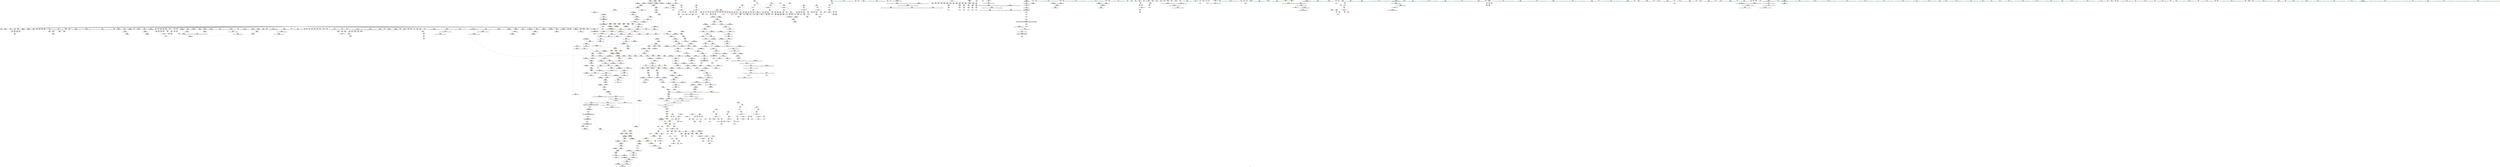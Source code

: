 digraph "SVFG" {
	label="SVFG";

	Node0x5642a6982a70 [shape=record,color=grey,label="{NodeID: 0\nNullPtr}"];
	Node0x5642a6982a70 -> Node0x5642a6dba0a0[style=solid];
	Node0x5642a6982a70 -> Node0x5642a6dba1a0[style=solid];
	Node0x5642a6982a70 -> Node0x5642a6dba270[style=solid];
	Node0x5642a6982a70 -> Node0x5642a6dba340[style=solid];
	Node0x5642a6982a70 -> Node0x5642a6dba410[style=solid];
	Node0x5642a6982a70 -> Node0x5642a6dba4e0[style=solid];
	Node0x5642a6982a70 -> Node0x5642a6dba5b0[style=solid];
	Node0x5642a6982a70 -> Node0x5642a6dba680[style=solid];
	Node0x5642a6982a70 -> Node0x5642a6dba750[style=solid];
	Node0x5642a6982a70 -> Node0x5642a6dba820[style=solid];
	Node0x5642a6982a70 -> Node0x5642a6dba8f0[style=solid];
	Node0x5642a6982a70 -> Node0x5642a6dba9c0[style=solid];
	Node0x5642a6982a70 -> Node0x5642a6dbaa90[style=solid];
	Node0x5642a6982a70 -> Node0x5642a6dbab60[style=solid];
	Node0x5642a6982a70 -> Node0x5642a6dbac30[style=solid];
	Node0x5642a6982a70 -> Node0x5642a6dbad00[style=solid];
	Node0x5642a6982a70 -> Node0x5642a6dbadd0[style=solid];
	Node0x5642a6982a70 -> Node0x5642a6dbaea0[style=solid];
	Node0x5642a6982a70 -> Node0x5642a6dbaf70[style=solid];
	Node0x5642a6982a70 -> Node0x5642a6dbb040[style=solid];
	Node0x5642a6982a70 -> Node0x5642a6dbb110[style=solid];
	Node0x5642a6982a70 -> Node0x5642a6dbb1e0[style=solid];
	Node0x5642a6982a70 -> Node0x5642a6dbb2b0[style=solid];
	Node0x5642a6982a70 -> Node0x5642a6dbb380[style=solid];
	Node0x5642a6982a70 -> Node0x5642a6dbb450[style=solid];
	Node0x5642a6982a70 -> Node0x5642a6dbb520[style=solid];
	Node0x5642a6982a70 -> Node0x5642a6dbb5f0[style=solid];
	Node0x5642a6982a70 -> Node0x5642a6dbb6c0[style=solid];
	Node0x5642a6982a70 -> Node0x5642a6dbb790[style=solid];
	Node0x5642a6982a70 -> Node0x5642a6dbb860[style=solid];
	Node0x5642a6982a70 -> Node0x5642a6dbb930[style=solid];
	Node0x5642a6982a70 -> Node0x5642a6dbba00[style=solid];
	Node0x5642a6982a70 -> Node0x5642a6dbbad0[style=solid];
	Node0x5642a6982a70 -> Node0x5642a6dbbba0[style=solid];
	Node0x5642a6982a70 -> Node0x5642a6dbbc70[style=solid];
	Node0x5642a6982a70 -> Node0x5642a6dbbd40[style=solid];
	Node0x5642a6982a70 -> Node0x5642a6dbbe10[style=solid];
	Node0x5642a6982a70 -> Node0x5642a6dbbee0[style=solid];
	Node0x5642a6982a70 -> Node0x5642a6dbbfb0[style=solid];
	Node0x5642a6982a70 -> Node0x5642a6dbc080[style=solid];
	Node0x5642a6982a70 -> Node0x5642a6dbc150[style=solid];
	Node0x5642a6982a70 -> Node0x5642a6dbc220[style=solid];
	Node0x5642a6982a70 -> Node0x5642a6dbc2f0[style=solid];
	Node0x5642a6982a70 -> Node0x5642a6dbc3c0[style=solid];
	Node0x5642a6982a70 -> Node0x5642a6dbc490[style=solid];
	Node0x5642a6982a70 -> Node0x5642a6dbc560[style=solid];
	Node0x5642a6982a70 -> Node0x5642a6dbc630[style=solid];
	Node0x5642a6982a70 -> Node0x5642a6dbc700[style=solid];
	Node0x5642a6982a70 -> Node0x5642a6dbc7d0[style=solid];
	Node0x5642a6982a70 -> Node0x5642a6dbc8a0[style=solid];
	Node0x5642a6982a70 -> Node0x5642a6dbc970[style=solid];
	Node0x5642a6982a70 -> Node0x5642a6dbca40[style=solid];
	Node0x5642a6982a70 -> Node0x5642a6dbcb10[style=solid];
	Node0x5642a6982a70 -> Node0x5642a6dbcbe0[style=solid];
	Node0x5642a6982a70 -> Node0x5642a6dbccb0[style=solid];
	Node0x5642a6982a70 -> Node0x5642a6dbcd80[style=solid];
	Node0x5642a6982a70 -> Node0x5642a6dbce50[style=solid];
	Node0x5642a6982a70 -> Node0x5642a6dbcf20[style=solid];
	Node0x5642a6982a70 -> Node0x5642a6dbcff0[style=solid];
	Node0x5642a6982a70 -> Node0x5642a6dbd0c0[style=solid];
	Node0x5642a6982a70 -> Node0x5642a6dbd190[style=solid];
	Node0x5642a6982a70 -> Node0x5642a6dbd260[style=solid];
	Node0x5642a6982a70 -> Node0x5642a6dbd330[style=solid];
	Node0x5642a6982a70 -> Node0x5642a6dbd400[style=solid];
	Node0x5642a6982a70 -> Node0x5642a6dbd4d0[style=solid];
	Node0x5642a6982a70 -> Node0x5642a6dbd5a0[style=solid];
	Node0x5642a6982a70 -> Node0x5642a6dbd670[style=solid];
	Node0x5642a6982a70 -> Node0x5642a6dbd740[style=solid];
	Node0x5642a6982a70 -> Node0x5642a6dbd810[style=solid];
	Node0x5642a6982a70 -> Node0x5642a6dbd8e0[style=solid];
	Node0x5642a6982a70 -> Node0x5642a6dbd9b0[style=solid];
	Node0x5642a6982a70 -> Node0x5642a6dbda80[style=solid];
	Node0x5642a6982a70 -> Node0x5642a6dc2160[style=solid];
	Node0x5642a6982a70 -> Node0x5642a6dc2230[style=solid];
	Node0x5642a6982a70 -> Node0x5642a6dc2300[style=solid];
	Node0x5642a6982a70 -> Node0x5642a6dc7c90[style=solid];
	Node0x5642a6982a70 -> Node0x5642a6dfeaa0[style=solid];
	Node0x5642a6982a70:s64 -> Node0x5642a6ede6c0[style=solid,color=red];
	Node0x5642a6edf6e0 [shape=record,color=black,label="{NodeID: 1882\n1584 = PHI(711, )\n2nd arg _ZNSt11char_traitsIcE7compareEPKcS2_m }"];
	Node0x5642a6edf6e0 -> Node0x5642a6de0b40[style=solid];
	Node0x5642a6dc16d0 [shape=record,color=blue,label="{NodeID: 775\n1054\<--1051\nthis.addr\<--this\n_ZNSt12_Vector_baseIdSaIdEEC2EmRKS0_\n}"];
	Node0x5642a6dc16d0 -> Node0x5642a6dd0270[style=dashed];
	Node0x5642a6db8210 [shape=record,color=purple,label="{NodeID: 443\n1128\<--1126\n_M_start\<--this1\n_ZNSt12_Vector_baseIdSaIdEED2Ev\n}"];
	Node0x5642a6db8210 -> Node0x5642a6dd0a90[style=solid];
	Node0x5642a6df99a0 [shape=record,color=grey,label="{NodeID: 1218\n343 = Binary(342, 113, )\n}"];
	Node0x5642a6df99a0 -> Node0x5642a6dd57c0[style=solid];
	Node0x5642a6dac0c0 [shape=record,color=green,label="{NodeID: 111\n659\<--660\n_ZNSt7__cxx1112basic_stringIcSt11char_traitsIcESaIcEED1Ev\<--_ZNSt7__cxx1112basic_stringIcSt11char_traitsIcESaIcEED1Ev_field_insensitive\n}"];
	Node0x5642a6dcdb70 [shape=record,color=red,label="{NodeID: 554\n429\<--428\n\<--call149\n_Z5solvev\n}"];
	Node0x5642a6dcdb70 -> Node0x5642a6dfad20[style=solid];
	Node0x5642a6db06e0 [shape=record,color=green,label="{NodeID: 222\n1474\<--1475\n__n.addr\<--__n.addr_field_insensitive\n_ZNSt12_Vector_baseIdSaIdEE13_M_deallocateEPdm\n}"];
	Node0x5642a6db06e0 -> Node0x5642a6dd2ff0[style=solid];
	Node0x5642a6db06e0 -> Node0x5642a6dc45f0[style=solid];
	Node0x5642a6dd35a0 [shape=record,color=red,label="{NodeID: 665\n1549\<--1541\n\<--__last.addr\n_ZSt8_DestroyIPddEvT_S1_RSaIT0_E\n|{<s0>134}}"];
	Node0x5642a6dd35a0:s0 -> Node0x5642a6edd560[style=solid,color=red];
	Node0x5642a6dbe7b0 [shape=record,color=black,label="{NodeID: 333\n266\<--265\nidxprom55\<--\n_Z5solvev\n}"];
	Node0x5642a6d8b420 [shape=record,color=green,label="{NodeID: 1\n6\<--1\n.str\<--dummyObj\nGlob }"];
	Node0x5642a6ee2940 [shape=record,color=black,label="{NodeID: 1883\n448 = PHI()\n}"];
	Node0x5642a6dc17a0 [shape=record,color=blue,label="{NodeID: 776\n1056\<--1052\n__n.addr\<--__n\n_ZNSt12_Vector_baseIdSaIdEEC2EmRKS0_\n}"];
	Node0x5642a6dc17a0 -> Node0x5642a6dd0340[style=dashed];
	Node0x5642a6db82e0 [shape=record,color=purple,label="{NodeID: 444\n1130\<--1126\n_M_impl2\<--this1\n_ZNSt12_Vector_baseIdSaIdEED2Ev\n}"];
	Node0x5642a6df9b20 [shape=record,color=grey,label="{NodeID: 1219\n338 = Binary(337, 113, )\n}"];
	Node0x5642a6df9b20 -> Node0x5642a6dd56f0[style=solid];
	Node0x5642a6dac1c0 [shape=record,color=green,label="{NodeID: 112\n665\<--666\n_ZNSaIcED1Ev\<--_ZNSaIcED1Ev_field_insensitive\n}"];
	Node0x5642a6dcdc40 [shape=record,color=red,label="{NodeID: 555\n435\<--434\n\<--call151\n_Z5solvev\n}"];
	Node0x5642a6dcdc40 -> Node0x5642a6dfa2a0[style=solid];
	Node0x5642a6db07b0 [shape=record,color=green,label="{NodeID: 223\n1488\<--1489\n_ZNSt16allocator_traitsISaIdEE10deallocateERS0_Pdm\<--_ZNSt16allocator_traitsISaIdEE10deallocateERS0_Pdm_field_insensitive\n}"];
	Node0x5642a6dd3670 [shape=record,color=red,label="{NodeID: 666\n1563\<--1557\n\<--__first.addr\n_ZSt8_DestroyIPdEvT_S1_\n|{<s0>135}}"];
	Node0x5642a6dd3670:s0 -> Node0x5642a6ee93e0[style=solid,color=red];
	Node0x5642a6dbe880 [shape=record,color=black,label="{NodeID: 334\n269\<--268\nidxprom57\<--\n_Z5solvev\n}"];
	Node0x5642a6d8b0f0 [shape=record,color=green,label="{NodeID: 2\n8\<--1\n.str.1\<--dummyObj\nGlob }"];
	Node0x5642a6ee2a40 [shape=record,color=black,label="{NodeID: 1884\n94 = PHI()\n}"];
	Node0x5642a6dc1870 [shape=record,color=blue,label="{NodeID: 777\n1058\<--1053\n__a.addr\<--__a\n_ZNSt12_Vector_baseIdSaIdEEC2EmRKS0_\n}"];
	Node0x5642a6dc1870 -> Node0x5642a6dd0410[style=dashed];
	Node0x5642a6dd9900 [shape=record,color=yellow,style=double,label="{NodeID: 1552\n143V_1 = ENCHI(MR_143V_0)\npts\{1386 \}\nFun[_ZSt10__fill_n_aIPdmdEN9__gnu_cxx11__enable_ifIXsr11__is_scalarIT1_EE7__valueET_E6__typeES4_T0_RKS3_]}"];
	Node0x5642a6dd9900 -> Node0x5642a6dd2be0[style=dashed];
	Node0x5642a6db83b0 [shape=record,color=purple,label="{NodeID: 445\n1131\<--1126\n_M_end_of_storage\<--this1\n_ZNSt12_Vector_baseIdSaIdEED2Ev\n}"];
	Node0x5642a6db83b0 -> Node0x5642a6dd0b60[style=solid];
	Node0x5642a6df9ca0 [shape=record,color=grey,label="{NodeID: 1220\n335 = Binary(334, 333, )\n}"];
	Node0x5642a6df9ca0 -> Node0x5642a6dd5620[style=solid];
	Node0x5642a6db0d20 [shape=record,color=green,label="{NodeID: 113\n690\<--691\n__lhs.addr\<--__lhs.addr_field_insensitive\n_ZSteqIcEN9__gnu_cxx11__enable_ifIXsr9__is_charIT_EE7__valueEbE6__typeERKNSt7__cxx1112basic_stringIS2_St11char_traitsIS2_ESaIS2_EEESC_\n}"];
	Node0x5642a6db0d20 -> Node0x5642a6dceef0[style=solid];
	Node0x5642a6db0d20 -> Node0x5642a6dcefc0[style=solid];
	Node0x5642a6db0d20 -> Node0x5642a6dcf090[style=solid];
	Node0x5642a6db0d20 -> Node0x5642a6dd7430[style=solid];
	Node0x5642a6dcdd10 [shape=record,color=red,label="{NodeID: 556\n442\<--441\n\<--call155\n_Z5solvev\n}"];
	Node0x5642a6dcdd10 -> Node0x5642a6dfaa20[style=solid];
	Node0x5642a6db08b0 [shape=record,color=green,label="{NodeID: 224\n1496\<--1497\n__a.addr\<--__a.addr_field_insensitive\n_ZNSt16allocator_traitsISaIdEE10deallocateERS0_Pdm\n}"];
	Node0x5642a6db08b0 -> Node0x5642a6dd30c0[style=solid];
	Node0x5642a6db08b0 -> Node0x5642a6dc46c0[style=solid];
	Node0x5642a6dd3740 [shape=record,color=red,label="{NodeID: 667\n1564\<--1559\n\<--__last.addr\n_ZSt8_DestroyIPdEvT_S1_\n|{<s0>135}}"];
	Node0x5642a6dd3740:s0 -> Node0x5642a6ee94f0[style=solid,color=red];
	Node0x5642a6dbe950 [shape=record,color=black,label="{NodeID: 335\n272\<--271\nconv59\<--\n_Z5solvev\n}"];
	Node0x5642a6dbe950 -> Node0x5642a6dfd8a0[style=solid];
	Node0x5642a6d8b180 [shape=record,color=green,label="{NodeID: 3\n10\<--1\n_ZTIi\<--dummyObj\nGlob }"];
	Node0x5642a6ee2b40 [shape=record,color=black,label="{NodeID: 1885\n109 = PHI()\n}"];
	Node0x5642a6dc1940 [shape=record,color=blue,label="{NodeID: 778\n1060\<--1079\nexn.slot\<--\n_ZNSt12_Vector_baseIdSaIdEEC2EmRKS0_\n}"];
	Node0x5642a6dc1940 -> Node0x5642a6dd04e0[style=dashed];
	Node0x5642a6db8480 [shape=record,color=purple,label="{NodeID: 446\n1133\<--1126\n_M_impl3\<--this1\n_ZNSt12_Vector_baseIdSaIdEED2Ev\n}"];
	Node0x5642a6df9e20 [shape=record,color=grey,label="{NodeID: 1221\n333 = Binary(330, 332, )\n}"];
	Node0x5642a6df9e20 -> Node0x5642a6df9ca0[style=solid];
	Node0x5642a6db0db0 [shape=record,color=green,label="{NodeID: 114\n692\<--693\n__rhs.addr\<--__rhs.addr_field_insensitive\n_ZSteqIcEN9__gnu_cxx11__enable_ifIXsr9__is_charIT_EE7__valueEbE6__typeERKNSt7__cxx1112basic_stringIS2_St11char_traitsIS2_ESaIS2_EEESC_\n}"];
	Node0x5642a6db0db0 -> Node0x5642a6dcf160[style=solid];
	Node0x5642a6db0db0 -> Node0x5642a6dcf230[style=solid];
	Node0x5642a6db0db0 -> Node0x5642a6dd7500[style=solid];
	Node0x5642a6dcdde0 [shape=record,color=red,label="{NodeID: 557\n478\<--475\nthis1\<--this.addr\n_ZNSaIdEC2Ev\n}"];
	Node0x5642a6dcdde0 -> Node0x5642a6dbfb30[style=solid];
	Node0x5642a6db0980 [shape=record,color=green,label="{NodeID: 225\n1498\<--1499\n__p.addr\<--__p.addr_field_insensitive\n_ZNSt16allocator_traitsISaIdEE10deallocateERS0_Pdm\n}"];
	Node0x5642a6db0980 -> Node0x5642a6dd3190[style=solid];
	Node0x5642a6db0980 -> Node0x5642a6dc4790[style=solid];
	Node0x5642a6dd3810 [shape=record,color=red,label="{NodeID: 668\n1609\<--1585\n\<--retval\n_ZNSt11char_traitsIcE7compareEPKcS2_m\n}"];
	Node0x5642a6dd3810 -> Node0x5642a6db5f20[style=solid];
	Node0x5642a6dbea20 [shape=record,color=black,label="{NodeID: 336\n289\<--288\nidxprom68\<--\n_Z5solvev\n}"];
	Node0x5642a6d8a6d0 [shape=record,color=green,label="{NodeID: 4\n11\<--1\n.str.2\<--dummyObj\nGlob }"];
	Node0x5642a6ee2c40 [shape=record,color=black,label="{NodeID: 1886\n360 = PHI(549, )\n}"];
	Node0x5642a6ee2c40 -> Node0x5642a6dd5960[style=solid];
	Node0x5642a6dc1a10 [shape=record,color=blue,label="{NodeID: 779\n1062\<--1081\nehselector.slot\<--\n_ZNSt12_Vector_baseIdSaIdEEC2EmRKS0_\n}"];
	Node0x5642a6dc1a10 -> Node0x5642a6dd05b0[style=dashed];
	Node0x5642a6db8550 [shape=record,color=purple,label="{NodeID: 447\n1134\<--1126\n_M_start4\<--this1\n_ZNSt12_Vector_baseIdSaIdEED2Ev\n}"];
	Node0x5642a6db8550 -> Node0x5642a6dd0c30[style=solid];
	Node0x5642a6df9fa0 [shape=record,color=grey,label="{NodeID: 1222\n299 = Binary(298, 113, )\n}"];
	Node0x5642a6df9fa0 -> Node0x5642a6dd52e0[style=solid];
	Node0x5642a6db0e80 [shape=record,color=green,label="{NodeID: 115\n698\<--699\n_ZNKSt7__cxx1112basic_stringIcSt11char_traitsIcESaIcEE4sizeEv\<--_ZNKSt7__cxx1112basic_stringIcSt11char_traitsIcESaIcEE4sizeEv_field_insensitive\n}"];
	Node0x5642a6dcdeb0 [shape=record,color=red,label="{NodeID: 558\n501\<--488\nthis1\<--this.addr\n_ZNSt6vectorIdSaIdEEC2EmRKS0_\n|{|<s2>37}}"];
	Node0x5642a6dcdeb0 -> Node0x5642a6dbfc00[style=solid];
	Node0x5642a6dcdeb0 -> Node0x5642a6dbfcd0[style=solid];
	Node0x5642a6dcdeb0:s2 -> Node0x5642a6edeb80[style=solid,color=red];
	Node0x5642a6db0a50 [shape=record,color=green,label="{NodeID: 226\n1500\<--1501\n__n.addr\<--__n.addr_field_insensitive\n_ZNSt16allocator_traitsISaIdEE10deallocateERS0_Pdm\n}"];
	Node0x5642a6db0a50 -> Node0x5642a6dd3260[style=solid];
	Node0x5642a6db0a50 -> Node0x5642a6dc4860[style=solid];
	Node0x5642a6dd38e0 [shape=record,color=red,label="{NodeID: 669\n1601\<--1587\n\<--__s1.addr\n_ZNSt11char_traitsIcE7compareEPKcS2_m\n}"];
	Node0x5642a6dbeaf0 [shape=record,color=black,label="{NodeID: 337\n292\<--291\nidxprom70\<--\n_Z5solvev\n}"];
	Node0x5642a6d8a760 [shape=record,color=green,label="{NodeID: 5\n13\<--1\n.str.3\<--dummyObj\nGlob }"];
	Node0x5642a6ee2e70 [shape=record,color=black,label="{NodeID: 1887\n1303 = PHI(1320, )\n}"];
	Node0x5642a6ee2e70 -> Node0x5642a6dfe920[style=solid];
	Node0x5642a6dc1ae0 [shape=record,color=blue,label="{NodeID: 780\n1095\<--1093\nthis.addr\<--this\n_ZNSt6vectorIdSaIdEE21_M_default_initializeEm\n}"];
	Node0x5642a6dc1ae0 -> Node0x5642a6dd0680[style=dashed];
	Node0x5642a6db8620 [shape=record,color=purple,label="{NodeID: 448\n1144\<--1126\n_M_impl5\<--this1\n_ZNSt12_Vector_baseIdSaIdEED2Ev\n|{<s0>114}}"];
	Node0x5642a6db8620:s0 -> Node0x5642a6ee9820[style=solid,color=red];
	Node0x5642a6dfa120 [shape=record,color=grey,label="{NodeID: 1223\n438 = Binary(430, 436, )\n}"];
	Node0x5642a6dfa120 -> Node0x5642a6dfa8a0[style=solid];
	Node0x5642a6db0f50 [shape=record,color=green,label="{NodeID: 116\n706\<--707\n_ZNKSt7__cxx1112basic_stringIcSt11char_traitsIcESaIcEE4dataEv\<--_ZNKSt7__cxx1112basic_stringIcSt11char_traitsIcESaIcEE4dataEv_field_insensitive\n}"];
	Node0x5642a6dcdf80 [shape=record,color=red,label="{NodeID: 559\n503\<--490\n\<--__n.addr\n_ZNSt6vectorIdSaIdEEC2EmRKS0_\n|{<s0>36}}"];
	Node0x5642a6dcdf80:s0 -> Node0x5642a6ee9c10[style=solid,color=red];
	Node0x5642a6db0b20 [shape=record,color=green,label="{NodeID: 227\n1510\<--1511\n_ZN9__gnu_cxx13new_allocatorIdE10deallocateEPdm\<--_ZN9__gnu_cxx13new_allocatorIdE10deallocateEPdm_field_insensitive\n}"];
	Node0x5642a6dd39b0 [shape=record,color=red,label="{NodeID: 670\n1602\<--1589\n\<--__s2.addr\n_ZNSt11char_traitsIcE7compareEPKcS2_m\n}"];
	Node0x5642a6dbebc0 [shape=record,color=black,label="{NodeID: 338\n295\<--294\nconv72\<--\n_Z5solvev\n}"];
	Node0x5642a6dbebc0 -> Node0x5642a6dfd420[style=solid];
	Node0x5642a6d8a7f0 [shape=record,color=green,label="{NodeID: 6\n15\<--1\n.str.4\<--dummyObj\nGlob }"];
	Node0x5642a6ee2fb0 [shape=record,color=black,label="{NodeID: 1888\n1346 = PHI(1359, )\n}"];
	Node0x5642a6ee2fb0 -> Node0x5642a6db5630[style=solid];
	Node0x5642a6dc1bb0 [shape=record,color=blue,label="{NodeID: 781\n1097\<--1094\n__n.addr\<--__n\n_ZNSt6vectorIdSaIdEE21_M_default_initializeEm\n}"];
	Node0x5642a6dc1bb0 -> Node0x5642a6dd0750[style=dashed];
	Node0x5642a6db86f0 [shape=record,color=purple,label="{NodeID: 449\n1152\<--1126\n_M_impl6\<--this1\n_ZNSt12_Vector_baseIdSaIdEED2Ev\n|{<s0>115}}"];
	Node0x5642a6db86f0:s0 -> Node0x5642a6ee9820[style=solid,color=red];
	Node0x5642a6dfa2a0 [shape=record,color=grey,label="{NodeID: 1224\n436 = Binary(437, 435, )\n}"];
	Node0x5642a6dfa2a0 -> Node0x5642a6dfa120[style=solid];
	Node0x5642a6db1050 [shape=record,color=green,label="{NodeID: 117\n713\<--714\n_ZNSt11char_traitsIcE7compareEPKcS2_m\<--_ZNSt11char_traitsIcE7compareEPKcS2_m_field_insensitive\n}"];
	Node0x5642a6dce050 [shape=record,color=red,label="{NodeID: 560\n508\<--490\n\<--__n.addr\n_ZNSt6vectorIdSaIdEEC2EmRKS0_\n|{<s0>37}}"];
	Node0x5642a6dce050:s0 -> Node0x5642a6edec90[style=solid,color=red];
	Node0x5642a6db0c20 [shape=record,color=green,label="{NodeID: 228\n1517\<--1518\nthis.addr\<--this.addr_field_insensitive\n_ZN9__gnu_cxx13new_allocatorIdE10deallocateEPdm\n}"];
	Node0x5642a6db0c20 -> Node0x5642a6dd3330[style=solid];
	Node0x5642a6db0c20 -> Node0x5642a6dc4930[style=solid];
	Node0x5642a6dd3a80 [shape=record,color=red,label="{NodeID: 671\n1596\<--1591\n\<--__n.addr\n_ZNSt11char_traitsIcE7compareEPKcS2_m\n}"];
	Node0x5642a6dd3a80 -> Node0x5642a6dfda20[style=solid];
	Node0x5642a6dbec90 [shape=record,color=black,label="{NodeID: 339\n302\<--301\nidxprom76\<--\n_Z5solvev\n}"];
	Node0x5642a6d8a880 [shape=record,color=green,label="{NodeID: 7\n17\<--1\n.str.5\<--dummyObj\nGlob }"];
	Node0x5642a6ee30f0 [shape=record,color=black,label="{NodeID: 1889\n1374 = PHI(1378, )\n}"];
	Node0x5642a6ee30f0 -> Node0x5642a6db58a0[style=solid];
	Node0x5642a6dc1c80 [shape=record,color=blue,label="{NodeID: 782\n1114\<--1109\n_M_finish\<--call2\n_ZNSt6vectorIdSaIdEE21_M_default_initializeEm\n|{<s0>37}}"];
	Node0x5642a6dc1c80:s0 -> Node0x5642a6e88490[style=dashed,color=blue];
	Node0x5642a6db87c0 [shape=record,color=purple,label="{NodeID: 450\n1173\<--1167\n_M_start\<--this1\n_ZNSt12_Vector_baseIdSaIdEE12_Vector_implC2ERKS0_\n}"];
	Node0x5642a6db87c0 -> Node0x5642a6dc2160[style=solid];
	Node0x5642a6dfa420 [shape=record,color=grey,label="{NodeID: 1225\n247 = Binary(246, 113, )\n}"];
	Node0x5642a6dfa420 -> Node0x5642a6dd4c60[style=solid];
	Node0x5642a6db1150 [shape=record,color=green,label="{NodeID: 118\n735\<--736\nmain\<--main_field_insensitive\n}"];
	Node0x5642a6dce120 [shape=record,color=red,label="{NodeID: 561\n504\<--492\n\<--__a.addr\n_ZNSt6vectorIdSaIdEEC2EmRKS0_\n|{<s0>36}}"];
	Node0x5642a6dce120:s0 -> Node0x5642a6ee9d20[style=solid,color=red];
	Node0x5642a6db9240 [shape=record,color=green,label="{NodeID: 229\n1519\<--1520\n__p.addr\<--__p.addr_field_insensitive\n_ZN9__gnu_cxx13new_allocatorIdE10deallocateEPdm\n}"];
	Node0x5642a6db9240 -> Node0x5642a6dd3400[style=solid];
	Node0x5642a6db9240 -> Node0x5642a6dc4a00[style=solid];
	Node0x5642a6dd3b50 [shape=record,color=red,label="{NodeID: 672\n1603\<--1591\n\<--__n.addr\n_ZNSt11char_traitsIcE7compareEPKcS2_m\n}"];
	Node0x5642a6dbed60 [shape=record,color=black,label="{NodeID: 340\n305\<--304\nidxprom78\<--\n_Z5solvev\n}"];
	Node0x5642a6d8acb0 [shape=record,color=green,label="{NodeID: 8\n19\<--1\nstdin\<--dummyObj\nGlob }"];
	Node0x5642a6ee3230 [shape=record,color=black,label="{NodeID: 1890\n241 = PHI(549, )\n}"];
	Node0x5642a6ee3230 -> Node0x5642a6dd4b90[style=solid];
	Node0x5642a6dc1d50 [shape=record,color=blue,label="{NodeID: 783\n1119\<--1118\nthis.addr\<--this\n_ZNSt12_Vector_baseIdSaIdEED2Ev\n}"];
	Node0x5642a6dc1d50 -> Node0x5642a6dd08f0[style=dashed];
	Node0x5642a6dd9e40 [shape=record,color=yellow,style=double,label="{NodeID: 1558\n2V_1 = ENCHI(MR_2V_0)\npts\{40 \}\nFun[_Z5solvev]}"];
	Node0x5642a6dd9e40 -> Node0x5642a6dc98d0[style=dashed];
	Node0x5642a6dd9e40 -> Node0x5642a6dc99a0[style=dashed];
	Node0x5642a6dd9e40 -> Node0x5642a6dc9a70[style=dashed];
	Node0x5642a6dd9e40 -> Node0x5642a6dc9b40[style=dashed];
	Node0x5642a6dd9e40 -> Node0x5642a6dc9c10[style=dashed];
	Node0x5642a6dd9e40 -> Node0x5642a6dc9ce0[style=dashed];
	Node0x5642a6dd9e40 -> Node0x5642a6dc9db0[style=dashed];
	Node0x5642a6dd9e40 -> Node0x5642a6dc9e80[style=dashed];
	Node0x5642a6dd9e40 -> Node0x5642a6dc9f50[style=dashed];
	Node0x5642a6dd9e40 -> Node0x5642a6dca020[style=dashed];
	Node0x5642a6dd9e40 -> Node0x5642a6dca0f0[style=dashed];
	Node0x5642a6dd9e40 -> Node0x5642a6dca1c0[style=dashed];
	Node0x5642a6db8890 [shape=record,color=purple,label="{NodeID: 451\n1175\<--1167\n_M_finish\<--this1\n_ZNSt12_Vector_baseIdSaIdEE12_Vector_implC2ERKS0_\n}"];
	Node0x5642a6db8890 -> Node0x5642a6dc2230[style=solid];
	Node0x5642a6dfa5a0 [shape=record,color=grey,label="{NodeID: 1226\n112 = Binary(111, 113, )\n}"];
	Node0x5642a6dfa5a0 -> Node0x5642a6dd3cf0[style=solid];
	Node0x5642a6db1250 [shape=record,color=green,label="{NodeID: 119\n740\<--741\nretval\<--retval_field_insensitive\nmain\n}"];
	Node0x5642a6db1250 -> Node0x5642a6dcf300[style=solid];
	Node0x5642a6db1250 -> Node0x5642a6dd75d0[style=solid];
	Node0x5642a6db1250 -> Node0x5642a6dd8470[style=solid];
	Node0x5642a6db1250 -> Node0x5642a6dd87b0[style=solid];
	Node0x5642a6dce1f0 [shape=record,color=red,label="{NodeID: 562\n523\<--494\nexn\<--exn.slot\n_ZNSt6vectorIdSaIdEEC2EmRKS0_\n}"];
	Node0x5642a6db9310 [shape=record,color=green,label="{NodeID: 230\n1521\<--1522\n.addr\<--.addr_field_insensitive\n_ZN9__gnu_cxx13new_allocatorIdE10deallocateEPdm\n}"];
	Node0x5642a6db9310 -> Node0x5642a6dc4ad0[style=solid];
	Node0x5642a6dd3c20 [shape=record,color=blue,label="{NodeID: 673\n41\<--98\na\<--\n_Z5solvev\n}"];
	Node0x5642a6dd3c20 -> Node0x5642a6e5b6c0[style=dashed];
	Node0x5642a6dbee30 [shape=record,color=black,label="{NodeID: 341\n308\<--307\nconv80\<--\n_Z5solvev\n}"];
	Node0x5642a6dbee30 -> Node0x5642a6dfcb20[style=solid];
	Node0x5642a6d8ad70 [shape=record,color=green,label="{NodeID: 9\n20\<--1\n.str.6\<--dummyObj\nGlob }"];
	Node0x5642a6ee3370 [shape=record,color=black,label="{NodeID: 1891\n393 = PHI(549, )\n}"];
	Node0x5642a6ee3370 -> Node0x5642a6dcdaa0[style=solid];
	Node0x5642a6dc1e20 [shape=record,color=blue,label="{NodeID: 784\n1121\<--1148\nexn.slot\<--\n_ZNSt12_Vector_baseIdSaIdEED2Ev\n}"];
	Node0x5642a6dc1e20 -> Node0x5642a6dd09c0[style=dashed];
	Node0x5642a6db8960 [shape=record,color=purple,label="{NodeID: 452\n1177\<--1167\n_M_end_of_storage\<--this1\n_ZNSt12_Vector_baseIdSaIdEE12_Vector_implC2ERKS0_\n}"];
	Node0x5642a6db8960 -> Node0x5642a6dc2300[style=solid];
	Node0x5642a6dfa720 [shape=record,color=grey,label="{NodeID: 1227\n238 = Binary(235, 237, )\n}"];
	Node0x5642a6dfa720 -> Node0x5642a6dd4b90[style=solid];
	Node0x5642a6db1320 [shape=record,color=green,label="{NodeID: 120\n742\<--743\nargc.addr\<--argc.addr_field_insensitive\nmain\n}"];
	Node0x5642a6db1320 -> Node0x5642a6dcf3d0[style=solid];
	Node0x5642a6db1320 -> Node0x5642a6dd76a0[style=solid];
	Node0x5642a6dce2c0 [shape=record,color=red,label="{NodeID: 563\n524\<--496\nsel\<--ehselector.slot\n_ZNSt6vectorIdSaIdEEC2EmRKS0_\n}"];
	Node0x5642a6db93e0 [shape=record,color=green,label="{NodeID: 231\n1530\<--1531\n_ZdlPv\<--_ZdlPv_field_insensitive\n}"];
	Node0x5642a6dd3cf0 [shape=record,color=blue,label="{NodeID: 674\n41\<--112\na\<--inc\n_Z5solvev\n}"];
	Node0x5642a6dd3cf0 -> Node0x5642a6e5b6c0[style=dashed];
	Node0x5642a6dbef00 [shape=record,color=black,label="{NodeID: 342\n326\<--324\n\<--exception91\n_Z5solvev\n}"];
	Node0x5642a6dbef00 -> Node0x5642a6dd5550[style=solid];
	Node0x5642a6d8ae70 [shape=record,color=green,label="{NodeID: 10\n22\<--1\n.str.7\<--dummyObj\nGlob }"];
	Node0x5642a6ee34b0 [shape=record,color=black,label="{NodeID: 1892\n413 = PHI(549, )\n}"];
	Node0x5642a6ee34b0 -> Node0x5642a6dd60b0[style=solid];
	Node0x5642a6dc1ef0 [shape=record,color=blue,label="{NodeID: 785\n1123\<--1150\nehselector.slot\<--\n_ZNSt12_Vector_baseIdSaIdEED2Ev\n}"];
	Node0x5642a6dda030 [shape=record,color=yellow,style=double,label="{NodeID: 1560\n6V_1 = ENCHI(MR_6V_0)\npts\{48 \}\nFun[_Z5solvev]}"];
	Node0x5642a6dda030 -> Node0x5642a6dd41d0[style=dashed];
	Node0x5642a6dda030 -> Node0x5642a6dd4370[style=dashed];
	Node0x5642a6dda030 -> Node0x5642a6dd4510[style=dashed];
	Node0x5642a6dda030 -> Node0x5642a6dd49f0[style=dashed];
	Node0x5642a6db8a30 [shape=record,color=purple,label="{NodeID: 453\n1194\<--1189\n_M_impl\<--this1\n_ZNSt12_Vector_baseIdSaIdEE17_M_create_storageEm\n}"];
	Node0x5642a6dfa8a0 [shape=record,color=grey,label="{NodeID: 1228\n444 = Binary(438, 443, )\n}"];
	Node0x5642a6dfa8a0 -> Node0x5642a6dd6320[style=solid];
	Node0x5642a6db13f0 [shape=record,color=green,label="{NodeID: 121\n744\<--745\nargv.addr\<--argv.addr_field_insensitive\nmain\n}"];
	Node0x5642a6db13f0 -> Node0x5642a6dcf4a0[style=solid];
	Node0x5642a6db13f0 -> Node0x5642a6dd7770[style=solid];
	Node0x5642a6dce390 [shape=record,color=red,label="{NodeID: 564\n537\<--534\nthis1\<--this.addr\n_ZNSaIdED2Ev\n}"];
	Node0x5642a6dce390 -> Node0x5642a6dbfda0[style=solid];
	Node0x5642a6db94b0 [shape=record,color=green,label="{NodeID: 232\n1539\<--1540\n__first.addr\<--__first.addr_field_insensitive\n_ZSt8_DestroyIPddEvT_S1_RSaIT0_E\n}"];
	Node0x5642a6db94b0 -> Node0x5642a6dd34d0[style=solid];
	Node0x5642a6db94b0 -> Node0x5642a6dc4ba0[style=solid];
	Node0x5642a6dd3dc0 [shape=record,color=blue,label="{NodeID: 675\n59\<--98\na10\<--\n_Z5solvev\n}"];
	Node0x5642a6dd3dc0 -> Node0x5642a6e2da20[style=dashed];
	Node0x5642a6dbefd0 [shape=record,color=black,label="{NodeID: 343\n330\<--329\nconv93\<--\n_Z5solvev\n}"];
	Node0x5642a6dbefd0 -> Node0x5642a6df9e20[style=solid];
	Node0x5642a6d8af70 [shape=record,color=green,label="{NodeID: 11\n24\<--1\nstdout\<--dummyObj\nGlob }"];
	Node0x5642a6ee35f0 [shape=record,color=black,label="{NodeID: 1893\n428 = PHI(549, )\n}"];
	Node0x5642a6ee35f0 -> Node0x5642a6dcdb70[style=solid];
	Node0x5642a6dc1fc0 [shape=record,color=blue,label="{NodeID: 786\n1161\<--1159\nthis.addr\<--this\n_ZNSt12_Vector_baseIdSaIdEE12_Vector_implC2ERKS0_\n}"];
	Node0x5642a6dc1fc0 -> Node0x5642a6dd0d00[style=dashed];
	Node0x5642a6dda110 [shape=record,color=yellow,style=double,label="{NodeID: 1561\n8V_1 = ENCHI(MR_8V_0)\npts\{50 \}\nFun[_Z5solvev]}"];
	Node0x5642a6dda110 -> Node0x5642a6dd42a0[style=dashed];
	Node0x5642a6dda110 -> Node0x5642a6dd4440[style=dashed];
	Node0x5642a6dda110 -> Node0x5642a6dd45e0[style=dashed];
	Node0x5642a6dda110 -> Node0x5642a6dd4ac0[style=dashed];
	Node0x5642a6db8b00 [shape=record,color=purple,label="{NodeID: 454\n1195\<--1189\n_M_start\<--this1\n_ZNSt12_Vector_baseIdSaIdEE17_M_create_storageEm\n}"];
	Node0x5642a6db8b00 -> Node0x5642a6dc2570[style=solid];
	Node0x5642a6dfaa20 [shape=record,color=grey,label="{NodeID: 1229\n443 = Binary(431, 442, )\n}"];
	Node0x5642a6dfaa20 -> Node0x5642a6dfa8a0[style=solid];
	Node0x5642a6db14c0 [shape=record,color=green,label="{NodeID: 122\n746\<--747\nfn\<--fn_field_insensitive\nmain\n|{<s0>81|<s1>85}}"];
	Node0x5642a6db14c0:s0 -> Node0x5642a6ee8930[style=solid,color=red];
	Node0x5642a6db14c0:s1 -> Node0x5642a6ee8930[style=solid,color=red];
	Node0x5642a6dce460 [shape=record,color=red,label="{NodeID: 565\n558\<--552\nthis1\<--this.addr\n_ZNSt6vectorIdSaIdEEixEm\n}"];
	Node0x5642a6dce460 -> Node0x5642a6dbfe70[style=solid];
	Node0x5642a6db9580 [shape=record,color=green,label="{NodeID: 233\n1541\<--1542\n__last.addr\<--__last.addr_field_insensitive\n_ZSt8_DestroyIPddEvT_S1_RSaIT0_E\n}"];
	Node0x5642a6db9580 -> Node0x5642a6dd35a0[style=solid];
	Node0x5642a6db9580 -> Node0x5642a6dc4c70[style=solid];
	Node0x5642a6dd3e90 [shape=record,color=blue,label="{NodeID: 676\n61\<--98\nc1\<--\n_Z5solvev\n}"];
	Node0x5642a6dd3e90 -> Node0x5642a6e5d4c0[style=dashed];
	Node0x5642a6dbf0a0 [shape=record,color=black,label="{NodeID: 344\n332\<--331\nconv94\<--\n_Z5solvev\n}"];
	Node0x5642a6dbf0a0 -> Node0x5642a6df9e20[style=solid];
	Node0x5642a6d35d40 [shape=record,color=green,label="{NodeID: 12\n25\<--1\n.str.8\<--dummyObj\nGlob }"];
	Node0x5642a6ee3730 [shape=record,color=black,label="{NodeID: 1894\n434 = PHI(549, )\n}"];
	Node0x5642a6ee3730 -> Node0x5642a6dcdc40[style=solid];
	Node0x5642a6dc2090 [shape=record,color=blue,label="{NodeID: 787\n1163\<--1160\n__a.addr\<--__a\n_ZNSt12_Vector_baseIdSaIdEE12_Vector_implC2ERKS0_\n}"];
	Node0x5642a6dc2090 -> Node0x5642a6dd0dd0[style=dashed];
	Node0x5642a6db8bd0 [shape=record,color=purple,label="{NodeID: 455\n1197\<--1189\n_M_impl2\<--this1\n_ZNSt12_Vector_baseIdSaIdEE17_M_create_storageEm\n}"];
	Node0x5642a6dfaba0 [shape=record,color=grey,label="{NodeID: 1230\n453 = Binary(452, 113, )\n}"];
	Node0x5642a6dfaba0 -> Node0x5642a6dd63f0[style=solid];
	Node0x5642a6db1590 [shape=record,color=green,label="{NodeID: 123\n748\<--749\nref.tmp\<--ref.tmp_field_insensitive\nmain\n}"];
	Node0x5642a6dce530 [shape=record,color=red,label="{NodeID: 566\n563\<--554\n\<--__n.addr\n_ZNSt6vectorIdSaIdEEixEm\n}"];
	Node0x5642a6db9650 [shape=record,color=green,label="{NodeID: 234\n1543\<--1544\n.addr\<--.addr_field_insensitive\n_ZSt8_DestroyIPddEvT_S1_RSaIT0_E\n}"];
	Node0x5642a6db9650 -> Node0x5642a6dc4d40[style=solid];
	Node0x5642a6dd3f60 [shape=record,color=blue,label="{NodeID: 677\n63\<--98\nc2\<--\n_Z5solvev\n}"];
	Node0x5642a6dd3f60 -> Node0x5642a6e5d9c0[style=dashed];
	Node0x5642a6dbf170 [shape=record,color=black,label="{NodeID: 345\n351\<--349\n\<--exception103\n_Z5solvev\n}"];
	Node0x5642a6dbf170 -> Node0x5642a6dd5890[style=solid];
	Node0x5642a6d35e40 [shape=record,color=green,label="{NodeID: 13\n27\<--1\n.str.9\<--dummyObj\nGlob }"];
	Node0x5642a6ee3870 [shape=record,color=black,label="{NodeID: 1895\n441 = PHI(549, )\n}"];
	Node0x5642a6ee3870 -> Node0x5642a6dcdd10[style=solid];
	Node0x5642a6dc2160 [shape=record,color=blue, style = dotted,label="{NodeID: 788\n1173\<--3\n_M_start\<--dummyVal\n_ZNSt12_Vector_baseIdSaIdEE12_Vector_implC2ERKS0_\n|{<s0>108}}"];
	Node0x5642a6dc2160:s0 -> Node0x5642a6e88790[style=dashed,color=blue];
	Node0x5642a6db8ca0 [shape=record,color=purple,label="{NodeID: 456\n1198\<--1189\n_M_start3\<--this1\n_ZNSt12_Vector_baseIdSaIdEE17_M_create_storageEm\n}"];
	Node0x5642a6db8ca0 -> Node0x5642a6dd1110[style=solid];
	Node0x5642a6dfad20 [shape=record,color=grey,label="{NodeID: 1231\n430 = Binary(431, 429, )\n}"];
	Node0x5642a6dfad20 -> Node0x5642a6dfa120[style=solid];
	Node0x5642a6db1660 [shape=record,color=green,label="{NodeID: 124\n750\<--751\nexn.slot\<--exn.slot_field_insensitive\nmain\n}"];
	Node0x5642a6db1660 -> Node0x5642a6dcf570[style=solid];
	Node0x5642a6db1660 -> Node0x5642a6dcf640[style=solid];
	Node0x5642a6db1660 -> Node0x5642a6dd7840[style=solid];
	Node0x5642a6db1660 -> Node0x5642a6dd79e0[style=solid];
	Node0x5642a6db1660 -> Node0x5642a6dd7b80[style=solid];
	Node0x5642a6db1660 -> Node0x5642a6dd7d20[style=solid];
	Node0x5642a6db1660 -> Node0x5642a6dd7ec0[style=solid];
	Node0x5642a6db1660 -> Node0x5642a6dd8060[style=solid];
	Node0x5642a6db1660 -> Node0x5642a6dd82d0[style=solid];
	Node0x5642a6db1660 -> Node0x5642a6dd8540[style=solid];
	Node0x5642a6dce600 [shape=record,color=red,label="{NodeID: 567\n562\<--561\n\<--_M_start\n_ZNSt6vectorIdSaIdEEixEm\n}"];
	Node0x5642a6dce600 -> Node0x5642a6dc94c0[style=solid];
	Node0x5642a6db9720 [shape=record,color=green,label="{NodeID: 235\n1551\<--1552\n_ZSt8_DestroyIPdEvT_S1_\<--_ZSt8_DestroyIPdEvT_S1__field_insensitive\n}"];
	Node0x5642a6dd4030 [shape=record,color=blue,label="{NodeID: 678\n65\<--98\nb\<--\n_Z5solvev\n}"];
	Node0x5642a6dd4030 -> Node0x5642a6dcaf90[style=dashed];
	Node0x5642a6dd4030 -> Node0x5642a6dcb060[style=dashed];
	Node0x5642a6dd4030 -> Node0x5642a6dcb130[style=dashed];
	Node0x5642a6dd4030 -> Node0x5642a6dcb200[style=dashed];
	Node0x5642a6dd4030 -> Node0x5642a6dd4850[style=dashed];
	Node0x5642a6dd4030 -> Node0x5642a6e2a420[style=dashed];
	Node0x5642a6dbf240 [shape=record,color=black,label="{NodeID: 346\n356\<--355\nconv105\<--\n_Z5solvev\n}"];
	Node0x5642a6dbf240 -> Node0x5642a6dc8ef0[style=solid];
	Node0x5642a6d35f40 [shape=record,color=green,label="{NodeID: 14\n29\<--1\n__PRETTY_FUNCTION__.main\<--dummyObj\nGlob }"];
	Node0x5642a6ee39b0 [shape=record,color=black,label="{NodeID: 1896\n588 = PHI(1350, )\n|{<s0>41}}"];
	Node0x5642a6ee39b0:s0 -> Node0x5642a6edf0d0[style=solid,color=red];
	Node0x5642a6dc2230 [shape=record,color=blue, style = dotted,label="{NodeID: 789\n1175\<--3\n_M_finish\<--dummyVal\n_ZNSt12_Vector_baseIdSaIdEE12_Vector_implC2ERKS0_\n|{<s0>108}}"];
	Node0x5642a6dc2230:s0 -> Node0x5642a6e88790[style=dashed,color=blue];
	Node0x5642a6db8d70 [shape=record,color=purple,label="{NodeID: 457\n1200\<--1189\n_M_impl4\<--this1\n_ZNSt12_Vector_baseIdSaIdEE17_M_create_storageEm\n}"];
	Node0x5642a6dfaea0 [shape=record,color=grey,label="{NodeID: 1232\n815 = Binary(814, 816, )\n}"];
	Node0x5642a6db1730 [shape=record,color=green,label="{NodeID: 125\n752\<--753\nehselector.slot\<--ehselector.slot_field_insensitive\nmain\n}"];
	Node0x5642a6db1730 -> Node0x5642a6dcf710[style=solid];
	Node0x5642a6db1730 -> Node0x5642a6dd7910[style=solid];
	Node0x5642a6db1730 -> Node0x5642a6dd7ab0[style=solid];
	Node0x5642a6db1730 -> Node0x5642a6dd7c50[style=solid];
	Node0x5642a6db1730 -> Node0x5642a6dd7df0[style=solid];
	Node0x5642a6db1730 -> Node0x5642a6dd7f90[style=solid];
	Node0x5642a6db1730 -> Node0x5642a6dd8130[style=solid];
	Node0x5642a6db1730 -> Node0x5642a6dd83a0[style=solid];
	Node0x5642a6db1730 -> Node0x5642a6dd8610[style=solid];
	Node0x5642a6dce6d0 [shape=record,color=red,label="{NodeID: 568\n578\<--571\nthis1\<--this.addr\n_ZNSt6vectorIdSaIdEED2Ev\n}"];
	Node0x5642a6dce6d0 -> Node0x5642a6dc0010[style=solid];
	Node0x5642a6dce6d0 -> Node0x5642a6dc00e0[style=solid];
	Node0x5642a6dce6d0 -> Node0x5642a6dc01b0[style=solid];
	Node0x5642a6dce6d0 -> Node0x5642a6dc0280[style=solid];
	Node0x5642a6dce6d0 -> Node0x5642a6dc0350[style=solid];
	Node0x5642a6db9820 [shape=record,color=green,label="{NodeID: 236\n1557\<--1558\n__first.addr\<--__first.addr_field_insensitive\n_ZSt8_DestroyIPdEvT_S1_\n}"];
	Node0x5642a6db9820 -> Node0x5642a6dd3670[style=solid];
	Node0x5642a6db9820 -> Node0x5642a6dc4e10[style=solid];
	Node0x5642a6dd4100 [shape=record,color=blue,label="{NodeID: 679\n63\<--163\nc2\<--inc23\n_Z5solvev\n}"];
	Node0x5642a6dd4100 -> Node0x5642a6e5d9c0[style=dashed];
	Node0x5642a6dbf310 [shape=record,color=black,label="{NodeID: 347\n359\<--358\nconv107\<--\n_Z5solvev\n|{<s0>23}}"];
	Node0x5642a6dbf310:s0 -> Node0x5642a6ee6fd0[style=solid,color=red];
	Node0x5642a6d36040 [shape=record,color=green,label="{NodeID: 15\n31\<--1\n.str.10\<--dummyObj\nGlob }"];
	Node0x5642a6ee3b80 [shape=record,color=black,label="{NodeID: 1897\n629 = PHI()\n}"];
	Node0x5642a6ee3b80 -> Node0x5642a6dfe1a0[style=solid];
	Node0x5642a6dc2300 [shape=record,color=blue, style = dotted,label="{NodeID: 790\n1177\<--3\n_M_end_of_storage\<--dummyVal\n_ZNSt12_Vector_baseIdSaIdEE12_Vector_implC2ERKS0_\n|{<s0>108}}"];
	Node0x5642a6dc2300:s0 -> Node0x5642a6e88790[style=dashed,color=blue];
	Node0x5642a6db8e40 [shape=record,color=purple,label="{NodeID: 458\n1201\<--1189\n_M_finish\<--this1\n_ZNSt12_Vector_baseIdSaIdEE17_M_create_storageEm\n}"];
	Node0x5642a6db8e40 -> Node0x5642a6dc2640[style=solid];
	Node0x5642a6dfb020 [shape=record,color=grey,label="{NodeID: 1233\n417 = Binary(416, 113, )\n}"];
	Node0x5642a6dfb020 -> Node0x5642a6dd6180[style=solid];
	Node0x5642a6db1800 [shape=record,color=green,label="{NodeID: 126\n754\<--755\nagg.tmp\<--agg.tmp_field_insensitive\nmain\n|{<s0>70}}"];
	Node0x5642a6db1800:s0 -> Node0x5642a6edf1e0[style=solid,color=red];
	Node0x5642a6dce7a0 [shape=record,color=red,label="{NodeID: 569\n605\<--573\nexn\<--exn.slot\n_ZNSt6vectorIdSaIdEED2Ev\n|{<s0>44}}"];
	Node0x5642a6dce7a0:s0 -> Node0x5642a6edd6a0[style=solid,color=red];
	Node0x5642a6db98f0 [shape=record,color=green,label="{NodeID: 237\n1559\<--1560\n__last.addr\<--__last.addr_field_insensitive\n_ZSt8_DestroyIPdEvT_S1_\n}"];
	Node0x5642a6db98f0 -> Node0x5642a6dd3740[style=solid];
	Node0x5642a6db98f0 -> Node0x5642a6dc4ee0[style=solid];
	Node0x5642a6dd41d0 [shape=record,color=blue,label="{NodeID: 680\n47\<--167\nexn.slot\<--\n_Z5solvev\n}"];
	Node0x5642a6dd41d0 -> Node0x5642a6dca500[style=dashed];
	Node0x5642a6dbf3e0 [shape=record,color=black,label="{NodeID: 348\n382\<--381\nidxprom122\<--\n_Z5solvev\n}"];
	Node0x5642a6da94c0 [shape=record,color=green,label="{NodeID: 16\n33\<--1\nstderr\<--dummyObj\nGlob }"];
	Node0x5642a6ee3c50 [shape=record,color=black,label="{NodeID: 1898\n632 = PHI()\n}"];
	Node0x5642a6ee3c50 -> Node0x5642a6dfe1a0[style=solid];
	Node0x5642a6dc23d0 [shape=record,color=blue,label="{NodeID: 791\n1183\<--1181\nthis.addr\<--this\n_ZNSt12_Vector_baseIdSaIdEE17_M_create_storageEm\n}"];
	Node0x5642a6dc23d0 -> Node0x5642a6dd0ea0[style=dashed];
	Node0x5642a6db8f10 [shape=record,color=purple,label="{NodeID: 459\n1203\<--1189\n_M_impl5\<--this1\n_ZNSt12_Vector_baseIdSaIdEE17_M_create_storageEm\n}"];
	Node0x5642a6dfb1a0 [shape=record,color=grey,label="{NodeID: 1234\n404 = Binary(403, 113, )\n}"];
	Node0x5642a6dfb1a0 -> Node0x5642a6dd5fe0[style=solid];
	Node0x5642a6db18d0 [shape=record,color=green,label="{NodeID: 127\n756\<--757\nagg.tmp4\<--agg.tmp4_field_insensitive\nmain\n|{<s0>70}}"];
	Node0x5642a6db18d0:s0 -> Node0x5642a6edf380[style=solid,color=red];
	Node0x5642a6dce870 [shape=record,color=red,label="{NodeID: 570\n582\<--581\n\<--_M_start\n_ZNSt6vectorIdSaIdEED2Ev\n|{<s0>41}}"];
	Node0x5642a6dce870:s0 -> Node0x5642a6edeeb0[style=solid,color=red];
	Node0x5642a6db99c0 [shape=record,color=green,label="{NodeID: 238\n1566\<--1567\n_ZNSt12_Destroy_auxILb1EE9__destroyIPdEEvT_S3_\<--_ZNSt12_Destroy_auxILb1EE9__destroyIPdEEvT_S3__field_insensitive\n}"];
	Node0x5642a6dd42a0 [shape=record,color=blue,label="{NodeID: 681\n49\<--169\nehselector.slot\<--\n_Z5solvev\n}"];
	Node0x5642a6dd42a0 -> Node0x5642a6dca5d0[style=dashed];
	Node0x5642a6dbf4b0 [shape=record,color=black,label="{NodeID: 349\n385\<--384\nidxprom124\<--\n_Z5solvev\n}"];
	Node0x5642a6da95c0 [shape=record,color=green,label="{NodeID: 17\n34\<--1\n.str.11\<--dummyObj\nGlob }"];
	Node0x5642a6ee3d20 [shape=record,color=black,label="{NodeID: 1899\n638 = PHI()\n}"];
	Node0x5642a6ee3d20 -> Node0x5642a6dfb320[style=solid];
	Node0x5642a6dc24a0 [shape=record,color=blue,label="{NodeID: 792\n1185\<--1182\n__n.addr\<--__n\n_ZNSt12_Vector_baseIdSaIdEE17_M_create_storageEm\n}"];
	Node0x5642a6dc24a0 -> Node0x5642a6dd0f70[style=dashed];
	Node0x5642a6dc24a0 -> Node0x5642a6dd1040[style=dashed];
	Node0x5642a6db8fe0 [shape=record,color=purple,label="{NodeID: 460\n1204\<--1189\n_M_start6\<--this1\n_ZNSt12_Vector_baseIdSaIdEE17_M_create_storageEm\n}"];
	Node0x5642a6db8fe0 -> Node0x5642a6dd11e0[style=solid];
	Node0x5642a6dfb320 [shape=record,color=grey,label="{NodeID: 1235\n640 = Binary(638, 639, )\n}"];
	Node0x5642a6db19a0 [shape=record,color=green,label="{NodeID: 128\n758\<--759\nref.tmp5\<--ref.tmp5_field_insensitive\nmain\n}"];
	Node0x5642a6dce940 [shape=record,color=red,label="{NodeID: 571\n586\<--585\n\<--_M_finish\n_ZNSt6vectorIdSaIdEED2Ev\n|{<s0>41}}"];
	Node0x5642a6dce940:s0 -> Node0x5642a6edefc0[style=solid,color=red];
	Node0x5642a6db9ac0 [shape=record,color=green,label="{NodeID: 239\n1572\<--1573\n.addr\<--.addr_field_insensitive\n_ZNSt12_Destroy_auxILb1EE9__destroyIPdEEvT_S3_\n}"];
	Node0x5642a6db9ac0 -> Node0x5642a6dc4fb0[style=solid];
	Node0x5642a6dd4370 [shape=record,color=blue,label="{NodeID: 682\n47\<--174\nexn.slot\<--\n_Z5solvev\n}"];
	Node0x5642a6dd4370 -> Node0x5642a6dca500[style=dashed];
	Node0x5642a6dbf580 [shape=record,color=black,label="{NodeID: 350\n388\<--387\nconv126\<--\n_Z5solvev\n}"];
	Node0x5642a6dbf580 -> Node0x5642a6dfe320[style=solid];
	Node0x5642a6da96c0 [shape=record,color=green,label="{NodeID: 18\n98\<--1\n\<--dummyObj\nCan only get source location for instruction, argument, global var or function.}"];
	Node0x5642a6ee3df0 [shape=record,color=black,label="{NodeID: 1900\n639 = PHI()\n}"];
	Node0x5642a6ee3df0 -> Node0x5642a6dfb320[style=solid];
	Node0x5642a6dc2570 [shape=record,color=blue,label="{NodeID: 793\n1195\<--1191\n_M_start\<--call\n_ZNSt12_Vector_baseIdSaIdEE17_M_create_storageEm\n|{|<s2>109}}"];
	Node0x5642a6dc2570 -> Node0x5642a6dd1110[style=dashed];
	Node0x5642a6dc2570 -> Node0x5642a6dd11e0[style=dashed];
	Node0x5642a6dc2570:s2 -> Node0x5642a6e88950[style=dashed,color=blue];
	Node0x5642a6db90b0 [shape=record,color=purple,label="{NodeID: 461\n1208\<--1189\n_M_impl7\<--this1\n_ZNSt12_Vector_baseIdSaIdEE17_M_create_storageEm\n}"];
	Node0x5642a6dfb4a0 [shape=record,color=grey,label="{NodeID: 1236\n410 = Binary(407, 409, )\n}"];
	Node0x5642a6dfb4a0 -> Node0x5642a6dd60b0[style=solid];
	Node0x5642a6db1a70 [shape=record,color=green,label="{NodeID: 129\n760\<--761\nref.tmp13\<--ref.tmp13_field_insensitive\nmain\n}"];
	Node0x5642a6dcea10 [shape=record,color=red,label="{NodeID: 572\n668\<--615\n\<--retval\n_Z8endsWithNSt7__cxx1112basic_stringIcSt11char_traitsIcESaIcEEES4_\n}"];
	Node0x5642a6dcea10 -> Node0x5642a6dc0420[style=solid];
	Node0x5642a6db9b90 [shape=record,color=green,label="{NodeID: 240\n1574\<--1575\n.addr1\<--.addr1_field_insensitive\n_ZNSt12_Destroy_auxILb1EE9__destroyIPdEEvT_S3_\n}"];
	Node0x5642a6db9b90 -> Node0x5642a6dc5080[style=solid];
	Node0x5642a6dd4440 [shape=record,color=blue,label="{NodeID: 683\n49\<--176\nehselector.slot\<--\n_Z5solvev\n}"];
	Node0x5642a6dd4440 -> Node0x5642a6dca5d0[style=dashed];
	Node0x5642a6dbf650 [shape=record,color=black,label="{NodeID: 351\n392\<--391\nconv129\<--\n_Z5solvev\n|{<s0>24}}"];
	Node0x5642a6dbf650:s0 -> Node0x5642a6ee6fd0[style=solid,color=red];
	Node0x5642a6da97c0 [shape=record,color=green,label="{NodeID: 19\n113\<--1\n\<--dummyObj\nCan only get source location for instruction, argument, global var or function.}"];
	Node0x5642a6ee3ec0 [shape=record,color=black,label="{NodeID: 1901\n650 = PHI(687, )\n}"];
	Node0x5642a6ee3ec0 -> Node0x5642a6dc8230[style=solid];
	Node0x5642a6dc2640 [shape=record,color=blue,label="{NodeID: 794\n1201\<--1199\n_M_finish\<--\n_ZNSt12_Vector_baseIdSaIdEE17_M_create_storageEm\n|{<s0>109}}"];
	Node0x5642a6dc2640:s0 -> Node0x5642a6e88950[style=dashed,color=blue];
	Node0x5642a6db9180 [shape=record,color=purple,label="{NodeID: 462\n1209\<--1189\n_M_end_of_storage\<--this1\n_ZNSt12_Vector_baseIdSaIdEE17_M_create_storageEm\n}"];
	Node0x5642a6db9180 -> Node0x5642a6dc2710[style=solid];
	Node0x5642a6dfb620 [shape=record,color=grey,label="{NodeID: 1237\n399 = Binary(398, 113, )\n}"];
	Node0x5642a6dfb620 -> Node0x5642a6dd5f10[style=solid];
	Node0x5642a6db1b40 [shape=record,color=green,label="{NodeID: 130\n762\<--763\nref.tmp18\<--ref.tmp18_field_insensitive\nmain\n|{<s0>81}}"];
	Node0x5642a6db1b40:s0 -> Node0x5642a6ee8570[style=solid,color=red];
	Node0x5642a6dceae0 [shape=record,color=red,label="{NodeID: 573\n662\<--621\ncleanup.is_active7\<--cleanup.cond\n_Z8endsWithNSt7__cxx1112basic_stringIcSt11char_traitsIcESaIcEEES4_\n}"];
	Node0x5642a6db9c60 [shape=record,color=green,label="{NodeID: 241\n1585\<--1586\nretval\<--retval_field_insensitive\n_ZNSt11char_traitsIcE7compareEPKcS2_m\n}"];
	Node0x5642a6db9c60 -> Node0x5642a6dd3810[style=solid];
	Node0x5642a6db9c60 -> Node0x5642a6de0c10[style=solid];
	Node0x5642a6db9c60 -> Node0x5642a6de0ce0[style=solid];
	Node0x5642a6dd4510 [shape=record,color=blue,label="{NodeID: 684\n47\<--181\nexn.slot\<--\n_Z5solvev\n}"];
	Node0x5642a6dd4510 -> Node0x5642a6dca500[style=dashed];
	Node0x5642a6dbf720 [shape=record,color=black,label="{NodeID: 352\n409\<--408\nconv137\<--\n_Z5solvev\n}"];
	Node0x5642a6dbf720 -> Node0x5642a6dfb4a0[style=solid];
	Node0x5642a6da98c0 [shape=record,color=green,label="{NodeID: 20\n160\<--1\n\<--dummyObj\nCan only get source location for instruction, argument, global var or function.}"];
	Node0x5642a6ee4030 [shape=record,color=black,label="{NodeID: 1902\n712 = PHI(1581, )\n}"];
	Node0x5642a6ee4030 -> Node0x5642a6dfef20[style=solid];
	Node0x5642a6dc2710 [shape=record,color=blue,label="{NodeID: 795\n1209\<--1207\n_M_end_of_storage\<--add.ptr\n_ZNSt12_Vector_baseIdSaIdEE17_M_create_storageEm\n|{<s0>109}}"];
	Node0x5642a6dc2710:s0 -> Node0x5642a6e88950[style=dashed,color=blue];
	Node0x5642a6dc9180 [shape=record,color=purple,label="{NodeID: 463\n1262\<--1258\n_M_impl\<--this1\n_ZNSt12_Vector_baseIdSaIdEE11_M_allocateEm\n}"];
	Node0x5642a6dc9180 -> Node0x5642a6dc0f80[style=solid];
	Node0x5642a6dfb7a0 [shape=record,color=grey,label="{NodeID: 1238\n396 = Binary(395, 394, )\n}"];
	Node0x5642a6dfb7a0 -> Node0x5642a6dd5e40[style=solid];
	Node0x5642a6db1c10 [shape=record,color=green,label="{NodeID: 131\n764\<--765\nref.tmp25\<--ref.tmp25_field_insensitive\nmain\n|{<s0>85}}"];
	Node0x5642a6db1c10:s0 -> Node0x5642a6ee8570[style=solid,color=red];
	Node0x5642a6dcebb0 [shape=record,color=red,label="{NodeID: 574\n675\<--621\ncleanup.is_active10\<--cleanup.cond\n_Z8endsWithNSt7__cxx1112basic_stringIcSt11char_traitsIcESaIcEEES4_\n}"];
	Node0x5642a6db9d30 [shape=record,color=green,label="{NodeID: 242\n1587\<--1588\n__s1.addr\<--__s1.addr_field_insensitive\n_ZNSt11char_traitsIcE7compareEPKcS2_m\n}"];
	Node0x5642a6db9d30 -> Node0x5642a6dd38e0[style=solid];
	Node0x5642a6db9d30 -> Node0x5642a6de09a0[style=solid];
	Node0x5642a6dd45e0 [shape=record,color=blue,label="{NodeID: 685\n49\<--183\nehselector.slot\<--\n_Z5solvev\n}"];
	Node0x5642a6dd45e0 -> Node0x5642a6dca5d0[style=dashed];
	Node0x5642a6dbf7f0 [shape=record,color=black,label="{NodeID: 353\n412\<--411\nconv139\<--\n_Z5solvev\n|{<s0>25}}"];
	Node0x5642a6dbf7f0:s0 -> Node0x5642a6ee6fd0[style=solid,color=red];
	Node0x5642a6da99c0 [shape=record,color=green,label="{NodeID: 21\n196\<--1\n\<--dummyObj\nCan only get source location for instruction, argument, global var or function.}"];
	Node0x5642a6ee4170 [shape=record,color=black,label="{NodeID: 1903\n697 = PHI()\n}"];
	Node0x5642a6ee4170 -> Node0x5642a6dfd120[style=solid];
	Node0x5642a6dc27e0 [shape=record,color=blue,label="{NodeID: 796\n1214\<--1213\nthis.addr\<--this\n_ZNSt12_Vector_baseIdSaIdEE12_Vector_implD2Ev\n}"];
	Node0x5642a6dc27e0 -> Node0x5642a6dd12b0[style=dashed];
	Node0x5642a6dc9250 [shape=record,color=purple,label="{NodeID: 464\n1356\<--1355\n_M_impl\<--this1\n_ZNSt12_Vector_baseIdSaIdEE19_M_get_Tp_allocatorEv\n}"];
	Node0x5642a6dc9250 -> Node0x5642a6db5700[style=solid];
	Node0x5642a6dfb920 [shape=record,color=grey,label="{NodeID: 1239\n1313 = Binary(1312, 1140, )\n}"];
	Node0x5642a6db1ce0 [shape=record,color=green,label="{NodeID: 132\n766\<--767\nTC\<--TC_field_insensitive\nmain\n}"];
	Node0x5642a6db1ce0 -> Node0x5642a6dcf7e0[style=solid];
	Node0x5642a6dcec80 [shape=record,color=red,label="{NodeID: 575\n680\<--623\nexn\<--exn.slot\n_Z8endsWithNSt7__cxx1112basic_stringIcSt11char_traitsIcESaIcEEES4_\n}"];
	Node0x5642a6db9e00 [shape=record,color=green,label="{NodeID: 243\n1589\<--1590\n__s2.addr\<--__s2.addr_field_insensitive\n_ZNSt11char_traitsIcE7compareEPKcS2_m\n}"];
	Node0x5642a6db9e00 -> Node0x5642a6dd39b0[style=solid];
	Node0x5642a6db9e00 -> Node0x5642a6de0a70[style=solid];
	Node0x5642a6dd46b0 [shape=record,color=blue,label="{NodeID: 686\n61\<--199\nc1\<--inc31\n_Z5solvev\n}"];
	Node0x5642a6dd46b0 -> Node0x5642a6e5d4c0[style=dashed];
	Node0x5642a6dbf8c0 [shape=record,color=black,label="{NodeID: 354\n427\<--426\nconv148\<--\n_Z5solvev\n|{<s0>26}}"];
	Node0x5642a6dbf8c0:s0 -> Node0x5642a6ee6fd0[style=solid,color=red];
	Node0x5642a6da9ac0 [shape=record,color=green,label="{NodeID: 22\n216\<--1\n\<--dummyObj\nCan only get source location for instruction, argument, global var or function.}"];
	Node0x5642a6ee4240 [shape=record,color=black,label="{NodeID: 1904\n701 = PHI()\n}"];
	Node0x5642a6ee4240 -> Node0x5642a6dfd120[style=solid];
	Node0x5642a6dc28b0 [shape=record,color=blue,label="{NodeID: 797\n1224\<--1222\nthis.addr\<--this\n_ZNSaIdEC2ERKS_\n}"];
	Node0x5642a6dc28b0 -> Node0x5642a6dd1380[style=dashed];
	Node0x5642a6dc9320 [shape=record,color=purple,label="{NodeID: 465\n1454\<--1453\nincdec.ptr\<--\n_ZSt10__fill_n_aIPdmdEN9__gnu_cxx11__enable_ifIXsr11__is_scalarIT1_EE7__valueET_E6__typeES4_T0_RKS3_\n}"];
	Node0x5642a6dc9320 -> Node0x5642a6dc42b0[style=solid];
	Node0x5642a6dfbaa0 [shape=record,color=grey,label="{NodeID: 1240\n1450 = Binary(1449, 1451, )\n}"];
	Node0x5642a6dfbaa0 -> Node0x5642a6dc41e0[style=solid];
	Node0x5642a6db1db0 [shape=record,color=green,label="{NodeID: 133\n768\<--769\nTN\<--TN_field_insensitive\nmain\n}"];
	Node0x5642a6db1db0 -> Node0x5642a6dcf8b0[style=solid];
	Node0x5642a6db1db0 -> Node0x5642a6dcf980[style=solid];
	Node0x5642a6db1db0 -> Node0x5642a6dcfa50[style=solid];
	Node0x5642a6db1db0 -> Node0x5642a6dcfb20[style=solid];
	Node0x5642a6db1db0 -> Node0x5642a6dd8200[style=solid];
	Node0x5642a6db1db0 -> Node0x5642a6dd86e0[style=solid];
	Node0x5642a6dced50 [shape=record,color=red,label="{NodeID: 576\n681\<--625\nsel\<--ehselector.slot\n_Z8endsWithNSt7__cxx1112basic_stringIcSt11char_traitsIcESaIcEEES4_\n}"];
	Node0x5642a6db9ed0 [shape=record,color=green,label="{NodeID: 244\n1591\<--1592\n__n.addr\<--__n.addr_field_insensitive\n_ZNSt11char_traitsIcE7compareEPKcS2_m\n}"];
	Node0x5642a6db9ed0 -> Node0x5642a6dd3a80[style=solid];
	Node0x5642a6db9ed0 -> Node0x5642a6dd3b50[style=solid];
	Node0x5642a6db9ed0 -> Node0x5642a6de0b40[style=solid];
	Node0x5642a6dd4780 [shape=record,color=blue,label="{NodeID: 687\n63\<--202\nc2\<--inc32\n_Z5solvev\n}"];
	Node0x5642a6dd4780 -> Node0x5642a6e5d9c0[style=dashed];
	Node0x5642a6e654d0 [shape=record,color=yellow,style=double,label="{NodeID: 1462\n208V_1 = ENCHI(MR_208V_0)\npts\{1124 \}\nFun[_ZNSt12_Vector_baseIdSaIdEED2Ev]}"];
	Node0x5642a6e654d0 -> Node0x5642a6dc1ef0[style=dashed];
	Node0x5642a6dbf990 [shape=record,color=black,label="{NodeID: 355\n433\<--432\nconv150\<--\n_Z5solvev\n|{<s0>27}}"];
	Node0x5642a6dbf990:s0 -> Node0x5642a6ee6fd0[style=solid,color=red];
	Node0x5642a6da9bc0 [shape=record,color=green,label="{NodeID: 23\n257\<--1\n\<--dummyObj\nCan only get source location for instruction, argument, global var or function.}"];
	Node0x5642a6ee4310 [shape=record,color=black,label="{NodeID: 1905\n705 = PHI()\n|{<s0>60}}"];
	Node0x5642a6ee4310:s0 -> Node0x5642a6edf4c0[style=solid,color=red];
	Node0x5642a6dc2980 [shape=record,color=blue,label="{NodeID: 798\n1226\<--1223\n__a.addr\<--__a\n_ZNSaIdEC2ERKS_\n}"];
	Node0x5642a6dc2980 -> Node0x5642a6dd1450[style=dashed];
	Node0x5642a6dc93f0 [shape=record,color=purple,label="{NodeID: 466\n1483\<--1479\n_M_impl\<--this1\n_ZNSt12_Vector_baseIdSaIdEE13_M_deallocateEPdm\n}"];
	Node0x5642a6dc93f0 -> Node0x5642a6db5cb0[style=solid];
	Node0x5642a6dfbc20 [shape=record,color=grey,label="{NodeID: 1241\n1138 = Binary(1136, 1137, )\n}"];
	Node0x5642a6dfbc20 -> Node0x5642a6dfbda0[style=solid];
	Node0x5642a6db1e80 [shape=record,color=green,label="{NodeID: 134\n776\<--777\n_ZNSt7__cxx1112basic_stringIcSt11char_traitsIcESaIcEEC1EPKcRKS3_\<--_ZNSt7__cxx1112basic_stringIcSt11char_traitsIcESaIcEEC1EPKcRKS3__field_insensitive\n}"];
	Node0x5642a6dcee20 [shape=record,color=red,label="{NodeID: 577\n656\<--627\ncleanup.is_active\<--cleanup.cond5\n_Z8endsWithNSt7__cxx1112basic_stringIcSt11char_traitsIcESaIcEEES4_\n}"];
	Node0x5642a6db9fa0 [shape=record,color=green,label="{NodeID: 245\n1605\<--1606\nmemcmp\<--memcmp_field_insensitive\n}"];
	Node0x5642a6dd4850 [shape=record,color=blue,label="{NodeID: 688\n65\<--208\nb\<--inc35\n_Z5solvev\n}"];
	Node0x5642a6dd4850 -> Node0x5642a6dcaf90[style=dashed];
	Node0x5642a6dd4850 -> Node0x5642a6dcb060[style=dashed];
	Node0x5642a6dd4850 -> Node0x5642a6dcb130[style=dashed];
	Node0x5642a6dd4850 -> Node0x5642a6dcb200[style=dashed];
	Node0x5642a6dd4850 -> Node0x5642a6dd4850[style=dashed];
	Node0x5642a6dd4850 -> Node0x5642a6e2a420[style=dashed];
	Node0x5642a6e655e0 [shape=record,color=yellow,style=double,label="{NodeID: 1463\n79V_1 = ENCHI(MR_79V_0)\npts\{440000 520000 560000 \}\nFun[_ZNSt12_Vector_baseIdSaIdEED2Ev]}"];
	Node0x5642a6e655e0 -> Node0x5642a6dd0a90[style=dashed];
	Node0x5642a6e655e0 -> Node0x5642a6dd0c30[style=dashed];
	Node0x5642a6dbfa60 [shape=record,color=black,label="{NodeID: 356\n440\<--439\nconv154\<--\n_Z5solvev\n|{<s0>28}}"];
	Node0x5642a6dbfa60:s0 -> Node0x5642a6ee6fd0[style=solid,color=red];
	Node0x5642a6da9cc0 [shape=record,color=green,label="{NodeID: 24\n274\<--1\n\<--dummyObj\nCan only get source location for instruction, argument, global var or function.}"];
	Node0x5642a6ee4470 [shape=record,color=black,label="{NodeID: 1906\n709 = PHI()\n|{<s0>60}}"];
	Node0x5642a6ee4470:s0 -> Node0x5642a6edf5d0[style=solid,color=red];
	Node0x5642a6dc2a50 [shape=record,color=blue,label="{NodeID: 799\n1241\<--1239\nthis.addr\<--this\n_ZN9__gnu_cxx13new_allocatorIdEC2ERKS1_\n}"];
	Node0x5642a6dc2a50 -> Node0x5642a6dd1520[style=dashed];
	Node0x5642a6dc94c0 [shape=record,color=purple,label="{NodeID: 467\n564\<--562\nadd.ptr\<--\n_ZNSt6vectorIdSaIdEEixEm\n}"];
	Node0x5642a6dc94c0 -> Node0x5642a6dbff40[style=solid];
	Node0x5642a6dfbda0 [shape=record,color=grey,label="{NodeID: 1242\n1139 = Binary(1138, 1140, )\n|{<s0>113}}"];
	Node0x5642a6dfbda0:s0 -> Node0x5642a6ee63f0[style=solid,color=red];
	Node0x5642a6db1f80 [shape=record,color=green,label="{NodeID: 135\n787\<--788\n_ZNSt7__cxx1112basic_stringIcSt11char_traitsIcESaIcEEaSEPKc\<--_ZNSt7__cxx1112basic_stringIcSt11char_traitsIcESaIcEEaSEPKc_field_insensitive\n}"];
	Node0x5642a6dceef0 [shape=record,color=red,label="{NodeID: 578\n696\<--690\n\<--__lhs.addr\n_ZSteqIcEN9__gnu_cxx11__enable_ifIXsr9__is_charIT_EE7__valueEbE6__typeERKNSt7__cxx1112basic_stringIS2_St11char_traitsIS2_ESaIS2_EEESC_\n}"];
	Node0x5642a6dba0a0 [shape=record,color=black,label="{NodeID: 246\n2\<--3\ndummyVal\<--dummyVal\n}"];
	Node0x5642a6dd4920 [shape=record,color=blue,label="{NodeID: 689\n219\<--98\n\<--\n_Z5solvev\n}"];
	Node0x5642a6e65720 [shape=record,color=yellow,style=double,label="{NodeID: 1464\n83V_1 = ENCHI(MR_83V_0)\npts\{440002 520002 560002 \}\nFun[_ZNSt12_Vector_baseIdSaIdEED2Ev]}"];
	Node0x5642a6e65720 -> Node0x5642a6dd0b60[style=dashed];
	Node0x5642a6dbfb30 [shape=record,color=black,label="{NodeID: 357\n479\<--478\n\<--this1\n_ZNSaIdEC2Ev\n|{<s0>35}}"];
	Node0x5642a6dbfb30:s0 -> Node0x5642a6ee7290[style=solid,color=red];
	Node0x5642a6da9dc0 [shape=record,color=green,label="{NodeID: 25\n431\<--1\n\<--dummyObj\nCan only get source location for instruction, argument, global var or function.}"];
	Node0x5642a6ee4570 [shape=record,color=black,label="{NodeID: 1907\n711 = PHI()\n|{<s0>60}}"];
	Node0x5642a6ee4570:s0 -> Node0x5642a6edf6e0[style=solid,color=red];
	Node0x5642a6dc2b20 [shape=record,color=blue,label="{NodeID: 800\n1243\<--1240\n.addr\<--\n_ZN9__gnu_cxx13new_allocatorIdEC2ERKS1_\n}"];
	Node0x5642a6dc9590 [shape=record,color=purple,label="{NodeID: 468\n1207\<--1205\nadd.ptr\<--\n_ZNSt12_Vector_baseIdSaIdEE17_M_create_storageEm\n}"];
	Node0x5642a6dc9590 -> Node0x5642a6dc2710[style=solid];
	Node0x5642a6dfbf20 [shape=record,color=grey,label="{NodeID: 1243\n163 = Binary(162, 113, )\n}"];
	Node0x5642a6dfbf20 -> Node0x5642a6dd4100[style=solid];
	Node0x5642a6db2080 [shape=record,color=green,label="{NodeID: 136\n804\<--805\n_ZNSt7__cxx1112basic_stringIcSt11char_traitsIcESaIcEEC1ERKS4_\<--_ZNSt7__cxx1112basic_stringIcSt11char_traitsIcESaIcEEC1ERKS4__field_insensitive\n}"];
	Node0x5642a6dcefc0 [shape=record,color=red,label="{NodeID: 579\n704\<--690\n\<--__lhs.addr\n_ZSteqIcEN9__gnu_cxx11__enable_ifIXsr9__is_charIT_EE7__valueEbE6__typeERKNSt7__cxx1112basic_stringIS2_St11char_traitsIS2_ESaIS2_EEESC_\n}"];
	Node0x5642a6dba1a0 [shape=record,color=black,label="{NodeID: 247\n166\<--3\n\<--dummyVal\n_Z5solvev\n}"];
	Node0x5642a6dd49f0 [shape=record,color=blue,label="{NodeID: 690\n47\<--226\nexn.slot\<--\n_Z5solvev\n}"];
	Node0x5642a6dd49f0 -> Node0x5642a6dca500[style=dashed];
	Node0x5642a6dbfc00 [shape=record,color=black,label="{NodeID: 358\n502\<--501\n\<--this1\n_ZNSt6vectorIdSaIdEEC2EmRKS0_\n|{<s0>36}}"];
	Node0x5642a6dbfc00:s0 -> Node0x5642a6ee9b00[style=solid,color=red];
	Node0x5642a6da9ec0 [shape=record,color=green,label="{NodeID: 26\n437\<--1\n\<--dummyObj\nCan only get source location for instruction, argument, global var or function.}"];
	Node0x5642a6ee4670 [shape=record,color=black,label="{NodeID: 1908\n786 = PHI()\n}"];
	Node0x5642a6dc2bf0 [shape=record,color=blue,label="{NodeID: 801\n1252\<--1250\nthis.addr\<--this\n_ZNSt12_Vector_baseIdSaIdEE11_M_allocateEm\n}"];
	Node0x5642a6dc2bf0 -> Node0x5642a6dd15f0[style=dashed];
	Node0x5642a6dc9660 [shape=record,color=red,label="{NodeID: 469\n849\<--19\n\<--stdin\nmain\n}"];
	Node0x5642a6dc9660 -> Node0x5642a6dc05c0[style=solid];
	Node0x5642a6dfc0a0 [shape=record,color=grey,label="{NodeID: 1244\n934 = Binary(933, 113, )\n}"];
	Node0x5642a6dfc0a0 -> Node0x5642a6dd86e0[style=solid];
	Node0x5642a6db2180 [shape=record,color=green,label="{NodeID: 137\n819\<--820\n_ZNSt7__cxx1112basic_stringIcSt11char_traitsIcESaIcEEC1ERKS4_mm\<--_ZNSt7__cxx1112basic_stringIcSt11char_traitsIcESaIcEEC1ERKS4_mm_field_insensitive\n}"];
	Node0x5642a6dcf090 [shape=record,color=red,label="{NodeID: 580\n710\<--690\n\<--__lhs.addr\n_ZSteqIcEN9__gnu_cxx11__enable_ifIXsr9__is_charIT_EE7__valueEbE6__typeERKNSt7__cxx1112basic_stringIS2_St11char_traitsIS2_ESaIS2_EEESC_\n}"];
	Node0x5642a6dba270 [shape=record,color=black,label="{NodeID: 248\n167\<--3\n\<--dummyVal\n_Z5solvev\n}"];
	Node0x5642a6dba270 -> Node0x5642a6dd41d0[style=solid];
	Node0x5642a6dd4ac0 [shape=record,color=blue,label="{NodeID: 691\n49\<--228\nehselector.slot\<--\n_Z5solvev\n}"];
	Node0x5642a6dd4ac0 -> Node0x5642a6dca5d0[style=dashed];
	Node0x5642a6e65940 [shape=record,color=yellow,style=double,label="{NodeID: 1466\n206V_1 = ENCHI(MR_206V_0)\npts\{1122 \}\nFun[_ZNSt12_Vector_baseIdSaIdEED2Ev]}"];
	Node0x5642a6e65940 -> Node0x5642a6dc1e20[style=dashed];
	Node0x5642a6dbfcd0 [shape=record,color=black,label="{NodeID: 359\n518\<--501\n\<--this1\n_ZNSt6vectorIdSaIdEEC2EmRKS0_\n|{<s0>38}}"];
	Node0x5642a6dbfcd0:s0 -> Node0x5642a6ee5ef0[style=solid,color=red];
	Node0x5642a6da9fc0 [shape=record,color=green,label="{NodeID: 27\n635\<--1\n\<--dummyObj\nCan only get source location for instruction, argument, global var or function.}"];
	Node0x5642a6ee4740 [shape=record,color=black,label="{NodeID: 1909\n809 = PHI(612, )\n}"];
	Node0x5642a6dc2cc0 [shape=record,color=blue,label="{NodeID: 802\n1254\<--1251\n__n.addr\<--__n\n_ZNSt12_Vector_baseIdSaIdEE11_M_allocateEm\n}"];
	Node0x5642a6dc2cc0 -> Node0x5642a6dd16c0[style=dashed];
	Node0x5642a6dc2cc0 -> Node0x5642a6dd1790[style=dashed];
	Node0x5642a6dc9730 [shape=record,color=red,label="{NodeID: 470\n858\<--24\n\<--stdout\nmain\n}"];
	Node0x5642a6dc9730 -> Node0x5642a6dc0690[style=solid];
	Node0x5642a6dfc220 [shape=record,color=grey,label="{NodeID: 1245\n716 = Binary(715, 645, )\n}"];
	Node0x5642a6dfc220 -> Node0x5642a6dc87d0[style=solid];
	Node0x5642a6db2280 [shape=record,color=green,label="{NodeID: 138\n822\<--823\n_ZNSt7__cxx1112basic_stringIcSt11char_traitsIcESaIcEEaSEOS4_\<--_ZNSt7__cxx1112basic_stringIcSt11char_traitsIcESaIcEEaSEOS4__field_insensitive\n}"];
	Node0x5642a6dcf160 [shape=record,color=red,label="{NodeID: 581\n700\<--692\n\<--__rhs.addr\n_ZSteqIcEN9__gnu_cxx11__enable_ifIXsr9__is_charIT_EE7__valueEbE6__typeERKNSt7__cxx1112basic_stringIS2_St11char_traitsIS2_ESaIS2_EEESC_\n}"];
	Node0x5642a6dba340 [shape=record,color=black,label="{NodeID: 249\n169\<--3\n\<--dummyVal\n_Z5solvev\n}"];
	Node0x5642a6dba340 -> Node0x5642a6dd42a0[style=solid];
	Node0x5642a6dd4b90 [shape=record,color=blue,label="{NodeID: 692\n241\<--238\ncall43\<--div\n_Z5solvev\n}"];
	Node0x5642a6dd4b90 -> Node0x5642a6dd4b90[style=dashed];
	Node0x5642a6dd4b90 -> Node0x5642a6dd5960[style=dashed];
	Node0x5642a6dd4b90 -> Node0x5642a6e2d020[style=dashed];
	Node0x5642a6dbfda0 [shape=record,color=black,label="{NodeID: 360\n538\<--537\n\<--this1\n_ZNSaIdED2Ev\n|{<s0>39}}"];
	Node0x5642a6dbfda0:s0 -> Node0x5642a6ee8130[style=solid,color=red];
	Node0x5642a6daa0c0 [shape=record,color=green,label="{NodeID: 28\n645\<--1\n\<--dummyObj\nCan only get source location for instruction, argument, global var or function.}"];
	Node0x5642a6ee4850 [shape=record,color=black,label="{NodeID: 1910\n814 = PHI()\n}"];
	Node0x5642a6ee4850 -> Node0x5642a6dfaea0[style=solid];
	Node0x5642a6dc2d90 [shape=record,color=blue,label="{NodeID: 803\n1275\<--1273\n__a.addr\<--__a\n_ZNSt16allocator_traitsISaIdEE8allocateERS0_m\n}"];
	Node0x5642a6dc2d90 -> Node0x5642a6dd1860[style=dashed];
	Node0x5642a6dc9800 [shape=record,color=red,label="{NodeID: 471\n914\<--33\n\<--stderr\nmain\n}"];
	Node0x5642a6dfc3a0 [shape=record,color=grey,label="{NodeID: 1246\n141 = cmp(139, 140, )\n}"];
	Node0x5642a6db2380 [shape=record,color=green,label="{NodeID: 139\n844\<--845\n_ZStplIcSt11char_traitsIcESaIcEENSt7__cxx1112basic_stringIT_T0_T1_EERKS8_PKS5_\<--_ZStplIcSt11char_traitsIcESaIcEENSt7__cxx1112basic_stringIT_T0_T1_EERKS8_PKS5__field_insensitive\n}"];
	Node0x5642a6dcf230 [shape=record,color=red,label="{NodeID: 582\n708\<--692\n\<--__rhs.addr\n_ZSteqIcEN9__gnu_cxx11__enable_ifIXsr9__is_charIT_EE7__valueEbE6__typeERKNSt7__cxx1112basic_stringIS2_St11char_traitsIS2_ESaIS2_EEESC_\n}"];
	Node0x5642a6dba410 [shape=record,color=black,label="{NodeID: 250\n173\<--3\n\<--dummyVal\n_Z5solvev\n}"];
	Node0x5642a6dd4c60 [shape=record,color=blue,label="{NodeID: 693\n59\<--247\na10\<--inc45\n_Z5solvev\n}"];
	Node0x5642a6dd4c60 -> Node0x5642a6e2da20[style=dashed];
	Node0x5642a6dbfe70 [shape=record,color=black,label="{NodeID: 361\n559\<--558\n\<--this1\n_ZNSt6vectorIdSaIdEEixEm\n}"];
	Node0x5642a6dbfe70 -> Node0x5642a6db7780[style=solid];
	Node0x5642a6dbfe70 -> Node0x5642a6db7850[style=solid];
	Node0x5642a6daa1c0 [shape=record,color=green,label="{NodeID: 29\n781\<--1\n\<--dummyObj\nCan only get source location for instruction, argument, global var or function.}"];
	Node0x5642a6ee4920 [shape=record,color=black,label="{NodeID: 1911\n821 = PHI()\n}"];
	Node0x5642a6dc2e60 [shape=record,color=blue,label="{NodeID: 804\n1277\<--1274\n__n.addr\<--__n\n_ZNSt16allocator_traitsISaIdEE8allocateERS0_m\n}"];
	Node0x5642a6dc2e60 -> Node0x5642a6dd1930[style=dashed];
	Node0x5642a6ddb0d0 [shape=record,color=yellow,style=double,label="{NodeID: 1579\n44V_1 = ENCHI(MR_44V_0)\npts\{215 \}\nFun[_Z5solvev]|{|<s1>96|<s2>96}}"];
	Node0x5642a6ddb0d0 -> Node0x5642a6dd4920[style=dashed];
	Node0x5642a6ddb0d0:s1 -> Node0x5642a6e33a40[style=dashed,color=blue];
	Node0x5642a6ddb0d0:s2 -> Node0x5642a6e45d00[style=dashed,color=blue];
	Node0x5642a6dc98d0 [shape=record,color=red,label="{NodeID: 472\n101\<--39\n\<--n\n_Z5solvev\n}"];
	Node0x5642a6dc98d0 -> Node0x5642a6dfd720[style=solid];
	Node0x5642a6dfc520 [shape=record,color=grey,label="{NodeID: 1247\n195 = cmp(194, 196, )\n}"];
	Node0x5642a6db2480 [shape=record,color=green,label="{NodeID: 140\n847\<--848\n_ZNKSt7__cxx1112basic_stringIcSt11char_traitsIcESaIcEE5c_strEv\<--_ZNKSt7__cxx1112basic_stringIcSt11char_traitsIcESaIcEE5c_strEv_field_insensitive\n}"];
	Node0x5642a6dcf300 [shape=record,color=red,label="{NodeID: 583\n939\<--740\n\<--retval\nmain\n}"];
	Node0x5642a6dcf300 -> Node0x5642a6dc0760[style=solid];
	Node0x5642a6e44e00 [shape=record,color=black,label="{NodeID: 1358\nMR_147V_4 = PHI(MR_147V_5, MR_147V_3, )\npts\{741 \}\n}"];
	Node0x5642a6e44e00 -> Node0x5642a6dcf300[style=dashed];
	Node0x5642a6dba4e0 [shape=record,color=black,label="{NodeID: 251\n174\<--3\n\<--dummyVal\n_Z5solvev\n}"];
	Node0x5642a6dba4e0 -> Node0x5642a6dd4370[style=solid];
	Node0x5642a6dd4d30 [shape=record,color=blue,label="{NodeID: 694\n67\<--98\na47\<--\n_Z5solvev\n}"];
	Node0x5642a6dd4d30 -> Node0x5642a6e58ec0[style=dashed];
	Node0x5642a6dbff40 [shape=record,color=black,label="{NodeID: 362\n549\<--564\n_ZNSt6vectorIdSaIdEEixEm_ret\<--add.ptr\n_ZNSt6vectorIdSaIdEEixEm\n|{<s0>18|<s1>23|<s2>24|<s3>25|<s4>26|<s5>27|<s6>28}}"];
	Node0x5642a6dbff40:s0 -> Node0x5642a6ee3230[style=solid,color=blue];
	Node0x5642a6dbff40:s1 -> Node0x5642a6ee2c40[style=solid,color=blue];
	Node0x5642a6dbff40:s2 -> Node0x5642a6ee3370[style=solid,color=blue];
	Node0x5642a6dbff40:s3 -> Node0x5642a6ee34b0[style=solid,color=blue];
	Node0x5642a6dbff40:s4 -> Node0x5642a6ee35f0[style=solid,color=blue];
	Node0x5642a6dbff40:s5 -> Node0x5642a6ee3730[style=solid,color=blue];
	Node0x5642a6dbff40:s6 -> Node0x5642a6ee3870[style=solid,color=blue];
	Node0x5642a6daa2c0 [shape=record,color=green,label="{NodeID: 30\n816\<--1\n\<--dummyObj\nCan only get source location for instruction, argument, global var or function.}"];
	Node0x5642a6ee49f0 [shape=record,color=black,label="{NodeID: 1912\n846 = PHI()\n}"];
	Node0x5642a6dc2f30 [shape=record,color=blue,label="{NodeID: 805\n1292\<--1289\nthis.addr\<--this\n_ZN9__gnu_cxx13new_allocatorIdE8allocateEmPKv\n}"];
	Node0x5642a6dc2f30 -> Node0x5642a6dd1a00[style=dashed];
	Node0x5642a6ddb1b0 [shape=record,color=yellow,style=double,label="{NodeID: 1580\n46V_1 = ENCHI(MR_46V_0)\npts\{325 \}\nFun[_Z5solvev]|{|<s1>96|<s2>96}}"];
	Node0x5642a6ddb1b0 -> Node0x5642a6dd5550[style=dashed];
	Node0x5642a6ddb1b0:s1 -> Node0x5642a6e33a40[style=dashed,color=blue];
	Node0x5642a6ddb1b0:s2 -> Node0x5642a6e45d00[style=dashed,color=blue];
	Node0x5642a6dc99a0 [shape=record,color=red,label="{NodeID: 473\n116\<--39\n\<--n\n_Z5solvev\n}"];
	Node0x5642a6dc99a0 -> Node0x5642a6dbdd20[style=solid];
	Node0x5642a6dfc6a0 [shape=record,color=grey,label="{NodeID: 1248\n1260 = cmp(1259, 818, )\n}"];
	Node0x5642a6db2580 [shape=record,color=green,label="{NodeID: 141\n852\<--853\nfreopen\<--freopen_field_insensitive\n}"];
	Node0x5642a6dcf3d0 [shape=record,color=red,label="{NodeID: 584\n779\<--742\n\<--argc.addr\nmain\n}"];
	Node0x5642a6dcf3d0 -> Node0x5642a6dfe020[style=solid];
	Node0x5642a6e45300 [shape=record,color=black,label="{NodeID: 1359\nMR_153V_4 = PHI(MR_153V_1, MR_153V_2, )\npts\{751 \}\n}"];
	Node0x5642a6dba5b0 [shape=record,color=black,label="{NodeID: 252\n176\<--3\n\<--dummyVal\n_Z5solvev\n}"];
	Node0x5642a6dba5b0 -> Node0x5642a6dd4440[style=solid];
	Node0x5642a6dd4e00 [shape=record,color=blue,label="{NodeID: 695\n69\<--257\nsum\<--\n_Z5solvev\n}"];
	Node0x5642a6dd4e00 -> Node0x5642a6dcb6e0[style=dashed];
	Node0x5642a6dd4e00 -> Node0x5642a6dcb7b0[style=dashed];
	Node0x5642a6dd4e00 -> Node0x5642a6dd5620[style=dashed];
	Node0x5642a6dd4e00 -> Node0x5642a6e52fc0[style=dashed];
	Node0x5642a6dd4e00 -> Node0x5642a6e593c0[style=dashed];
	Node0x5642a6e65cf0 [shape=record,color=yellow,style=double,label="{NodeID: 1470\n79V_1 = ENCHI(MR_79V_0)\npts\{440000 520000 560000 \}\nFun[_ZNSt6vectorIdSaIdEEC2EmRKS0_]|{<s0>36}}"];
	Node0x5642a6e65cf0:s0 -> Node0x5642a6dd91f0[style=dashed,color=red];
	Node0x5642a6dc0010 [shape=record,color=black,label="{NodeID: 363\n579\<--578\n\<--this1\n_ZNSt6vectorIdSaIdEED2Ev\n}"];
	Node0x5642a6dc0010 -> Node0x5642a6db7920[style=solid];
	Node0x5642a6dc0010 -> Node0x5642a6db79f0[style=solid];
	Node0x5642a6daa3c0 [shape=record,color=green,label="{NodeID: 31\n818\<--1\n\<--dummyObj\nCan only get source location for instruction, argument, global var or function.}"];
	Node0x5642a6ee4b20 [shape=record,color=black,label="{NodeID: 1913\n857 = PHI()\n}"];
	Node0x5642a6dc3000 [shape=record,color=blue,label="{NodeID: 806\n1294\<--1290\n__n.addr\<--__n\n_ZN9__gnu_cxx13new_allocatorIdE8allocateEmPKv\n}"];
	Node0x5642a6dc3000 -> Node0x5642a6dd1ad0[style=dashed];
	Node0x5642a6dc3000 -> Node0x5642a6dd1ba0[style=dashed];
	Node0x5642a6ddb290 [shape=record,color=yellow,style=double,label="{NodeID: 1581\n48V_1 = ENCHI(MR_48V_0)\npts\{350 \}\nFun[_Z5solvev]|{|<s1>96|<s2>96}}"];
	Node0x5642a6ddb290 -> Node0x5642a6dd5890[style=dashed];
	Node0x5642a6ddb290:s1 -> Node0x5642a6e33a40[style=dashed,color=blue];
	Node0x5642a6ddb290:s2 -> Node0x5642a6e45d00[style=dashed,color=blue];
	Node0x5642a6dc9a70 [shape=record,color=red,label="{NodeID: 474\n127\<--39\n\<--n\n_Z5solvev\n}"];
	Node0x5642a6dc9a70 -> Node0x5642a6dbddf0[style=solid];
	Node0x5642a6dfc820 [shape=record,color=grey,label="{NodeID: 1249\n322 = cmp(321, 98, )\n}"];
	Node0x5642a6db2680 [shape=record,color=green,label="{NodeID: 142\n873\<--874\n__assert_fail\<--__assert_fail_field_insensitive\n}"];
	Node0x5642a6dcf4a0 [shape=record,color=red,label="{NodeID: 585\n783\<--744\n\<--argv.addr\nmain\n}"];
	Node0x5642a6dcf4a0 -> Node0x5642a6db7c60[style=solid];
	Node0x5642a6e45800 [shape=record,color=black,label="{NodeID: 1360\nMR_155V_4 = PHI(MR_155V_1, MR_155V_2, )\npts\{753 \}\n}"];
	Node0x5642a6dba680 [shape=record,color=black,label="{NodeID: 253\n180\<--3\n\<--dummyVal\n_Z5solvev\n}"];
	Node0x5642a6dd4ed0 [shape=record,color=blue,label="{NodeID: 696\n71\<--98\ncnt\<--\n_Z5solvev\n}"];
	Node0x5642a6dd4ed0 -> Node0x5642a6dcb880[style=dashed];
	Node0x5642a6dd4ed0 -> Node0x5642a6dcb950[style=dashed];
	Node0x5642a6dd4ed0 -> Node0x5642a6dcba20[style=dashed];
	Node0x5642a6dd4ed0 -> Node0x5642a6dd56f0[style=dashed];
	Node0x5642a6dd4ed0 -> Node0x5642a6e534c0[style=dashed];
	Node0x5642a6dd4ed0 -> Node0x5642a6e598c0[style=dashed];
	Node0x5642a6e65e60 [shape=record,color=yellow,style=double,label="{NodeID: 1471\n81V_1 = ENCHI(MR_81V_0)\npts\{440001 520001 560001 \}\nFun[_ZNSt6vectorIdSaIdEEC2EmRKS0_]|{<s0>36}}"];
	Node0x5642a6e65e60:s0 -> Node0x5642a6dd91f0[style=dashed,color=red];
	Node0x5642a6dc00e0 [shape=record,color=black,label="{NodeID: 364\n583\<--578\n\<--this1\n_ZNSt6vectorIdSaIdEED2Ev\n}"];
	Node0x5642a6dc00e0 -> Node0x5642a6db7ac0[style=solid];
	Node0x5642a6dc00e0 -> Node0x5642a6db7b90[style=solid];
	Node0x5642a6daa4c0 [shape=record,color=green,label="{NodeID: 32\n872\<--1\n\<--dummyObj\nCan only get source location for instruction, argument, global var or function.}"];
	Node0x5642a6ee4c20 [shape=record,color=black,label="{NodeID: 1914\n864 = PHI()\n}"];
	Node0x5642a6ee4c20 -> Node0x5642a6dfe620[style=solid];
	Node0x5642a6dc30d0 [shape=record,color=blue,label="{NodeID: 807\n1296\<--1291\n.addr\<--\n_ZN9__gnu_cxx13new_allocatorIdE8allocateEmPKv\n}"];
	Node0x5642a6ddb370 [shape=record,color=yellow,style=double,label="{NodeID: 1582\n50V_1 = ENCHI(MR_50V_0)\npts\{1315 \}\nFun[_Z5solvev]|{<s0>4}}"];
	Node0x5642a6ddb370:s0 -> Node0x5642a6e66540[style=dashed,color=red];
	Node0x5642a6dc9b40 [shape=record,color=red,label="{NodeID: 475\n132\<--39\n\<--n\n_Z5solvev\n}"];
	Node0x5642a6dc9b40 -> Node0x5642a6dbdec0[style=solid];
	Node0x5642a6dfc9a0 [shape=record,color=grey,label="{NodeID: 1250\n212 = cmp(211, 98, )\n}"];
	Node0x5642a6db2780 [shape=record,color=green,label="{NodeID: 143\n912\<--913\n__cxa_begin_catch\<--__cxa_begin_catch_field_insensitive\n}"];
	Node0x5642a6dcf570 [shape=record,color=red,label="{NodeID: 586\n910\<--750\nexn\<--exn.slot\nmain\n}"];
	Node0x5642a6e45d00 [shape=record,color=black,label="{NodeID: 1361\nMR_162V_4 = PHI(MR_162V_2, MR_162V_3, )\npts\{215 325 350 1315 \}\n}"];
	Node0x5642a6dba750 [shape=record,color=black,label="{NodeID: 254\n181\<--3\n\<--dummyVal\n_Z5solvev\n}"];
	Node0x5642a6dba750 -> Node0x5642a6dd4510[style=solid];
	Node0x5642a6dd4fa0 [shape=record,color=blue,label="{NodeID: 697\n73\<--98\nb51\<--\n_Z5solvev\n}"];
	Node0x5642a6dd4fa0 -> Node0x5642a6dcbaf0[style=dashed];
	Node0x5642a6dd4fa0 -> Node0x5642a6dcbbc0[style=dashed];
	Node0x5642a6dd4fa0 -> Node0x5642a6dcbc90[style=dashed];
	Node0x5642a6dd4fa0 -> Node0x5642a6dcbd60[style=dashed];
	Node0x5642a6dd4fa0 -> Node0x5642a6dcbe30[style=dashed];
	Node0x5642a6dd4fa0 -> Node0x5642a6dd57c0[style=dashed];
	Node0x5642a6dd4fa0 -> Node0x5642a6e59dc0[style=dashed];
	Node0x5642a6e65fa0 [shape=record,color=yellow,style=double,label="{NodeID: 1472\n83V_1 = ENCHI(MR_83V_0)\npts\{440002 520002 560002 \}\nFun[_ZNSt6vectorIdSaIdEEC2EmRKS0_]|{<s0>36}}"];
	Node0x5642a6e65fa0:s0 -> Node0x5642a6dd91f0[style=dashed,color=red];
	Node0x5642a6dc01b0 [shape=record,color=black,label="{NodeID: 365\n587\<--578\n\<--this1\n_ZNSt6vectorIdSaIdEED2Ev\n|{<s0>40}}"];
	Node0x5642a6dc01b0:s0 -> Node0x5642a6ee99b0[style=solid,color=red];
	Node0x5642a6daa5c0 [shape=record,color=green,label="{NodeID: 33\n1140\<--1\n\<--dummyObj\nCan only get source location for instruction, argument, global var or function.}"];
	Node0x5642a6ee4d20 [shape=record,color=black,label="{NodeID: 1915\n901 = PHI()\n}"];
	Node0x5642a6dc31a0 [shape=record,color=blue,label="{NodeID: 808\n1322\<--1321\nthis.addr\<--this\n_ZNK9__gnu_cxx13new_allocatorIdE8max_sizeEv\n}"];
	Node0x5642a6dc31a0 -> Node0x5642a6dd1c70[style=dashed];
	Node0x5642a6ddb450 [shape=record,color=yellow,style=double,label="{NodeID: 1583\n52V_1 = ENCHI(MR_52V_0)\npts\{50000 \}\nFun[_Z5solvev]}"];
	Node0x5642a6ddb450 -> Node0x5642a6dcd5c0[style=dashed];
	Node0x5642a6ddb450 -> Node0x5642a6dcd690[style=dashed];
	Node0x5642a6ddb450 -> Node0x5642a6dcd760[style=dashed];
	Node0x5642a6ddb450 -> Node0x5642a6dcd830[style=dashed];
	Node0x5642a6ddb450 -> Node0x5642a6dcd900[style=dashed];
	Node0x5642a6ddb450 -> Node0x5642a6dcd9d0[style=dashed];
	Node0x5642a6dc9c10 [shape=record,color=red,label="{NodeID: 476\n140\<--39\n\<--n\n_Z5solvev\n}"];
	Node0x5642a6dc9c10 -> Node0x5642a6dfc3a0[style=solid];
	Node0x5642a6dfcb20 [shape=record,color=grey,label="{NodeID: 1251\n309 = cmp(308, 196, )\n}"];
	Node0x5642a6db2880 [shape=record,color=green,label="{NodeID: 144\n918\<--919\nfprintf\<--fprintf_field_insensitive\n}"];
	Node0x5642a6dcf640 [shape=record,color=red,label="{NodeID: 587\n941\<--750\nexn44\<--exn.slot\nmain\n}"];
	Node0x5642a6dba820 [shape=record,color=black,label="{NodeID: 255\n183\<--3\n\<--dummyVal\n_Z5solvev\n}"];
	Node0x5642a6dba820 -> Node0x5642a6dd45e0[style=solid];
	Node0x5642a6dd5070 [shape=record,color=blue,label="{NodeID: 698\n75\<--98\nc162\<--\n_Z5solvev\n}"];
	Node0x5642a6dd5070 -> Node0x5642a6dcbf00[style=dashed];
	Node0x5642a6dd5070 -> Node0x5642a6dcbfd0[style=dashed];
	Node0x5642a6dd5070 -> Node0x5642a6dd53b0[style=dashed];
	Node0x5642a6dd5070 -> Node0x5642a6e539c0[style=dashed];
	Node0x5642a6dd5070 -> Node0x5642a6e5bbc0[style=dashed];
	Node0x5642a6dc0280 [shape=record,color=black,label="{NodeID: 366\n594\<--578\n\<--this1\n_ZNSt6vectorIdSaIdEED2Ev\n|{<s0>42}}"];
	Node0x5642a6dc0280:s0 -> Node0x5642a6ee5ef0[style=solid,color=red];
	Node0x5642a6daa6c0 [shape=record,color=green,label="{NodeID: 34\n1327\<--1\n\<--dummyObj\nCan only get source location for instruction, argument, global var or function.}"];
	Node0x5642a6ee4df0 [shape=record,color=black,label="{NodeID: 1916\n911 = PHI()\n}"];
	Node0x5642a6dc3270 [shape=record,color=blue,label="{NodeID: 809\n1335\<--1332\n__first.addr\<--__first\n_ZSt27__uninitialized_default_n_aIPdmdET_S1_T0_RSaIT1_E\n}"];
	Node0x5642a6dc3270 -> Node0x5642a6dd1d40[style=dashed];
	Node0x5642a6ddb530 [shape=record,color=yellow,style=double,label="{NodeID: 1584\n54V_1 = ENCHI(MR_54V_0)\npts\{440000 \}\nFun[_Z5solvev]|{<s0>4}}"];
	Node0x5642a6ddb530:s0 -> Node0x5642a6e65cf0[style=dashed,color=red];
	Node0x5642a6dc9ce0 [shape=record,color=red,label="{NodeID: 477\n148\<--39\n\<--n\n_Z5solvev\n}"];
	Node0x5642a6dc9ce0 -> Node0x5642a6dfeda0[style=solid];
	Node0x5642a6dfcca0 [shape=record,color=grey,label="{NodeID: 1252\n286 = cmp(284, 285, )\n}"];
	Node0x5642a6db2980 [shape=record,color=green,label="{NodeID: 145\n922\<--923\n__cxa_end_catch\<--__cxa_end_catch_field_insensitive\n}"];
	Node0x5642a6dcf710 [shape=record,color=red,label="{NodeID: 588\n942\<--752\nsel\<--ehselector.slot\nmain\n}"];
	Node0x5642a6dba8f0 [shape=record,color=black,label="{NodeID: 256\n225\<--3\n\<--dummyVal\n_Z5solvev\n}"];
	Node0x5642a6dd5140 [shape=record,color=blue,label="{NodeID: 699\n77\<--98\nc263\<--\n_Z5solvev\n}"];
	Node0x5642a6dd5140 -> Node0x5642a6dcc0a0[style=dashed];
	Node0x5642a6dd5140 -> Node0x5642a6dcc170[style=dashed];
	Node0x5642a6dd5140 -> Node0x5642a6dcc240[style=dashed];
	Node0x5642a6dd5140 -> Node0x5642a6dd52e0[style=dashed];
	Node0x5642a6dd5140 -> Node0x5642a6e53ec0[style=dashed];
	Node0x5642a6dd5140 -> Node0x5642a6e5c0c0[style=dashed];
	Node0x5642a6dc0350 [shape=record,color=black,label="{NodeID: 367\n602\<--578\n\<--this1\n_ZNSt6vectorIdSaIdEED2Ev\n|{<s0>43}}"];
	Node0x5642a6dc0350:s0 -> Node0x5642a6ee5ef0[style=solid,color=red];
	Node0x5642a6daa7c0 [shape=record,color=green,label="{NodeID: 35\n1371\<--1\n\<--dummyObj\nCan only get source location for instruction, argument, global var or function.}"];
	Node0x5642a6ee4ec0 [shape=record,color=black,label="{NodeID: 1917\n917 = PHI()\n}"];
	Node0x5642a6dc3340 [shape=record,color=blue,label="{NodeID: 810\n1337\<--1333\n__n.addr\<--__n\n_ZSt27__uninitialized_default_n_aIPdmdET_S1_T0_RSaIT1_E\n}"];
	Node0x5642a6dc3340 -> Node0x5642a6dd1e10[style=dashed];
	Node0x5642a6ddb610 [shape=record,color=yellow,style=double,label="{NodeID: 1585\n56V_1 = ENCHI(MR_56V_0)\npts\{520000 \}\nFun[_Z5solvev]|{<s0>7}}"];
	Node0x5642a6ddb610:s0 -> Node0x5642a6e65cf0[style=dashed,color=red];
	Node0x5642a6dc9db0 [shape=record,color=red,label="{NodeID: 478\n253\<--39\n\<--n\n_Z5solvev\n}"];
	Node0x5642a6dc9db0 -> Node0x5642a6dfdba0[style=solid];
	Node0x5642a6dfce20 [shape=record,color=grey,label="{NodeID: 1253\n282 = cmp(280, 281, )\n}"];
	Node0x5642a6db2a80 [shape=record,color=green,label="{NodeID: 146\n977\<--978\n__lhs.addr\<--__lhs.addr_field_insensitive\n_ZStplIcSt11char_traitsIcESaIcEENSt7__cxx1112basic_stringIT_T0_T1_EERKS8_PKS5_\n}"];
	Node0x5642a6db2a80 -> Node0x5642a6dcfcc0[style=solid];
	Node0x5642a6db2a80 -> Node0x5642a6dd8880[style=solid];
	Node0x5642a6dcf7e0 [shape=record,color=red,label="{NodeID: 589\n896\<--766\n\<--TC\nmain\n}"];
	Node0x5642a6dcf7e0 -> Node0x5642a6dfe7a0[style=solid];
	Node0x5642a6dba9c0 [shape=record,color=black,label="{NodeID: 257\n226\<--3\n\<--dummyVal\n_Z5solvev\n}"];
	Node0x5642a6dba9c0 -> Node0x5642a6dd49f0[style=solid];
	Node0x5642a6dd5210 [shape=record,color=blue,label="{NodeID: 700\n79\<--98\nc\<--\n_Z5solvev\n}"];
	Node0x5642a6dd5210 -> Node0x5642a6dcc310[style=dashed];
	Node0x5642a6dd5210 -> Node0x5642a6dcc3e0[style=dashed];
	Node0x5642a6dd5210 -> Node0x5642a6dcc4b0[style=dashed];
	Node0x5642a6dd5210 -> Node0x5642a6dcc580[style=dashed];
	Node0x5642a6dd5210 -> Node0x5642a6dcc650[style=dashed];
	Node0x5642a6dd5210 -> Node0x5642a6dd5480[style=dashed];
	Node0x5642a6dd5210 -> Node0x5642a6e543c0[style=dashed];
	Node0x5642a6dc0420 [shape=record,color=black,label="{NodeID: 368\n612\<--668\n_Z8endsWithNSt7__cxx1112basic_stringIcSt11char_traitsIcESaIcEEES4__ret\<--\n_Z8endsWithNSt7__cxx1112basic_stringIcSt11char_traitsIcESaIcEEES4_\n|{<s0>70}}"];
	Node0x5642a6dc0420:s0 -> Node0x5642a6ee4740[style=solid,color=blue];
	Node0x5642a6daa8c0 [shape=record,color=green,label="{NodeID: 36\n1451\<--1\n\<--dummyObj\nCan only get source location for instruction, argument, global var or function.}"];
	Node0x5642a6ee4fc0 [shape=record,color=black,label="{NodeID: 1918\n993 = PHI()\n}"];
	Node0x5642a6dc3410 [shape=record,color=blue,label="{NodeID: 811\n1339\<--1334\n.addr\<--\n_ZSt27__uninitialized_default_n_aIPdmdET_S1_T0_RSaIT1_E\n}"];
	Node0x5642a6ddb6f0 [shape=record,color=yellow,style=double,label="{NodeID: 1586\n58V_1 = ENCHI(MR_58V_0)\npts\{560000 \}\nFun[_Z5solvev]|{<s0>10}}"];
	Node0x5642a6ddb6f0:s0 -> Node0x5642a6e65cf0[style=dashed,color=red];
	Node0x5642a6dc9e80 [shape=record,color=red,label="{NodeID: 479\n262\<--39\n\<--n\n_Z5solvev\n}"];
	Node0x5642a6dc9e80 -> Node0x5642a6dfd5a0[style=solid];
	Node0x5642a6dfcfa0 [shape=record,color=grey,label="{NodeID: 1254\n347 = cmp(346, 98, )\n}"];
	Node0x5642a6db2b50 [shape=record,color=green,label="{NodeID: 147\n979\<--980\n__rhs.addr\<--__rhs.addr_field_insensitive\n_ZStplIcSt11char_traitsIcESaIcEENSt7__cxx1112basic_stringIT_T0_T1_EERKS8_PKS5_\n}"];
	Node0x5642a6db2b50 -> Node0x5642a6dcfd90[style=solid];
	Node0x5642a6db2b50 -> Node0x5642a6dc1120[style=solid];
	Node0x5642a6dcf8b0 [shape=record,color=red,label="{NodeID: 590\n895\<--768\n\<--TN\nmain\n}"];
	Node0x5642a6dcf8b0 -> Node0x5642a6dfe7a0[style=solid];
	Node0x5642a6dbaa90 [shape=record,color=black,label="{NodeID: 258\n228\<--3\n\<--dummyVal\n_Z5solvev\n}"];
	Node0x5642a6dbaa90 -> Node0x5642a6dd4ac0[style=solid];
	Node0x5642a6dd52e0 [shape=record,color=blue,label="{NodeID: 701\n77\<--299\nc263\<--inc75\n_Z5solvev\n}"];
	Node0x5642a6dd52e0 -> Node0x5642a6e5c0c0[style=dashed];
	Node0x5642a6e66380 [shape=record,color=yellow,style=double,label="{NodeID: 1476\n74V_1 = ENCHI(MR_74V_0)\npts\{495 \}\nFun[_ZNSt6vectorIdSaIdEEC2EmRKS0_]}"];
	Node0x5642a6e66380 -> Node0x5642a6dd6800[style=dashed];
	Node0x5642a6dc04f0 [shape=record,color=black,label="{NodeID: 369\n687\<--718\n_ZSteqIcEN9__gnu_cxx11__enable_ifIXsr9__is_charIT_EE7__valueEbE6__typeERKNSt7__cxx1112basic_stringIS2_St11char_traitsIS2_ESaIS2_EEESC__ret\<--\n_ZSteqIcEN9__gnu_cxx11__enable_ifIXsr9__is_charIT_EE7__valueEbE6__typeERKNSt7__cxx1112basic_stringIS2_St11char_traitsIS2_ESaIS2_EEESC_\n|{<s0>51}}"];
	Node0x5642a6dc04f0:s0 -> Node0x5642a6ee3ec0[style=solid,color=blue];
	Node0x5642a6daa9c0 [shape=record,color=green,label="{NodeID: 37\n4\<--5\nbuf\<--buf_field_insensitive\nGlob }"];
	Node0x5642a6daa9c0 -> Node0x5642a6db5ff0[style=solid];
	Node0x5642a6daa9c0 -> Node0x5642a6db60c0[style=solid];
	Node0x5642a6daa9c0 -> Node0x5642a6db6190[style=solid];
	Node0x5642a6daa9c0 -> Node0x5642a6db6260[style=solid];
	Node0x5642a6daa9c0 -> Node0x5642a6db6330[style=solid];
	Node0x5642a6daa9c0 -> Node0x5642a6db6400[style=solid];
	Node0x5642a6daa9c0 -> Node0x5642a6db64d0[style=solid];
	Node0x5642a6daa9c0 -> Node0x5642a6db65a0[style=solid];
	Node0x5642a6daa9c0 -> Node0x5642a6db6670[style=solid];
	Node0x5642a6daa9c0 -> Node0x5642a6db6740[style=solid];
	Node0x5642a6daa9c0 -> Node0x5642a6db6810[style=solid];
	Node0x5642a6daa9c0 -> Node0x5642a6db68e0[style=solid];
	Node0x5642a6daa9c0 -> Node0x5642a6db69b0[style=solid];
	Node0x5642a6daa9c0 -> Node0x5642a6db6a80[style=solid];
	Node0x5642a6ee50c0 [shape=record,color=black,label="{NodeID: 1919\n1030 = PHI()\n}"];
	Node0x5642a6dc34e0 [shape=record,color=blue,label="{NodeID: 812\n1352\<--1351\nthis.addr\<--this\n_ZNSt12_Vector_baseIdSaIdEE19_M_get_Tp_allocatorEv\n}"];
	Node0x5642a6dc34e0 -> Node0x5642a6dd1ee0[style=dashed];
	Node0x5642a6ddb7d0 [shape=record,color=yellow,style=double,label="{NodeID: 1587\n60V_1 = ENCHI(MR_60V_0)\npts\{440001 440002 \}\nFun[_Z5solvev]|{<s0>4|<s1>4}}"];
	Node0x5642a6ddb7d0:s0 -> Node0x5642a6e65e60[style=dashed,color=red];
	Node0x5642a6ddb7d0:s1 -> Node0x5642a6e65fa0[style=dashed,color=red];
	Node0x5642a6dc9f50 [shape=record,color=red,label="{NodeID: 480\n281\<--39\n\<--n\n_Z5solvev\n}"];
	Node0x5642a6dc9f50 -> Node0x5642a6dfce20[style=solid];
	Node0x5642a6dfd120 [shape=record,color=grey,label="{NodeID: 1255\n702 = cmp(697, 701, )\n}"];
	Node0x5642a6db2c20 [shape=record,color=green,label="{NodeID: 148\n981\<--982\nnrvo\<--nrvo_field_insensitive\n_ZStplIcSt11char_traitsIcESaIcEENSt7__cxx1112basic_stringIT_T0_T1_EERKS8_PKS5_\n}"];
	Node0x5642a6db2c20 -> Node0x5642a6dcfe60[style=solid];
	Node0x5642a6db2c20 -> Node0x5642a6dc11f0[style=solid];
	Node0x5642a6db2c20 -> Node0x5642a6dc12c0[style=solid];
	Node0x5642a6dcf980 [shape=record,color=red,label="{NodeID: 591\n899\<--768\n\<--TN\nmain\n}"];
	Node0x5642a6dbab60 [shape=record,color=black,label="{NodeID: 259\n466\<--3\nlpad.val\<--dummyVal\n_Z5solvev\n}"];
	Node0x5642a6dd53b0 [shape=record,color=blue,label="{NodeID: 702\n75\<--312\nc162\<--inc83\n_Z5solvev\n}"];
	Node0x5642a6dd53b0 -> Node0x5642a6e5bbc0[style=dashed];
	Node0x5642a6e66460 [shape=record,color=yellow,style=double,label="{NodeID: 1477\n76V_1 = ENCHI(MR_76V_0)\npts\{497 \}\nFun[_ZNSt6vectorIdSaIdEEC2EmRKS0_]}"];
	Node0x5642a6e66460 -> Node0x5642a6dd68d0[style=dashed];
	Node0x5642a6dc05c0 [shape=record,color=black,label="{NodeID: 370\n851\<--849\ncall23\<--\nmain\n}"];
	Node0x5642a6daaac0 [shape=record,color=green,label="{NodeID: 38\n36\<--37\n_Z5solvev\<--_Z5solvev_field_insensitive\n}"];
	Node0x5642a6ee51c0 [shape=record,color=black,label="{NodeID: 1920\n1108 = PHI(1350, )\n|{<s0>112}}"];
	Node0x5642a6ee51c0:s0 -> Node0x5642a6ee7c20[style=solid,color=red];
	Node0x5642a6dc35b0 [shape=record,color=blue,label="{NodeID: 813\n1362\<--1360\n__first.addr\<--__first\n_ZSt25__uninitialized_default_nIPdmET_S1_T0_\n}"];
	Node0x5642a6dc35b0 -> Node0x5642a6dd1fb0[style=dashed];
	Node0x5642a6ddb8b0 [shape=record,color=yellow,style=double,label="{NodeID: 1588\n62V_1 = ENCHI(MR_62V_0)\npts\{520001 520002 \}\nFun[_Z5solvev]|{<s0>7|<s1>7}}"];
	Node0x5642a6ddb8b0:s0 -> Node0x5642a6e65e60[style=dashed,color=red];
	Node0x5642a6ddb8b0:s1 -> Node0x5642a6e65fa0[style=dashed,color=red];
	Node0x5642a6dca020 [shape=record,color=red,label="{NodeID: 481\n370\<--39\n\<--n\n_Z5solvev\n}"];
	Node0x5642a6dca020 -> Node0x5642a6dfdd20[style=solid];
	Node0x5642a6dfd2a0 [shape=record,color=grey,label="{NodeID: 1256\n424 = cmp(422, 423, )\n}"];
	Node0x5642a6db2cf0 [shape=record,color=green,label="{NodeID: 149\n983\<--984\nexn.slot\<--exn.slot_field_insensitive\n_ZStplIcSt11char_traitsIcESaIcEENSt7__cxx1112basic_stringIT_T0_T1_EERKS8_PKS5_\n}"];
	Node0x5642a6db2cf0 -> Node0x5642a6dcff30[style=solid];
	Node0x5642a6db2cf0 -> Node0x5642a6dc1390[style=solid];
	Node0x5642a6dcfa50 [shape=record,color=red,label="{NodeID: 592\n915\<--768\n\<--TN\nmain\n}"];
	Node0x5642a6dbac30 [shape=record,color=black,label="{NodeID: 260\n467\<--3\nlpad.val164\<--dummyVal\n_Z5solvev\n}"];
	Node0x5642a6dd5480 [shape=record,color=blue,label="{NodeID: 703\n79\<--318\nc\<--inc87\n_Z5solvev\n}"];
	Node0x5642a6dd5480 -> Node0x5642a6dcc310[style=dashed];
	Node0x5642a6dd5480 -> Node0x5642a6dcc3e0[style=dashed];
	Node0x5642a6dd5480 -> Node0x5642a6dcc4b0[style=dashed];
	Node0x5642a6dd5480 -> Node0x5642a6dcc580[style=dashed];
	Node0x5642a6dd5480 -> Node0x5642a6dcc650[style=dashed];
	Node0x5642a6dd5480 -> Node0x5642a6dd5480[style=dashed];
	Node0x5642a6dd5480 -> Node0x5642a6e543c0[style=dashed];
	Node0x5642a6e66540 [shape=record,color=yellow,style=double,label="{NodeID: 1478\n50V_1 = ENCHI(MR_50V_0)\npts\{1315 \}\nFun[_ZNSt6vectorIdSaIdEEC2EmRKS0_]|{<s0>37}}"];
	Node0x5642a6e66540:s0 -> Node0x5642a6ddca30[style=dashed,color=red];
	Node0x5642a6dc0690 [shape=record,color=black,label="{NodeID: 371\n860\<--858\ncall30\<--\nmain\n}"];
	Node0x5642a6daabc0 [shape=record,color=green,label="{NodeID: 39\n39\<--40\nn\<--n_field_insensitive\n_Z5solvev\n}"];
	Node0x5642a6daabc0 -> Node0x5642a6dc98d0[style=solid];
	Node0x5642a6daabc0 -> Node0x5642a6dc99a0[style=solid];
	Node0x5642a6daabc0 -> Node0x5642a6dc9a70[style=solid];
	Node0x5642a6daabc0 -> Node0x5642a6dc9b40[style=solid];
	Node0x5642a6daabc0 -> Node0x5642a6dc9c10[style=solid];
	Node0x5642a6daabc0 -> Node0x5642a6dc9ce0[style=solid];
	Node0x5642a6daabc0 -> Node0x5642a6dc9db0[style=solid];
	Node0x5642a6daabc0 -> Node0x5642a6dc9e80[style=solid];
	Node0x5642a6daabc0 -> Node0x5642a6dc9f50[style=solid];
	Node0x5642a6daabc0 -> Node0x5642a6dca020[style=solid];
	Node0x5642a6daabc0 -> Node0x5642a6dca0f0[style=solid];
	Node0x5642a6daabc0 -> Node0x5642a6dca1c0[style=solid];
	Node0x5642a6ee53f0 [shape=record,color=black,label="{NodeID: 1921\n1109 = PHI(1331, )\n}"];
	Node0x5642a6ee53f0 -> Node0x5642a6dc1c80[style=solid];
	Node0x5642a6dc3680 [shape=record,color=blue,label="{NodeID: 814\n1364\<--1361\n__n.addr\<--__n\n_ZSt25__uninitialized_default_nIPdmET_S1_T0_\n}"];
	Node0x5642a6dc3680 -> Node0x5642a6dd2080[style=dashed];
	Node0x5642a6ddb990 [shape=record,color=yellow,style=double,label="{NodeID: 1589\n64V_1 = ENCHI(MR_64V_0)\npts\{560001 560002 \}\nFun[_Z5solvev]|{<s0>10|<s1>10}}"];
	Node0x5642a6ddb990:s0 -> Node0x5642a6e65e60[style=dashed,color=red];
	Node0x5642a6ddb990:s1 -> Node0x5642a6e65fa0[style=dashed,color=red];
	Node0x5642a6dca0f0 [shape=record,color=red,label="{NodeID: 482\n378\<--39\n\<--n\n_Z5solvev\n}"];
	Node0x5642a6dca0f0 -> Node0x5642a6dfdea0[style=solid];
	Node0x5642a6dfd420 [shape=record,color=grey,label="{NodeID: 1257\n296 = cmp(295, 274, )\n}"];
	Node0x5642a6db2dc0 [shape=record,color=green,label="{NodeID: 150\n985\<--986\nehselector.slot\<--ehselector.slot_field_insensitive\n_ZStplIcSt11char_traitsIcESaIcEENSt7__cxx1112basic_stringIT_T0_T1_EERKS8_PKS5_\n}"];
	Node0x5642a6db2dc0 -> Node0x5642a6dd0000[style=solid];
	Node0x5642a6db2dc0 -> Node0x5642a6dc1460[style=solid];
	Node0x5642a6dcfb20 [shape=record,color=red,label="{NodeID: 593\n933\<--768\n\<--TN\nmain\n}"];
	Node0x5642a6dcfb20 -> Node0x5642a6dfc0a0[style=solid];
	Node0x5642a6dbad00 [shape=record,color=black,label="{NodeID: 261\n513\<--3\n\<--dummyVal\n_ZNSt6vectorIdSaIdEEC2EmRKS0_\n}"];
	Node0x5642a6dd5550 [shape=record,color=blue,label="{NodeID: 704\n326\<--98\n\<--\n_Z5solvev\n}"];
	Node0x5642a6dc0760 [shape=record,color=black,label="{NodeID: 372\n737\<--939\nmain_ret\<--\nmain\n}"];
	Node0x5642a6daac90 [shape=record,color=green,label="{NodeID: 40\n41\<--42\na\<--a_field_insensitive\n_Z5solvev\n}"];
	Node0x5642a6daac90 -> Node0x5642a6dca290[style=solid];
	Node0x5642a6daac90 -> Node0x5642a6dca360[style=solid];
	Node0x5642a6daac90 -> Node0x5642a6dca430[style=solid];
	Node0x5642a6daac90 -> Node0x5642a6dd3c20[style=solid];
	Node0x5642a6daac90 -> Node0x5642a6dd3cf0[style=solid];
	Node0x5642a6ee5530 [shape=record,color=black,label="{NodeID: 1922\n1191 = PHI(1249, )\n}"];
	Node0x5642a6ee5530 -> Node0x5642a6dc2570[style=solid];
	Node0x5642a6dc3750 [shape=record,color=blue,label="{NodeID: 815\n1366\<--1371\n__assignable\<--\n_ZSt25__uninitialized_default_nIPdmET_S1_T0_\n}"];
	Node0x5642a6dca1c0 [shape=record,color=red,label="{NodeID: 483\n423\<--39\n\<--n\n_Z5solvev\n}"];
	Node0x5642a6dca1c0 -> Node0x5642a6dfd2a0[style=solid];
	Node0x5642a6dfd5a0 [shape=record,color=grey,label="{NodeID: 1258\n263 = cmp(261, 262, )\n}"];
	Node0x5642a6db2e90 [shape=record,color=green,label="{NodeID: 151\n994\<--995\n_ZNSt7__cxx1112basic_stringIcSt11char_traitsIcESaIcEE6appendEPKc\<--_ZNSt7__cxx1112basic_stringIcSt11char_traitsIcESaIcEE6appendEPKc_field_insensitive\n}"];
	Node0x5642a6dcfbf0 [shape=record,color=red,label="{NodeID: 594\n785\<--784\n\<--arrayidx\nmain\n}"];
	Node0x5642a6dbadd0 [shape=record,color=black,label="{NodeID: 262\n514\<--3\n\<--dummyVal\n_ZNSt6vectorIdSaIdEEC2EmRKS0_\n}"];
	Node0x5642a6dbadd0 -> Node0x5642a6dd6800[style=solid];
	Node0x5642a6dd5620 [shape=record,color=blue,label="{NodeID: 705\n69\<--335\nsum\<--add\n_Z5solvev\n}"];
	Node0x5642a6dd5620 -> Node0x5642a6e52fc0[style=dashed];
	Node0x5642a6dc0830 [shape=record,color=black,label="{NodeID: 373\n1102\<--1101\n\<--this1\n_ZNSt6vectorIdSaIdEE21_M_default_initializeEm\n}"];
	Node0x5642a6dc0830 -> Node0x5642a6db7e00[style=solid];
	Node0x5642a6dc0830 -> Node0x5642a6db7ed0[style=solid];
	Node0x5642a6daad60 [shape=record,color=green,label="{NodeID: 41\n43\<--44\nwp\<--wp_field_insensitive\n_Z5solvev\n|{<s0>4|<s1>18|<s2>26|<s3>32|<s4>34}}"];
	Node0x5642a6daad60:s0 -> Node0x5642a6ee6500[style=solid,color=red];
	Node0x5642a6daad60:s1 -> Node0x5642a6ee6ad0[style=solid,color=red];
	Node0x5642a6daad60:s2 -> Node0x5642a6ee6ad0[style=solid,color=red];
	Node0x5642a6daad60:s3 -> Node0x5642a6ee8df0[style=solid,color=red];
	Node0x5642a6daad60:s4 -> Node0x5642a6ee8df0[style=solid,color=red];
	Node0x5642a6ee5670 [shape=record,color=black,label="{NodeID: 1923\n1265 = PHI(1272, )\n}"];
	Node0x5642a6ee5670 -> Node0x5642a6dc7c90[style=solid];
	Node0x5642a6dc3820 [shape=record,color=blue,label="{NodeID: 816\n1381\<--1379\n__first.addr\<--__first\n_ZNSt27__uninitialized_default_n_1ILb1EE18__uninit_default_nIPdmEET_S3_T0_\n}"];
	Node0x5642a6dc3820 -> Node0x5642a6dd2150[style=dashed];
	Node0x5642a6dca290 [shape=record,color=red,label="{NodeID: 484\n100\<--41\n\<--a\n_Z5solvev\n}"];
	Node0x5642a6dca290 -> Node0x5642a6dfd720[style=solid];
	Node0x5642a6dfd720 [shape=record,color=grey,label="{NodeID: 1259\n102 = cmp(100, 101, )\n}"];
	Node0x5642a6db2f90 [shape=record,color=green,label="{NodeID: 152\n1032\<--1033\n_ZSt9terminatev\<--_ZSt9terminatev_field_insensitive\n}"];
	Node0x5642a6dcfcc0 [shape=record,color=red,label="{NodeID: 595\n990\<--977\n\<--__lhs.addr\n_ZStplIcSt11char_traitsIcESaIcEENSt7__cxx1112basic_stringIT_T0_T1_EERKS8_PKS5_\n}"];
	Node0x5642a6dbaea0 [shape=record,color=black,label="{NodeID: 263\n516\<--3\n\<--dummyVal\n_ZNSt6vectorIdSaIdEEC2EmRKS0_\n}"];
	Node0x5642a6dbaea0 -> Node0x5642a6dd68d0[style=solid];
	Node0x5642a6dd56f0 [shape=record,color=blue,label="{NodeID: 706\n71\<--338\ncnt\<--inc96\n_Z5solvev\n}"];
	Node0x5642a6dd56f0 -> Node0x5642a6e534c0[style=dashed];
	Node0x5642a6e2e420 [shape=record,color=yellow,style=double,label="{NodeID: 1481\n79V_1 = ENCHI(MR_79V_0)\npts\{440000 520000 560000 \}\nFun[_ZNSt6vectorIdSaIdEEixEm]}"];
	Node0x5642a6e2e420 -> Node0x5642a6dce600[style=dashed];
	Node0x5642a6dc0900 [shape=record,color=black,label="{NodeID: 374\n1107\<--1101\n\<--this1\n_ZNSt6vectorIdSaIdEE21_M_default_initializeEm\n|{<s0>111}}"];
	Node0x5642a6dc0900:s0 -> Node0x5642a6ee99b0[style=solid,color=red];
	Node0x5642a6daae30 [shape=record,color=green,label="{NodeID: 42\n45\<--46\nref.tmp\<--ref.tmp_field_insensitive\n_Z5solvev\n|{<s0>3|<s1>4|<s2>5|<s3>12}}"];
	Node0x5642a6daae30:s0 -> Node0x5642a6ede7d0[style=solid,color=red];
	Node0x5642a6daae30:s1 -> Node0x5642a6ee6910[style=solid,color=red];
	Node0x5642a6daae30:s2 -> Node0x5642a6eddd80[style=solid,color=red];
	Node0x5642a6daae30:s3 -> Node0x5642a6eddd80[style=solid,color=red];
	Node0x5642a6ee57b0 [shape=record,color=black,label="{NodeID: 1924\n1284 = PHI(1288, )\n}"];
	Node0x5642a6ee57b0 -> Node0x5642a6db52f0[style=solid];
	Node0x5642a6dc38f0 [shape=record,color=blue,label="{NodeID: 817\n1383\<--1380\n__n.addr\<--__n\n_ZNSt27__uninitialized_default_n_1ILb1EE18__uninit_default_nIPdmEET_S3_T0_\n}"];
	Node0x5642a6dc38f0 -> Node0x5642a6dd2220[style=dashed];
	Node0x5642a6dca360 [shape=record,color=red,label="{NodeID: 485\n104\<--41\n\<--a\n_Z5solvev\n}"];
	Node0x5642a6dca360 -> Node0x5642a6dbdc50[style=solid];
	Node0x5642a6dfd8a0 [shape=record,color=grey,label="{NodeID: 1260\n273 = cmp(272, 274, )\n}"];
	Node0x5642a6db3090 [shape=record,color=green,label="{NodeID: 153\n1038\<--1039\nthis.addr\<--this.addr_field_insensitive\n_ZN9__gnu_cxx13new_allocatorIdEC2Ev\n}"];
	Node0x5642a6db3090 -> Node0x5642a6dd00d0[style=solid];
	Node0x5642a6db3090 -> Node0x5642a6dc1530[style=solid];
	Node0x5642a6dcfd90 [shape=record,color=red,label="{NodeID: 596\n992\<--979\n\<--__rhs.addr\n_ZStplIcSt11char_traitsIcESaIcEENSt7__cxx1112basic_stringIT_T0_T1_EERKS8_PKS5_\n}"];
	Node0x5642a6dbaf70 [shape=record,color=black,label="{NodeID: 264\n525\<--3\nlpad.val\<--dummyVal\n_ZNSt6vectorIdSaIdEEC2EmRKS0_\n}"];
	Node0x5642a6dd57c0 [shape=record,color=blue,label="{NodeID: 707\n73\<--343\nb51\<--inc99\n_Z5solvev\n}"];
	Node0x5642a6dd57c0 -> Node0x5642a6dcbaf0[style=dashed];
	Node0x5642a6dd57c0 -> Node0x5642a6dcbbc0[style=dashed];
	Node0x5642a6dd57c0 -> Node0x5642a6dcbc90[style=dashed];
	Node0x5642a6dd57c0 -> Node0x5642a6dcbd60[style=dashed];
	Node0x5642a6dd57c0 -> Node0x5642a6dcbe30[style=dashed];
	Node0x5642a6dd57c0 -> Node0x5642a6dd57c0[style=dashed];
	Node0x5642a6dd57c0 -> Node0x5642a6e59dc0[style=dashed];
	Node0x5642a6dc09d0 [shape=record,color=black,label="{NodeID: 375\n1112\<--1101\n\<--this1\n_ZNSt6vectorIdSaIdEE21_M_default_initializeEm\n}"];
	Node0x5642a6dc09d0 -> Node0x5642a6db7fa0[style=solid];
	Node0x5642a6dc09d0 -> Node0x5642a6db8070[style=solid];
	Node0x5642a6daaf00 [shape=record,color=green,label="{NodeID: 43\n47\<--48\nexn.slot\<--exn.slot_field_insensitive\n_Z5solvev\n}"];
	Node0x5642a6daaf00 -> Node0x5642a6dca500[style=solid];
	Node0x5642a6daaf00 -> Node0x5642a6dd41d0[style=solid];
	Node0x5642a6daaf00 -> Node0x5642a6dd4370[style=solid];
	Node0x5642a6daaf00 -> Node0x5642a6dd4510[style=solid];
	Node0x5642a6daaf00 -> Node0x5642a6dd49f0[style=solid];
	Node0x5642a6ee58f0 [shape=record,color=black,label="{NodeID: 1925\n1392 = PHI(1396, )\n}"];
	Node0x5642a6ee58f0 -> Node0x5642a6db5970[style=solid];
	Node0x5642a6dc39c0 [shape=record,color=blue,label="{NodeID: 818\n1385\<--257\nref.tmp\<--\n_ZNSt27__uninitialized_default_n_1ILb1EE18__uninit_default_nIPdmEET_S3_T0_\n|{<s0>128}}"];
	Node0x5642a6dc39c0:s0 -> Node0x5642a6e2fff0[style=dashed,color=red];
	Node0x5642a6dca430 [shape=record,color=red,label="{NodeID: 486\n111\<--41\n\<--a\n_Z5solvev\n}"];
	Node0x5642a6dca430 -> Node0x5642a6dfa5a0[style=solid];
	Node0x5642a6dfda20 [shape=record,color=grey,label="{NodeID: 1261\n1597 = cmp(1596, 818, )\n}"];
	Node0x5642a6db3160 [shape=record,color=green,label="{NodeID: 154\n1045\<--1046\nthis.addr\<--this.addr_field_insensitive\n_ZN9__gnu_cxx13new_allocatorIdED2Ev\n}"];
	Node0x5642a6db3160 -> Node0x5642a6dd01a0[style=solid];
	Node0x5642a6db3160 -> Node0x5642a6dc1600[style=solid];
	Node0x5642a6dcfe60 [shape=record,color=red,label="{NodeID: 597\n997\<--981\nnrvo.val\<--nrvo\n_ZStplIcSt11char_traitsIcESaIcEENSt7__cxx1112basic_stringIT_T0_T1_EERKS8_PKS5_\n}"];
	Node0x5642a6dbb040 [shape=record,color=black,label="{NodeID: 265\n526\<--3\nlpad.val2\<--dummyVal\n_ZNSt6vectorIdSaIdEEC2EmRKS0_\n}"];
	Node0x5642a6dd5890 [shape=record,color=blue,label="{NodeID: 708\n351\<--98\n\<--\n_Z5solvev\n}"];
	Node0x5642a6dc0aa0 [shape=record,color=black,label="{NodeID: 376\n1136\<--1132\nsub.ptr.lhs.cast\<--\n_ZNSt12_Vector_baseIdSaIdEED2Ev\n}"];
	Node0x5642a6dc0aa0 -> Node0x5642a6dfbc20[style=solid];
	Node0x5642a6daafd0 [shape=record,color=green,label="{NodeID: 44\n49\<--50\nehselector.slot\<--ehselector.slot_field_insensitive\n_Z5solvev\n}"];
	Node0x5642a6daafd0 -> Node0x5642a6dca5d0[style=solid];
	Node0x5642a6daafd0 -> Node0x5642a6dd42a0[style=solid];
	Node0x5642a6daafd0 -> Node0x5642a6dd4440[style=solid];
	Node0x5642a6daafd0 -> Node0x5642a6dd45e0[style=solid];
	Node0x5642a6daafd0 -> Node0x5642a6dd4ac0[style=solid];
	Node0x5642a6ee5a30 [shape=record,color=black,label="{NodeID: 1926\n1410 = PHI(1459, )\n|{<s0>130}}"];
	Node0x5642a6ee5a30:s0 -> Node0x5642a6edda50[style=solid,color=red];
	Node0x5642a6dc3a90 [shape=record,color=blue,label="{NodeID: 819\n1400\<--1397\n__first.addr\<--__first\n_ZSt6fill_nIPdmdET_S1_T0_RKT1_\n}"];
	Node0x5642a6dc3a90 -> Node0x5642a6dd22f0[style=dashed];
	Node0x5642a6dca500 [shape=record,color=red,label="{NodeID: 487\n464\<--47\nexn\<--exn.slot\n_Z5solvev\n}"];
	Node0x5642a6dfdba0 [shape=record,color=grey,label="{NodeID: 1262\n254 = cmp(252, 253, )\n}"];
	Node0x5642a6db3230 [shape=record,color=green,label="{NodeID: 155\n1054\<--1055\nthis.addr\<--this.addr_field_insensitive\n_ZNSt12_Vector_baseIdSaIdEEC2EmRKS0_\n}"];
	Node0x5642a6db3230 -> Node0x5642a6dd0270[style=solid];
	Node0x5642a6db3230 -> Node0x5642a6dc16d0[style=solid];
	Node0x5642a6dcff30 [shape=record,color=red,label="{NodeID: 598\n1009\<--983\nexn\<--exn.slot\n_ZStplIcSt11char_traitsIcESaIcEENSt7__cxx1112basic_stringIT_T0_T1_EERKS8_PKS5_\n}"];
	Node0x5642a6dbb110 [shape=record,color=black,label="{NodeID: 266\n597\<--3\n\<--dummyVal\n_ZNSt6vectorIdSaIdEED2Ev\n}"];
	Node0x5642a6dd5960 [shape=record,color=blue,label="{NodeID: 709\n360\<--357\ncall108\<--div106\n_Z5solvev\n}"];
	Node0x5642a6dd5960 -> Node0x5642a6dd5960[style=dashed];
	Node0x5642a6dd5960 -> Node0x5642a6e2d020[style=dashed];
	Node0x5642a6dc0b70 [shape=record,color=black,label="{NodeID: 377\n1137\<--1135\nsub.ptr.rhs.cast\<--\n_ZNSt12_Vector_baseIdSaIdEED2Ev\n}"];
	Node0x5642a6dc0b70 -> Node0x5642a6dfbc20[style=solid];
	Node0x5642a6dab0a0 [shape=record,color=green,label="{NodeID: 45\n51\<--52\nowp\<--owp_field_insensitive\n_Z5solvev\n|{<s0>7|<s1>23|<s2>24|<s3>27|<s4>31|<s5>33}}"];
	Node0x5642a6dab0a0:s0 -> Node0x5642a6ee6500[style=solid,color=red];
	Node0x5642a6dab0a0:s1 -> Node0x5642a6ee6ad0[style=solid,color=red];
	Node0x5642a6dab0a0:s2 -> Node0x5642a6ee6ad0[style=solid,color=red];
	Node0x5642a6dab0a0:s3 -> Node0x5642a6ee6ad0[style=solid,color=red];
	Node0x5642a6dab0a0:s4 -> Node0x5642a6ee8df0[style=solid,color=red];
	Node0x5642a6dab0a0:s5 -> Node0x5642a6ee8df0[style=solid,color=red];
	Node0x5642a6ee5c00 [shape=record,color=black,label="{NodeID: 1927\n1415 = PHI(1419, )\n}"];
	Node0x5642a6ee5c00 -> Node0x5642a6db5a40[style=solid];
	Node0x5642a6dc3b60 [shape=record,color=blue,label="{NodeID: 820\n1402\<--1398\n__n.addr\<--__n\n_ZSt6fill_nIPdmdET_S1_T0_RKT1_\n}"];
	Node0x5642a6dc3b60 -> Node0x5642a6dd23c0[style=dashed];
	Node0x5642a6dca5d0 [shape=record,color=red,label="{NodeID: 488\n465\<--49\nsel\<--ehselector.slot\n_Z5solvev\n}"];
	Node0x5642a6dfdd20 [shape=record,color=grey,label="{NodeID: 1263\n371 = cmp(369, 370, )\n}"];
	Node0x5642a6db3300 [shape=record,color=green,label="{NodeID: 156\n1056\<--1057\n__n.addr\<--__n.addr_field_insensitive\n_ZNSt12_Vector_baseIdSaIdEEC2EmRKS0_\n}"];
	Node0x5642a6db3300 -> Node0x5642a6dd0340[style=solid];
	Node0x5642a6db3300 -> Node0x5642a6dc17a0[style=solid];
	Node0x5642a6dd0000 [shape=record,color=red,label="{NodeID: 599\n1010\<--985\nsel\<--ehselector.slot\n_ZStplIcSt11char_traitsIcESaIcEENSt7__cxx1112basic_stringIT_T0_T1_EERKS8_PKS5_\n}"];
	Node0x5642a6dbb1e0 [shape=record,color=black,label="{NodeID: 267\n598\<--3\n\<--dummyVal\n_ZNSt6vectorIdSaIdEED2Ev\n}"];
	Node0x5642a6dbb1e0 -> Node0x5642a6dd6ce0[style=solid];
	Node0x5642a6dd5a30 [shape=record,color=blue,label="{NodeID: 710\n67\<--364\na47\<--inc110\n_Z5solvev\n}"];
	Node0x5642a6dd5a30 -> Node0x5642a6e58ec0[style=dashed];
	Node0x5642a6e2e860 [shape=record,color=yellow,style=double,label="{NodeID: 1485\n50V_1 = ENCHI(MR_50V_0)\npts\{1315 \}\nFun[_ZSt25__uninitialized_default_nIPdmET_S1_T0_]|{<s0>127}}"];
	Node0x5642a6e2e860:s0 -> Node0x5642a6e6ac00[style=dashed,color=red];
	Node0x5642a6dc0c40 [shape=record,color=black,label="{NodeID: 378\n1168\<--1167\n\<--this1\n_ZNSt12_Vector_baseIdSaIdEE12_Vector_implC2ERKS0_\n|{<s0>117}}"];
	Node0x5642a6dc0c40:s0 -> Node0x5642a6ede960[style=solid,color=red];
	Node0x5642a6dab170 [shape=record,color=green,label="{NodeID: 46\n53\<--54\nref.tmp3\<--ref.tmp3_field_insensitive\n_Z5solvev\n|{<s0>6|<s1>7|<s2>8|<s3>13}}"];
	Node0x5642a6dab170:s0 -> Node0x5642a6ede7d0[style=solid,color=red];
	Node0x5642a6dab170:s1 -> Node0x5642a6ee6910[style=solid,color=red];
	Node0x5642a6dab170:s2 -> Node0x5642a6eddd80[style=solid,color=red];
	Node0x5642a6dab170:s3 -> Node0x5642a6eddd80[style=solid,color=red];
	Node0x5642a6ee5d10 [shape=record,color=black,label="{NodeID: 1928\n1604 = PHI()\n}"];
	Node0x5642a6ee5d10 -> Node0x5642a6de0ce0[style=solid];
	Node0x5642a6dc3c30 [shape=record,color=blue,label="{NodeID: 821\n1404\<--1399\n__value.addr\<--__value\n_ZSt6fill_nIPdmdET_S1_T0_RKT1_\n}"];
	Node0x5642a6dc3c30 -> Node0x5642a6dd2490[style=dashed];
	Node0x5642a6dca6a0 [shape=record,color=red,label="{NodeID: 489\n139\<--59\n\<--a10\n_Z5solvev\n}"];
	Node0x5642a6dca6a0 -> Node0x5642a6dfc3a0[style=solid];
	Node0x5642a6dfdea0 [shape=record,color=grey,label="{NodeID: 1264\n379 = cmp(377, 378, )\n}"];
	Node0x5642a6db33d0 [shape=record,color=green,label="{NodeID: 157\n1058\<--1059\n__a.addr\<--__a.addr_field_insensitive\n_ZNSt12_Vector_baseIdSaIdEEC2EmRKS0_\n}"];
	Node0x5642a6db33d0 -> Node0x5642a6dd0410[style=solid];
	Node0x5642a6db33d0 -> Node0x5642a6dc1870[style=solid];
	Node0x5642a6dd00d0 [shape=record,color=red,label="{NodeID: 600\n1041\<--1038\nthis1\<--this.addr\n_ZN9__gnu_cxx13new_allocatorIdEC2Ev\n}"];
	Node0x5642a6dbb2b0 [shape=record,color=black,label="{NodeID: 268\n600\<--3\n\<--dummyVal\n_ZNSt6vectorIdSaIdEED2Ev\n}"];
	Node0x5642a6dbb2b0 -> Node0x5642a6dd6db0[style=solid];
	Node0x5642a6dd5b00 [shape=record,color=blue,label="{NodeID: 711\n81\<--98\na112\<--\n_Z5solvev\n}"];
	Node0x5642a6dd5b00 -> Node0x5642a6e2bc20[style=dashed];
	Node0x5642a6dc0d10 [shape=record,color=black,label="{NodeID: 379\n1218\<--1217\n\<--this1\n_ZNSt12_Vector_baseIdSaIdEE12_Vector_implD2Ev\n|{<s0>119}}"];
	Node0x5642a6dc0d10:s0 -> Node0x5642a6eddd80[style=solid,color=red];
	Node0x5642a6dab240 [shape=record,color=green,label="{NodeID: 47\n55\<--56\noowp\<--oowp_field_insensitive\n_Z5solvev\n|{<s0>10|<s1>17|<s2>25|<s3>28|<s4>30}}"];
	Node0x5642a6dab240:s0 -> Node0x5642a6ee6500[style=solid,color=red];
	Node0x5642a6dab240:s1 -> Node0x5642a6ee8df0[style=solid,color=red];
	Node0x5642a6dab240:s2 -> Node0x5642a6ee6ad0[style=solid,color=red];
	Node0x5642a6dab240:s3 -> Node0x5642a6ee6ad0[style=solid,color=red];
	Node0x5642a6dab240:s4 -> Node0x5642a6ee8df0[style=solid,color=red];
	Node0x5642a6ee5de0 [shape=record,color=black,label="{NodeID: 1929\n1240 = PHI(1233, )\n1st arg _ZN9__gnu_cxx13new_allocatorIdEC2ERKS1_ }"];
	Node0x5642a6ee5de0 -> Node0x5642a6dc2b20[style=solid];
	Node0x5642a6dc3d00 [shape=record,color=blue,label="{NodeID: 822\n1423\<--1420\n__first.addr\<--__first\n_ZSt10__fill_n_aIPdmdEN9__gnu_cxx11__enable_ifIXsr11__is_scalarIT1_EE7__valueET_E6__typeES4_T0_RKS3_\n}"];
	Node0x5642a6dc3d00 -> Node0x5642a6e29df0[style=dashed];
	Node0x5642a6dca770 [shape=record,color=red,label="{NodeID: 490\n151\<--59\n\<--a10\n_Z5solvev\n}"];
	Node0x5642a6dca770 -> Node0x5642a6dbdf90[style=solid];
	Node0x5642a6dfe020 [shape=record,color=grey,label="{NodeID: 1265\n780 = cmp(779, 781, )\n}"];
	Node0x5642a6db34a0 [shape=record,color=green,label="{NodeID: 158\n1060\<--1061\nexn.slot\<--exn.slot_field_insensitive\n_ZNSt12_Vector_baseIdSaIdEEC2EmRKS0_\n}"];
	Node0x5642a6db34a0 -> Node0x5642a6dd04e0[style=solid];
	Node0x5642a6db34a0 -> Node0x5642a6dc1940[style=solid];
	Node0x5642a6dd01a0 [shape=record,color=red,label="{NodeID: 601\n1048\<--1045\nthis1\<--this.addr\n_ZN9__gnu_cxx13new_allocatorIdED2Ev\n}"];
	Node0x5642a6dbb380 [shape=record,color=black,label="{NodeID: 269\n670\<--3\n\<--dummyVal\n_Z8endsWithNSt7__cxx1112basic_stringIcSt11char_traitsIcESaIcEEES4_\n}"];
	Node0x5642a6dd5bd0 [shape=record,color=blue,label="{NodeID: 712\n83\<--257\nsum116\<--\n_Z5solvev\n}"];
	Node0x5642a6dd5bd0 -> Node0x5642a6e32640[style=dashed];
	Node0x5642a6dc0de0 [shape=record,color=black,label="{NodeID: 380\n1231\<--1230\n\<--this1\n_ZNSaIdEC2ERKS_\n|{<s0>120}}"];
	Node0x5642a6dc0de0:s0 -> Node0x5642a6ed41a0[style=solid,color=red];
	Node0x5642a6dac330 [shape=record,color=green,label="{NodeID: 48\n57\<--58\nref.tmp7\<--ref.tmp7_field_insensitive\n_Z5solvev\n|{<s0>9|<s1>10|<s2>11|<s3>14}}"];
	Node0x5642a6dac330:s0 -> Node0x5642a6ede7d0[style=solid,color=red];
	Node0x5642a6dac330:s1 -> Node0x5642a6ee6910[style=solid,color=red];
	Node0x5642a6dac330:s2 -> Node0x5642a6eddd80[style=solid,color=red];
	Node0x5642a6dac330:s3 -> Node0x5642a6eddd80[style=solid,color=red];
	Node0x5642a6ee5ef0 [shape=record,color=black,label="{NodeID: 1930\n1118 = PHI(518, 594, 602, )\n0th arg _ZNSt12_Vector_baseIdSaIdEED2Ev }"];
	Node0x5642a6ee5ef0 -> Node0x5642a6dc1d50[style=solid];
	Node0x5642a6dc3dd0 [shape=record,color=blue,label="{NodeID: 823\n1425\<--1421\n__n.addr\<--__n\n_ZSt10__fill_n_aIPdmdEN9__gnu_cxx11__enable_ifIXsr11__is_scalarIT1_EE7__valueET_E6__typeES4_T0_RKS3_\n}"];
	Node0x5642a6dc3dd0 -> Node0x5642a6dd27d0[style=dashed];
	Node0x5642a6dca840 [shape=record,color=red,label="{NodeID: 491\n187\<--59\n\<--a10\n_Z5solvev\n}"];
	Node0x5642a6dca840 -> Node0x5642a6dbe200[style=solid];
	Node0x5642a6dfe1a0 [shape=record,color=grey,label="{NodeID: 1266\n633 = cmp(629, 632, )\n}"];
	Node0x5642a6db3570 [shape=record,color=green,label="{NodeID: 159\n1062\<--1063\nehselector.slot\<--ehselector.slot_field_insensitive\n_ZNSt12_Vector_baseIdSaIdEEC2EmRKS0_\n}"];
	Node0x5642a6db3570 -> Node0x5642a6dd05b0[style=solid];
	Node0x5642a6db3570 -> Node0x5642a6dc1a10[style=solid];
	Node0x5642a6dd0270 [shape=record,color=red,label="{NodeID: 602\n1067\<--1054\nthis1\<--this.addr\n_ZNSt12_Vector_baseIdSaIdEEC2EmRKS0_\n|{|<s1>109}}"];
	Node0x5642a6dd0270 -> Node0x5642a6db7d30[style=solid];
	Node0x5642a6dd0270:s1 -> Node0x5642a6ede280[style=solid,color=red];
	Node0x5642a6dbb450 [shape=record,color=black,label="{NodeID: 270\n671\<--3\n\<--dummyVal\n_Z8endsWithNSt7__cxx1112basic_stringIcSt11char_traitsIcESaIcEEES4_\n}"];
	Node0x5642a6dbb450 -> Node0x5642a6dd7290[style=solid];
	Node0x5642a6dd5ca0 [shape=record,color=blue,label="{NodeID: 713\n85\<--98\ncnt117\<--\n_Z5solvev\n}"];
	Node0x5642a6dd5ca0 -> Node0x5642a6e32b40[style=dashed];
	Node0x5642a6dc0eb0 [shape=record,color=black,label="{NodeID: 381\n1233\<--1232\n\<--\n_ZNSaIdEC2ERKS_\n|{<s0>120}}"];
	Node0x5642a6dc0eb0:s0 -> Node0x5642a6ee5de0[style=solid,color=red];
	Node0x5642a6dac400 [shape=record,color=green,label="{NodeID: 49\n59\<--60\na10\<--a10_field_insensitive\n_Z5solvev\n}"];
	Node0x5642a6dac400 -> Node0x5642a6dca6a0[style=solid];
	Node0x5642a6dac400 -> Node0x5642a6dca770[style=solid];
	Node0x5642a6dac400 -> Node0x5642a6dca840[style=solid];
	Node0x5642a6dac400 -> Node0x5642a6dca910[style=solid];
	Node0x5642a6dac400 -> Node0x5642a6dca9e0[style=solid];
	Node0x5642a6dac400 -> Node0x5642a6dd3dc0[style=solid];
	Node0x5642a6dac400 -> Node0x5642a6dd4c60[style=solid];
	Node0x5642a6ee61d0 [shape=record,color=black,label="{NodeID: 1931\n1467 = PHI(1126, )\n0th arg _ZNSt12_Vector_baseIdSaIdEE13_M_deallocateEPdm }"];
	Node0x5642a6ee61d0 -> Node0x5642a6dc4450[style=solid];
	Node0x5642a6dc3ea0 [shape=record,color=blue,label="{NodeID: 824\n1427\<--1422\n__value.addr\<--__value\n_ZSt10__fill_n_aIPdmdEN9__gnu_cxx11__enable_ifIXsr11__is_scalarIT1_EE7__valueET_E6__typeES4_T0_RKS3_\n}"];
	Node0x5642a6dc3ea0 -> Node0x5642a6dd28a0[style=dashed];
	Node0x5642a6dca910 [shape=record,color=red,label="{NodeID: 492\n239\<--59\n\<--a10\n_Z5solvev\n}"];
	Node0x5642a6dca910 -> Node0x5642a6dbe6e0[style=solid];
	Node0x5642a6dfe320 [shape=record,color=grey,label="{NodeID: 1267\n389 = cmp(388, 274, )\n}"];
	Node0x5642a6db3640 [shape=record,color=green,label="{NodeID: 160\n1071\<--1072\n_ZNSt12_Vector_baseIdSaIdEE12_Vector_implC2ERKS0_\<--_ZNSt12_Vector_baseIdSaIdEE12_Vector_implC2ERKS0__field_insensitive\n}"];
	Node0x5642a6dd0340 [shape=record,color=red,label="{NodeID: 603\n1073\<--1056\n\<--__n.addr\n_ZNSt12_Vector_baseIdSaIdEEC2EmRKS0_\n|{<s0>109}}"];
	Node0x5642a6dd0340:s0 -> Node0x5642a6ede390[style=solid,color=red];
	Node0x5642a6dbb520 [shape=record,color=black,label="{NodeID: 271\n673\<--3\n\<--dummyVal\n_Z8endsWithNSt7__cxx1112basic_stringIcSt11char_traitsIcESaIcEEES4_\n}"];
	Node0x5642a6dbb520 -> Node0x5642a6dd7360[style=solid];
	Node0x5642a6dd5d70 [shape=record,color=blue,label="{NodeID: 714\n87\<--98\nb118\<--\n_Z5solvev\n}"];
	Node0x5642a6dd5d70 -> Node0x5642a6dccda0[style=dashed];
	Node0x5642a6dd5d70 -> Node0x5642a6dcce70[style=dashed];
	Node0x5642a6dd5d70 -> Node0x5642a6dccf40[style=dashed];
	Node0x5642a6dd5d70 -> Node0x5642a6dcd010[style=dashed];
	Node0x5642a6dd5d70 -> Node0x5642a6dd5fe0[style=dashed];
	Node0x5642a6dd5d70 -> Node0x5642a6e2cb20[style=dashed];
	Node0x5642a6dc0f80 [shape=record,color=black,label="{NodeID: 382\n1263\<--1262\n\<--_M_impl\n_ZNSt12_Vector_baseIdSaIdEE11_M_allocateEm\n|{<s0>121}}"];
	Node0x5642a6dc0f80:s0 -> Node0x5642a6ee9600[style=solid,color=red];
	Node0x5642a6dac4d0 [shape=record,color=green,label="{NodeID: 50\n61\<--62\nc1\<--c1_field_insensitive\n_Z5solvev\n}"];
	Node0x5642a6dac4d0 -> Node0x5642a6dcaab0[style=solid];
	Node0x5642a6dac4d0 -> Node0x5642a6dcab80[style=solid];
	Node0x5642a6dac4d0 -> Node0x5642a6dd3e90[style=solid];
	Node0x5642a6dac4d0 -> Node0x5642a6dd46b0[style=solid];
	Node0x5642a6ee62e0 [shape=record,color=black,label="{NodeID: 1932\n1468 = PHI(1129, )\n1st arg _ZNSt12_Vector_baseIdSaIdEE13_M_deallocateEPdm }"];
	Node0x5642a6ee62e0 -> Node0x5642a6dc4520[style=solid];
	Node0x5642a6dc3f70 [shape=record,color=blue,label="{NodeID: 825\n1429\<--1437\n__tmp\<--\n_ZSt10__fill_n_aIPdmdEN9__gnu_cxx11__enable_ifIXsr11__is_scalarIT1_EE7__valueET_E6__typeES4_T0_RKS3_\n}"];
	Node0x5642a6dc3f70 -> Node0x5642a6dd2970[style=dashed];
	Node0x5642a6dca9e0 [shape=record,color=red,label="{NodeID: 493\n246\<--59\n\<--a10\n_Z5solvev\n}"];
	Node0x5642a6dca9e0 -> Node0x5642a6dfa420[style=solid];
	Node0x5642a6dfe4a0 [shape=record,color=grey,label="{NodeID: 1268\n1443 = cmp(1442, 818, )\n}"];
	Node0x5642a6db3740 [shape=record,color=green,label="{NodeID: 161\n1075\<--1076\n_ZNSt12_Vector_baseIdSaIdEE17_M_create_storageEm\<--_ZNSt12_Vector_baseIdSaIdEE17_M_create_storageEm_field_insensitive\n}"];
	Node0x5642a6dd0410 [shape=record,color=red,label="{NodeID: 604\n1069\<--1058\n\<--__a.addr\n_ZNSt12_Vector_baseIdSaIdEEC2EmRKS0_\n|{<s0>108}}"];
	Node0x5642a6dd0410:s0 -> Node0x5642a6ee92d0[style=solid,color=red];
	Node0x5642a6dbb5f0 [shape=record,color=black,label="{NodeID: 272\n682\<--3\nlpad.val\<--dummyVal\n_Z8endsWithNSt7__cxx1112basic_stringIcSt11char_traitsIcESaIcEEES4_\n}"];
	Node0x5642a6dd5e40 [shape=record,color=blue,label="{NodeID: 715\n83\<--396\nsum116\<--add131\n_Z5solvev\n}"];
	Node0x5642a6dd5e40 -> Node0x5642a6e32640[style=dashed];
	Node0x5642a6dc1050 [shape=record,color=black,label="{NodeID: 383\n1249\<--1270\n_ZNSt12_Vector_baseIdSaIdEE11_M_allocateEm_ret\<--cond\n_ZNSt12_Vector_baseIdSaIdEE11_M_allocateEm\n|{<s0>118}}"];
	Node0x5642a6dc1050:s0 -> Node0x5642a6ee5530[style=solid,color=blue];
	Node0x5642a6dac5a0 [shape=record,color=green,label="{NodeID: 51\n63\<--64\nc2\<--c2_field_insensitive\n_Z5solvev\n}"];
	Node0x5642a6dac5a0 -> Node0x5642a6dcac50[style=solid];
	Node0x5642a6dac5a0 -> Node0x5642a6dcad20[style=solid];
	Node0x5642a6dac5a0 -> Node0x5642a6dcadf0[style=solid];
	Node0x5642a6dac5a0 -> Node0x5642a6dcaec0[style=solid];
	Node0x5642a6dac5a0 -> Node0x5642a6dd3f60[style=solid];
	Node0x5642a6dac5a0 -> Node0x5642a6dd4100[style=solid];
	Node0x5642a6dac5a0 -> Node0x5642a6dd4780[style=solid];
	Node0x5642a6ee63f0 [shape=record,color=black,label="{NodeID: 1933\n1469 = PHI(1139, )\n2nd arg _ZNSt12_Vector_baseIdSaIdEE13_M_deallocateEPdm }"];
	Node0x5642a6ee63f0 -> Node0x5642a6dc45f0[style=solid];
	Node0x5642a6dc4040 [shape=record,color=blue,label="{NodeID: 826\n1431\<--1439\n__niter\<--\n_ZSt10__fill_n_aIPdmdEN9__gnu_cxx11__enable_ifIXsr11__is_scalarIT1_EE7__valueET_E6__typeES4_T0_RKS3_\n}"];
	Node0x5642a6dc4040 -> Node0x5642a6e2b750[style=dashed];
	Node0x5642a6dcaab0 [shape=record,color=red,label="{NodeID: 494\n198\<--61\n\<--c1\n_Z5solvev\n}"];
	Node0x5642a6dcaab0 -> Node0x5642a6df9520[style=solid];
	Node0x5642a6dfe620 [shape=record,color=grey,label="{NodeID: 1269\n865 = cmp(864, 113, )\n}"];
	Node0x5642a6db3840 [shape=record,color=green,label="{NodeID: 162\n1084\<--1085\n_ZNSt12_Vector_baseIdSaIdEE12_Vector_implD2Ev\<--_ZNSt12_Vector_baseIdSaIdEE12_Vector_implD2Ev_field_insensitive\n}"];
	Node0x5642a6dd04e0 [shape=record,color=red,label="{NodeID: 605\n1087\<--1060\nexn\<--exn.slot\n_ZNSt12_Vector_baseIdSaIdEEC2EmRKS0_\n}"];
	Node0x5642a6dbb6c0 [shape=record,color=black,label="{NodeID: 273\n683\<--3\nlpad.val13\<--dummyVal\n_Z8endsWithNSt7__cxx1112basic_stringIcSt11char_traitsIcESaIcEEES4_\n}"];
	Node0x5642a6dd5f10 [shape=record,color=blue,label="{NodeID: 716\n85\<--399\ncnt117\<--inc132\n_Z5solvev\n}"];
	Node0x5642a6dd5f10 -> Node0x5642a6e32b40[style=dashed];
	Node0x5642a6e2ee00 [shape=record,color=yellow,style=double,label="{NodeID: 1491\n50V_1 = ENCHI(MR_50V_0)\npts\{1315 \}\nFun[_ZSt27__uninitialized_default_n_aIPdmdET_S1_T0_RSaIT1_E]|{<s0>126}}"];
	Node0x5642a6e2ee00:s0 -> Node0x5642a6e2e860[style=dashed,color=red];
	Node0x5642a6db5220 [shape=record,color=black,label="{NodeID: 384\n1282\<--1281\n\<--\n_ZNSt16allocator_traitsISaIdEE8allocateERS0_m\n|{<s0>122}}"];
	Node0x5642a6db5220:s0 -> Node0x5642a6ede4a0[style=solid,color=red];
	Node0x5642a6dac670 [shape=record,color=green,label="{NodeID: 52\n65\<--66\nb\<--b_field_insensitive\n_Z5solvev\n}"];
	Node0x5642a6dac670 -> Node0x5642a6dcaf90[style=solid];
	Node0x5642a6dac670 -> Node0x5642a6dcb060[style=solid];
	Node0x5642a6dac670 -> Node0x5642a6dcb130[style=solid];
	Node0x5642a6dac670 -> Node0x5642a6dcb200[style=solid];
	Node0x5642a6dac670 -> Node0x5642a6dd4030[style=solid];
	Node0x5642a6dac670 -> Node0x5642a6dd4850[style=solid];
	Node0x5642a6ee6500 [shape=record,color=black,label="{NodeID: 1934\n485 = PHI(43, 51, 55, )\n0th arg _ZNSt6vectorIdSaIdEEC2EmRKS0_ }"];
	Node0x5642a6ee6500 -> Node0x5642a6dd6590[style=solid];
	Node0x5642a6dc4110 [shape=record,color=blue,label="{NodeID: 827\n1446\<--1445\n\<--\n_ZSt10__fill_n_aIPdmdEN9__gnu_cxx11__enable_ifIXsr11__is_scalarIT1_EE7__valueET_E6__typeES4_T0_RKS3_\n}"];
	Node0x5642a6dc4110 -> Node0x5642a6e29d00[style=dashed];
	Node0x5642a6dcab80 [shape=record,color=red,label="{NodeID: 495\n234\<--61\n\<--c1\n_Z5solvev\n}"];
	Node0x5642a6dcab80 -> Node0x5642a6dbe540[style=solid];
	Node0x5642a6dfe7a0 [shape=record,color=grey,label="{NodeID: 1270\n897 = cmp(895, 896, )\n}"];
	Node0x5642a6db3940 [shape=record,color=green,label="{NodeID: 163\n1095\<--1096\nthis.addr\<--this.addr_field_insensitive\n_ZNSt6vectorIdSaIdEE21_M_default_initializeEm\n}"];
	Node0x5642a6db3940 -> Node0x5642a6dd0680[style=solid];
	Node0x5642a6db3940 -> Node0x5642a6dc1ae0[style=solid];
	Node0x5642a6dd05b0 [shape=record,color=red,label="{NodeID: 606\n1088\<--1062\nsel\<--ehselector.slot\n_ZNSt12_Vector_baseIdSaIdEEC2EmRKS0_\n}"];
	Node0x5642a6dbb790 [shape=record,color=black,label="{NodeID: 274\n720\<--3\n\<--dummyVal\n_ZSteqIcEN9__gnu_cxx11__enable_ifIXsr9__is_charIT_EE7__valueEbE6__typeERKNSt7__cxx1112basic_stringIS2_St11char_traitsIS2_ESaIS2_EEESC_\n}"];
	Node0x5642a6dd5fe0 [shape=record,color=blue,label="{NodeID: 717\n87\<--404\nb118\<--inc135\n_Z5solvev\n}"];
	Node0x5642a6dd5fe0 -> Node0x5642a6dccda0[style=dashed];
	Node0x5642a6dd5fe0 -> Node0x5642a6dcce70[style=dashed];
	Node0x5642a6dd5fe0 -> Node0x5642a6dccf40[style=dashed];
	Node0x5642a6dd5fe0 -> Node0x5642a6dcd010[style=dashed];
	Node0x5642a6dd5fe0 -> Node0x5642a6dd5fe0[style=dashed];
	Node0x5642a6dd5fe0 -> Node0x5642a6e2cb20[style=dashed];
	Node0x5642a6db52f0 [shape=record,color=black,label="{NodeID: 385\n1272\<--1284\n_ZNSt16allocator_traitsISaIdEE8allocateERS0_m_ret\<--call\n_ZNSt16allocator_traitsISaIdEE8allocateERS0_m\n|{<s0>121}}"];
	Node0x5642a6db52f0:s0 -> Node0x5642a6ee5670[style=solid,color=blue];
	Node0x5642a6dac740 [shape=record,color=green,label="{NodeID: 53\n67\<--68\na47\<--a47_field_insensitive\n_Z5solvev\n}"];
	Node0x5642a6dac740 -> Node0x5642a6dcb2d0[style=solid];
	Node0x5642a6dac740 -> Node0x5642a6dcb3a0[style=solid];
	Node0x5642a6dac740 -> Node0x5642a6dcb470[style=solid];
	Node0x5642a6dac740 -> Node0x5642a6dcb540[style=solid];
	Node0x5642a6dac740 -> Node0x5642a6dcb610[style=solid];
	Node0x5642a6dac740 -> Node0x5642a6dd4d30[style=solid];
	Node0x5642a6dac740 -> Node0x5642a6dd5a30[style=solid];
	Node0x5642a6ee6750 [shape=record,color=black,label="{NodeID: 1935\n486 = PHI(117, 128, 133, )\n1st arg _ZNSt6vectorIdSaIdEEC2EmRKS0_ }"];
	Node0x5642a6ee6750 -> Node0x5642a6dd6660[style=solid];
	Node0x5642a6dc41e0 [shape=record,color=blue,label="{NodeID: 828\n1431\<--1450\n__niter\<--dec\n_ZSt10__fill_n_aIPdmdEN9__gnu_cxx11__enable_ifIXsr11__is_scalarIT1_EE7__valueET_E6__typeES4_T0_RKS3_\n}"];
	Node0x5642a6dc41e0 -> Node0x5642a6e2b750[style=dashed];
	Node0x5642a6dcac50 [shape=record,color=red,label="{NodeID: 496\n162\<--63\n\<--c2\n_Z5solvev\n}"];
	Node0x5642a6dcac50 -> Node0x5642a6dfbf20[style=solid];
	Node0x5642a6dfe920 [shape=record,color=grey,label="{NodeID: 1271\n1306 = cmp(1302, 1303, )\n}"];
	Node0x5642a6db3a10 [shape=record,color=green,label="{NodeID: 164\n1097\<--1098\n__n.addr\<--__n.addr_field_insensitive\n_ZNSt6vectorIdSaIdEE21_M_default_initializeEm\n}"];
	Node0x5642a6db3a10 -> Node0x5642a6dd0750[style=solid];
	Node0x5642a6db3a10 -> Node0x5642a6dc1bb0[style=solid];
	Node0x5642a6dd0680 [shape=record,color=red,label="{NodeID: 607\n1101\<--1095\nthis1\<--this.addr\n_ZNSt6vectorIdSaIdEE21_M_default_initializeEm\n}"];
	Node0x5642a6dd0680 -> Node0x5642a6dc0830[style=solid];
	Node0x5642a6dd0680 -> Node0x5642a6dc0900[style=solid];
	Node0x5642a6dd0680 -> Node0x5642a6dc09d0[style=solid];
	Node0x5642a6dbb860 [shape=record,color=black,label="{NodeID: 275\n721\<--3\n\<--dummyVal\n_ZSteqIcEN9__gnu_cxx11__enable_ifIXsr9__is_charIT_EE7__valueEbE6__typeERKNSt7__cxx1112basic_stringIS2_St11char_traitsIS2_ESaIS2_EEESC_\n|{<s0>61}}"];
	Node0x5642a6dbb860:s0 -> Node0x5642a6edd6a0[style=solid,color=red];
	Node0x5642a6dd60b0 [shape=record,color=blue,label="{NodeID: 718\n413\<--410\ncall140\<--div138\n_Z5solvev\n}"];
	Node0x5642a6dd60b0 -> Node0x5642a6e2d020[style=dashed];
	Node0x5642a6db53c0 [shape=record,color=black,label="{NodeID: 386\n1318\<--1314\n\<--call2\n_ZN9__gnu_cxx13new_allocatorIdE8allocateEmPKv\n}"];
	Node0x5642a6db53c0 -> Node0x5642a6db5490[style=solid];
	Node0x5642a6dac810 [shape=record,color=green,label="{NodeID: 54\n69\<--70\nsum\<--sum_field_insensitive\n_Z5solvev\n}"];
	Node0x5642a6dac810 -> Node0x5642a6dcb6e0[style=solid];
	Node0x5642a6dac810 -> Node0x5642a6dcb7b0[style=solid];
	Node0x5642a6dac810 -> Node0x5642a6dd4e00[style=solid];
	Node0x5642a6dac810 -> Node0x5642a6dd5620[style=solid];
	Node0x5642a6ee6910 [shape=record,color=black,label="{NodeID: 1936\n487 = PHI(45, 53, 57, )\n2nd arg _ZNSt6vectorIdSaIdEEC2EmRKS0_ }"];
	Node0x5642a6ee6910 -> Node0x5642a6dd6730[style=solid];
	Node0x5642a6dc42b0 [shape=record,color=blue,label="{NodeID: 829\n1423\<--1454\n__first.addr\<--incdec.ptr\n_ZSt10__fill_n_aIPdmdEN9__gnu_cxx11__enable_ifIXsr11__is_scalarIT1_EE7__valueET_E6__typeES4_T0_RKS3_\n}"];
	Node0x5642a6dc42b0 -> Node0x5642a6e29df0[style=dashed];
	Node0x5642a6dcad20 [shape=record,color=red,label="{NodeID: 497\n201\<--63\n\<--c2\n_Z5solvev\n}"];
	Node0x5642a6dcad20 -> Node0x5642a6df93a0[style=solid];
	Node0x5642a6dfeaa0 [shape=record,color=grey,label="{NodeID: 1272\n1481 = cmp(1480, 3, )\n}"];
	Node0x5642a6db3ae0 [shape=record,color=green,label="{NodeID: 165\n1110\<--1111\n_ZSt27__uninitialized_default_n_aIPdmdET_S1_T0_RSaIT1_E\<--_ZSt27__uninitialized_default_n_aIPdmdET_S1_T0_RSaIT1_E_field_insensitive\n}"];
	Node0x5642a6dd0750 [shape=record,color=red,label="{NodeID: 608\n1106\<--1097\n\<--__n.addr\n_ZNSt6vectorIdSaIdEE21_M_default_initializeEm\n|{<s0>112}}"];
	Node0x5642a6dd0750:s0 -> Node0x5642a6ee7b10[style=solid,color=red];
	Node0x5642a6dbb930 [shape=record,color=black,label="{NodeID: 276\n739\<--3\nargv\<--dummyVal\nmain\n1st arg main }"];
	Node0x5642a6dbb930 -> Node0x5642a6dd7770[style=solid];
	Node0x5642a6dd6180 [shape=record,color=blue,label="{NodeID: 719\n81\<--417\na112\<--inc142\n_Z5solvev\n}"];
	Node0x5642a6dd6180 -> Node0x5642a6e2bc20[style=dashed];
	Node0x5642a6db5490 [shape=record,color=black,label="{NodeID: 387\n1288\<--1318\n_ZN9__gnu_cxx13new_allocatorIdE8allocateEmPKv_ret\<--\n_ZN9__gnu_cxx13new_allocatorIdE8allocateEmPKv\n|{<s0>122}}"];
	Node0x5642a6db5490:s0 -> Node0x5642a6ee57b0[style=solid,color=blue];
	Node0x5642a6dac8e0 [shape=record,color=green,label="{NodeID: 55\n71\<--72\ncnt\<--cnt_field_insensitive\n_Z5solvev\n}"];
	Node0x5642a6dac8e0 -> Node0x5642a6dcb880[style=solid];
	Node0x5642a6dac8e0 -> Node0x5642a6dcb950[style=solid];
	Node0x5642a6dac8e0 -> Node0x5642a6dcba20[style=solid];
	Node0x5642a6dac8e0 -> Node0x5642a6dd4ed0[style=solid];
	Node0x5642a6dac8e0 -> Node0x5642a6dd56f0[style=solid];
	Node0x5642a6ee6ad0 [shape=record,color=black,label="{NodeID: 1937\n550 = PHI(43, 51, 51, 55, 43, 51, 55, )\n0th arg _ZNSt6vectorIdSaIdEEixEm }"];
	Node0x5642a6ee6ad0 -> Node0x5642a6dd6a70[style=solid];
	Node0x5642a6dc4380 [shape=record,color=blue,label="{NodeID: 830\n1461\<--1460\n__it.addr\<--__it\n_ZSt12__niter_baseIPdET_S1_\n}"];
	Node0x5642a6dc4380 -> Node0x5642a6dd2cb0[style=dashed];
	Node0x5642a6ddca30 [shape=record,color=yellow,style=double,label="{NodeID: 1605\n50V_1 = ENCHI(MR_50V_0)\npts\{1315 \}\nFun[_ZNSt6vectorIdSaIdEE21_M_default_initializeEm]|{<s0>112}}"];
	Node0x5642a6ddca30:s0 -> Node0x5642a6e2ee00[style=dashed,color=red];
	Node0x5642a6dcadf0 [shape=record,color=red,label="{NodeID: 498\n211\<--63\n\<--c2\n_Z5solvev\n}"];
	Node0x5642a6dcadf0 -> Node0x5642a6dfc9a0[style=solid];
	Node0x5642a6dfec20 [shape=record,color=grey,label="{NodeID: 1273\n159 = cmp(158, 160, )\n}"];
	Node0x5642a6db3be0 [shape=record,color=green,label="{NodeID: 166\n1119\<--1120\nthis.addr\<--this.addr_field_insensitive\n_ZNSt12_Vector_baseIdSaIdEED2Ev\n}"];
	Node0x5642a6db3be0 -> Node0x5642a6dd08f0[style=solid];
	Node0x5642a6db3be0 -> Node0x5642a6dc1d50[style=solid];
	Node0x5642a6dd0820 [shape=record,color=red,label="{NodeID: 609\n1105\<--1104\n\<--_M_start\n_ZNSt6vectorIdSaIdEE21_M_default_initializeEm\n|{<s0>112}}"];
	Node0x5642a6dd0820:s0 -> Node0x5642a6ee7a00[style=solid,color=red];
	Node0x5642a6dbba00 [shape=record,color=black,label="{NodeID: 277\n790\<--3\n\<--dummyVal\nmain\n}"];
	Node0x5642a6dd6250 [shape=record,color=blue,label="{NodeID: 720\n89\<--98\na144\<--\n_Z5solvev\n}"];
	Node0x5642a6dd6250 -> Node0x5642a6e5cac0[style=dashed];
	Node0x5642a6db5560 [shape=record,color=black,label="{NodeID: 388\n1320\<--1327\n_ZNK9__gnu_cxx13new_allocatorIdE8max_sizeEv_ret\<--\n_ZNK9__gnu_cxx13new_allocatorIdE8max_sizeEv\n|{<s0>123}}"];
	Node0x5642a6db5560:s0 -> Node0x5642a6ee2e70[style=solid,color=blue];
	Node0x5642a6dac9b0 [shape=record,color=green,label="{NodeID: 56\n73\<--74\nb51\<--b51_field_insensitive\n_Z5solvev\n}"];
	Node0x5642a6dac9b0 -> Node0x5642a6dcbaf0[style=solid];
	Node0x5642a6dac9b0 -> Node0x5642a6dcbbc0[style=solid];
	Node0x5642a6dac9b0 -> Node0x5642a6dcbc90[style=solid];
	Node0x5642a6dac9b0 -> Node0x5642a6dcbd60[style=solid];
	Node0x5642a6dac9b0 -> Node0x5642a6dcbe30[style=solid];
	Node0x5642a6dac9b0 -> Node0x5642a6dd4fa0[style=solid];
	Node0x5642a6dac9b0 -> Node0x5642a6dd57c0[style=solid];
	Node0x5642a6ee6fd0 [shape=record,color=black,label="{NodeID: 1938\n551 = PHI(240, 359, 392, 412, 427, 433, 440, )\n1st arg _ZNSt6vectorIdSaIdEEixEm }"];
	Node0x5642a6ee6fd0 -> Node0x5642a6dd6b40[style=solid];
	Node0x5642a6dc4450 [shape=record,color=blue,label="{NodeID: 831\n1470\<--1467\nthis.addr\<--this\n_ZNSt12_Vector_baseIdSaIdEE13_M_deallocateEPdm\n}"];
	Node0x5642a6dc4450 -> Node0x5642a6dd2d80[style=dashed];
	Node0x5642a6ddcb10 [shape=record,color=yellow,style=double,label="{NodeID: 1606\n79V_1 = ENCHI(MR_79V_0)\npts\{440000 520000 560000 \}\nFun[_ZNSt6vectorIdSaIdEE21_M_default_initializeEm]}"];
	Node0x5642a6ddcb10 -> Node0x5642a6dd0820[style=dashed];
	Node0x5642a6dcaec0 [shape=record,color=red,label="{NodeID: 499\n236\<--63\n\<--c2\n_Z5solvev\n}"];
	Node0x5642a6dcaec0 -> Node0x5642a6dbe610[style=solid];
	Node0x5642a6dfeda0 [shape=record,color=grey,label="{NodeID: 1274\n149 = cmp(147, 148, )\n}"];
	Node0x5642a6db3cb0 [shape=record,color=green,label="{NodeID: 167\n1121\<--1122\nexn.slot\<--exn.slot_field_insensitive\n_ZNSt12_Vector_baseIdSaIdEED2Ev\n}"];
	Node0x5642a6db3cb0 -> Node0x5642a6dd09c0[style=solid];
	Node0x5642a6db3cb0 -> Node0x5642a6dc1e20[style=solid];
	Node0x5642a6dd08f0 [shape=record,color=red,label="{NodeID: 610\n1126\<--1119\nthis1\<--this.addr\n_ZNSt12_Vector_baseIdSaIdEED2Ev\n|{|<s8>113}}"];
	Node0x5642a6dd08f0 -> Node0x5642a6db8140[style=solid];
	Node0x5642a6dd08f0 -> Node0x5642a6db8210[style=solid];
	Node0x5642a6dd08f0 -> Node0x5642a6db82e0[style=solid];
	Node0x5642a6dd08f0 -> Node0x5642a6db83b0[style=solid];
	Node0x5642a6dd08f0 -> Node0x5642a6db8480[style=solid];
	Node0x5642a6dd08f0 -> Node0x5642a6db8550[style=solid];
	Node0x5642a6dd08f0 -> Node0x5642a6db8620[style=solid];
	Node0x5642a6dd08f0 -> Node0x5642a6db86f0[style=solid];
	Node0x5642a6dd08f0:s8 -> Node0x5642a6ee61d0[style=solid,color=red];
	Node0x5642a6dbbad0 [shape=record,color=black,label="{NodeID: 278\n791\<--3\n\<--dummyVal\nmain\n}"];
	Node0x5642a6dbbad0 -> Node0x5642a6dd7840[style=solid];
	Node0x5642a6dd6320 [shape=record,color=blue,label="{NodeID: 721\n91\<--444\nrpi\<--add157\n_Z5solvev\n}"];
	Node0x5642a6dd6320 -> Node0x5642a6dcd4f0[style=dashed];
	Node0x5642a6dd6320 -> Node0x5642a6e5cfc0[style=dashed];
	Node0x5642a6db5630 [shape=record,color=black,label="{NodeID: 389\n1331\<--1346\n_ZSt27__uninitialized_default_n_aIPdmdET_S1_T0_RSaIT1_E_ret\<--call\n_ZSt27__uninitialized_default_n_aIPdmdET_S1_T0_RSaIT1_E\n|{<s0>112}}"];
	Node0x5642a6db5630:s0 -> Node0x5642a6ee53f0[style=solid,color=blue];
	Node0x5642a6daca80 [shape=record,color=green,label="{NodeID: 57\n75\<--76\nc162\<--c162_field_insensitive\n_Z5solvev\n}"];
	Node0x5642a6daca80 -> Node0x5642a6dcbf00[style=solid];
	Node0x5642a6daca80 -> Node0x5642a6dcbfd0[style=solid];
	Node0x5642a6daca80 -> Node0x5642a6dd5070[style=solid];
	Node0x5642a6daca80 -> Node0x5642a6dd53b0[style=solid];
	Node0x5642a6ee7290 [shape=record,color=black,label="{NodeID: 1939\n1037 = PHI(479, )\n0th arg _ZN9__gnu_cxx13new_allocatorIdEC2Ev }"];
	Node0x5642a6ee7290 -> Node0x5642a6dc1530[style=solid];
	Node0x5642a6dc4520 [shape=record,color=blue,label="{NodeID: 832\n1472\<--1468\n__p.addr\<--__p\n_ZNSt12_Vector_baseIdSaIdEE13_M_deallocateEPdm\n}"];
	Node0x5642a6dc4520 -> Node0x5642a6dd2e50[style=dashed];
	Node0x5642a6dc4520 -> Node0x5642a6dd2f20[style=dashed];
	Node0x5642a6dcaf90 [shape=record,color=red,label="{NodeID: 500\n147\<--65\n\<--b\n_Z5solvev\n}"];
	Node0x5642a6dcaf90 -> Node0x5642a6dfeda0[style=solid];
	Node0x5642a6dfef20 [shape=record,color=grey,label="{NodeID: 1275\n715 = cmp(712, 98, )\n}"];
	Node0x5642a6dfef20 -> Node0x5642a6dfc220[style=solid];
	Node0x5642a6db3d80 [shape=record,color=green,label="{NodeID: 168\n1123\<--1124\nehselector.slot\<--ehselector.slot_field_insensitive\n_ZNSt12_Vector_baseIdSaIdEED2Ev\n}"];
	Node0x5642a6db3d80 -> Node0x5642a6dc1ef0[style=solid];
	Node0x5642a6dd09c0 [shape=record,color=red,label="{NodeID: 611\n1155\<--1121\nexn\<--exn.slot\n_ZNSt12_Vector_baseIdSaIdEED2Ev\n|{<s0>116}}"];
	Node0x5642a6dd09c0:s0 -> Node0x5642a6edd6a0[style=solid,color=red];
	Node0x5642a6dbbba0 [shape=record,color=black,label="{NodeID: 279\n793\<--3\n\<--dummyVal\nmain\n}"];
	Node0x5642a6dbbba0 -> Node0x5642a6dd7910[style=solid];
	Node0x5642a6dd63f0 [shape=record,color=blue,label="{NodeID: 722\n89\<--453\na144\<--inc161\n_Z5solvev\n}"];
	Node0x5642a6dd63f0 -> Node0x5642a6e5cac0[style=dashed];
	Node0x5642a6db5700 [shape=record,color=black,label="{NodeID: 390\n1357\<--1356\n\<--_M_impl\n_ZNSt12_Vector_baseIdSaIdEE19_M_get_Tp_allocatorEv\n}"];
	Node0x5642a6db5700 -> Node0x5642a6db57d0[style=solid];
	Node0x5642a6dacb50 [shape=record,color=green,label="{NodeID: 58\n77\<--78\nc263\<--c263_field_insensitive\n_Z5solvev\n}"];
	Node0x5642a6dacb50 -> Node0x5642a6dcc0a0[style=solid];
	Node0x5642a6dacb50 -> Node0x5642a6dcc170[style=solid];
	Node0x5642a6dacb50 -> Node0x5642a6dcc240[style=solid];
	Node0x5642a6dacb50 -> Node0x5642a6dd5140[style=solid];
	Node0x5642a6dacb50 -> Node0x5642a6dd52e0[style=solid];
	Node0x5642a6ee73a0 [shape=record,color=black,label="{NodeID: 1940\n1360 = PHI(1344, )\n0th arg _ZSt25__uninitialized_default_nIPdmET_S1_T0_ }"];
	Node0x5642a6ee73a0 -> Node0x5642a6dc35b0[style=solid];
	Node0x5642a6dc45f0 [shape=record,color=blue,label="{NodeID: 833\n1474\<--1469\n__n.addr\<--__n\n_ZNSt12_Vector_baseIdSaIdEE13_M_deallocateEPdm\n}"];
	Node0x5642a6dc45f0 -> Node0x5642a6dd2ff0[style=dashed];
	Node0x5642a6dcb060 [shape=record,color=red,label="{NodeID: 501\n154\<--65\n\<--b\n_Z5solvev\n}"];
	Node0x5642a6dcb060 -> Node0x5642a6dbe060[style=solid];
	Node0x5642a6e29710 [shape=record,color=black,label="{NodeID: 1276\nMR_103V_4 = PHI(MR_103V_3, MR_103V_2, )\npts\{622 \}\n}"];
	Node0x5642a6e29710 -> Node0x5642a6dceae0[style=dashed];
	Node0x5642a6db3e50 [shape=record,color=green,label="{NodeID: 169\n1142\<--1143\n_ZNSt12_Vector_baseIdSaIdEE13_M_deallocateEPdm\<--_ZNSt12_Vector_baseIdSaIdEE13_M_deallocateEPdm_field_insensitive\n}"];
	Node0x5642a6dd0a90 [shape=record,color=red,label="{NodeID: 612\n1129\<--1128\n\<--_M_start\n_ZNSt12_Vector_baseIdSaIdEED2Ev\n|{<s0>113}}"];
	Node0x5642a6dd0a90:s0 -> Node0x5642a6ee62e0[style=solid,color=red];
	Node0x5642a6dbbc70 [shape=record,color=black,label="{NodeID: 280\n797\<--3\n\<--dummyVal\nmain\n}"];
	Node0x5642a6dd64c0 [shape=record,color=blue,label="{NodeID: 723\n475\<--474\nthis.addr\<--this\n_ZNSaIdEC2Ev\n}"];
	Node0x5642a6dd64c0 -> Node0x5642a6dcdde0[style=dashed];
	Node0x5642a6e2f480 [shape=record,color=yellow,style=double,label="{NodeID: 1498\n145V_1 = ENCHI(MR_145V_0)\npts\{1 \}\nFun[main]}"];
	Node0x5642a6e2f480 -> Node0x5642a6dc9660[style=dashed];
	Node0x5642a6e2f480 -> Node0x5642a6dc9730[style=dashed];
	Node0x5642a6e2f480 -> Node0x5642a6dc9800[style=dashed];
	Node0x5642a6db57d0 [shape=record,color=black,label="{NodeID: 391\n1350\<--1357\n_ZNSt12_Vector_baseIdSaIdEE19_M_get_Tp_allocatorEv_ret\<--\n_ZNSt12_Vector_baseIdSaIdEE19_M_get_Tp_allocatorEv\n|{<s0>40|<s1>111}}"];
	Node0x5642a6db57d0:s0 -> Node0x5642a6ee39b0[style=solid,color=blue];
	Node0x5642a6db57d0:s1 -> Node0x5642a6ee51c0[style=solid,color=blue];
	Node0x5642a6dacc20 [shape=record,color=green,label="{NodeID: 59\n79\<--80\nc\<--c_field_insensitive\n_Z5solvev\n}"];
	Node0x5642a6dacc20 -> Node0x5642a6dcc310[style=solid];
	Node0x5642a6dacc20 -> Node0x5642a6dcc3e0[style=solid];
	Node0x5642a6dacc20 -> Node0x5642a6dcc4b0[style=solid];
	Node0x5642a6dacc20 -> Node0x5642a6dcc580[style=solid];
	Node0x5642a6dacc20 -> Node0x5642a6dcc650[style=solid];
	Node0x5642a6dacc20 -> Node0x5642a6dd5210[style=solid];
	Node0x5642a6dacc20 -> Node0x5642a6dd5480[style=solid];
	Node0x5642a6ee74b0 [shape=record,color=black,label="{NodeID: 1941\n1361 = PHI(1345, )\n1st arg _ZSt25__uninitialized_default_nIPdmET_S1_T0_ }"];
	Node0x5642a6ee74b0 -> Node0x5642a6dc3680[style=solid];
	Node0x5642a6dc46c0 [shape=record,color=blue,label="{NodeID: 834\n1496\<--1493\n__a.addr\<--__a\n_ZNSt16allocator_traitsISaIdEE10deallocateERS0_Pdm\n}"];
	Node0x5642a6dc46c0 -> Node0x5642a6dd30c0[style=dashed];
	Node0x5642a6dcb130 [shape=record,color=red,label="{NodeID: 502\n190\<--65\n\<--b\n_Z5solvev\n}"];
	Node0x5642a6dcb130 -> Node0x5642a6dbe2d0[style=solid];
	Node0x5642a6e29800 [shape=record,color=black,label="{NodeID: 1277\nMR_109V_4 = PHI(MR_109V_3, MR_109V_2, )\npts\{628 \}\n}"];
	Node0x5642a6e29800 -> Node0x5642a6dcee20[style=dashed];
	Node0x5642a6db3f50 [shape=record,color=green,label="{NodeID: 170\n1161\<--1162\nthis.addr\<--this.addr_field_insensitive\n_ZNSt12_Vector_baseIdSaIdEE12_Vector_implC2ERKS0_\n}"];
	Node0x5642a6db3f50 -> Node0x5642a6dd0d00[style=solid];
	Node0x5642a6db3f50 -> Node0x5642a6dc1fc0[style=solid];
	Node0x5642a6dd0b60 [shape=record,color=red,label="{NodeID: 613\n1132\<--1131\n\<--_M_end_of_storage\n_ZNSt12_Vector_baseIdSaIdEED2Ev\n}"];
	Node0x5642a6dd0b60 -> Node0x5642a6dc0aa0[style=solid];
	Node0x5642a6dbbd40 [shape=record,color=black,label="{NodeID: 281\n798\<--3\n\<--dummyVal\nmain\n}"];
	Node0x5642a6dbbd40 -> Node0x5642a6dd79e0[style=solid];
	Node0x5642a6dd6590 [shape=record,color=blue,label="{NodeID: 724\n488\<--485\nthis.addr\<--this\n_ZNSt6vectorIdSaIdEEC2EmRKS0_\n}"];
	Node0x5642a6dd6590 -> Node0x5642a6dcdeb0[style=dashed];
	Node0x5642a6db58a0 [shape=record,color=black,label="{NodeID: 392\n1359\<--1374\n_ZSt25__uninitialized_default_nIPdmET_S1_T0__ret\<--call\n_ZSt25__uninitialized_default_nIPdmET_S1_T0_\n|{<s0>126}}"];
	Node0x5642a6db58a0:s0 -> Node0x5642a6ee2fb0[style=solid,color=blue];
	Node0x5642a6daccf0 [shape=record,color=green,label="{NodeID: 60\n81\<--82\na112\<--a112_field_insensitive\n_Z5solvev\n}"];
	Node0x5642a6daccf0 -> Node0x5642a6dcc720[style=solid];
	Node0x5642a6daccf0 -> Node0x5642a6dcc7f0[style=solid];
	Node0x5642a6daccf0 -> Node0x5642a6dcc8c0[style=solid];
	Node0x5642a6daccf0 -> Node0x5642a6dcc990[style=solid];
	Node0x5642a6daccf0 -> Node0x5642a6dd5b00[style=solid];
	Node0x5642a6daccf0 -> Node0x5642a6dd6180[style=solid];
	Node0x5642a6ee75c0 [shape=record,color=black,label="{NodeID: 1942\n688 = PHI(617, )\n0th arg _ZSteqIcEN9__gnu_cxx11__enable_ifIXsr9__is_charIT_EE7__valueEbE6__typeERKNSt7__cxx1112basic_stringIS2_St11char_traitsIS2_ESaIS2_EEESC_ }"];
	Node0x5642a6ee75c0 -> Node0x5642a6dd7430[style=solid];
	Node0x5642a6dc4790 [shape=record,color=blue,label="{NodeID: 835\n1498\<--1494\n__p.addr\<--__p\n_ZNSt16allocator_traitsISaIdEE10deallocateERS0_Pdm\n}"];
	Node0x5642a6dc4790 -> Node0x5642a6dd3190[style=dashed];
	Node0x5642a6dcb200 [shape=record,color=red,label="{NodeID: 503\n207\<--65\n\<--b\n_Z5solvev\n}"];
	Node0x5642a6dcb200 -> Node0x5642a6df96a0[style=solid];
	Node0x5642a6e29d00 [shape=record,color=black,label="{NodeID: 1278\nMR_50V_2 = PHI(MR_50V_3, MR_50V_1, )\npts\{1315 \}\n|{|<s1>130}}"];
	Node0x5642a6e29d00 -> Node0x5642a6dc4110[style=dashed];
	Node0x5642a6e29d00:s1 -> Node0x5642a6e88dd0[style=dashed,color=blue];
	Node0x5642a6db4020 [shape=record,color=green,label="{NodeID: 171\n1163\<--1164\n__a.addr\<--__a.addr_field_insensitive\n_ZNSt12_Vector_baseIdSaIdEE12_Vector_implC2ERKS0_\n}"];
	Node0x5642a6db4020 -> Node0x5642a6dd0dd0[style=solid];
	Node0x5642a6db4020 -> Node0x5642a6dc2090[style=solid];
	Node0x5642a6dd0c30 [shape=record,color=red,label="{NodeID: 614\n1135\<--1134\n\<--_M_start4\n_ZNSt12_Vector_baseIdSaIdEED2Ev\n}"];
	Node0x5642a6dd0c30 -> Node0x5642a6dc0b70[style=solid];
	Node0x5642a6dbbe10 [shape=record,color=black,label="{NodeID: 282\n800\<--3\n\<--dummyVal\nmain\n}"];
	Node0x5642a6dbbe10 -> Node0x5642a6dd7ab0[style=solid];
	Node0x5642a6dd6660 [shape=record,color=blue,label="{NodeID: 725\n490\<--486\n__n.addr\<--__n\n_ZNSt6vectorIdSaIdEEC2EmRKS0_\n}"];
	Node0x5642a6dd6660 -> Node0x5642a6dcdf80[style=dashed];
	Node0x5642a6dd6660 -> Node0x5642a6dce050[style=dashed];
	Node0x5642a6db5970 [shape=record,color=black,label="{NodeID: 393\n1378\<--1392\n_ZNSt27__uninitialized_default_n_1ILb1EE18__uninit_default_nIPdmEET_S3_T0__ret\<--call\n_ZNSt27__uninitialized_default_n_1ILb1EE18__uninit_default_nIPdmEET_S3_T0_\n|{<s0>127}}"];
	Node0x5642a6db5970:s0 -> Node0x5642a6ee30f0[style=solid,color=blue];
	Node0x5642a6dacdc0 [shape=record,color=green,label="{NodeID: 61\n83\<--84\nsum116\<--sum116_field_insensitive\n_Z5solvev\n}"];
	Node0x5642a6dacdc0 -> Node0x5642a6dcca60[style=solid];
	Node0x5642a6dacdc0 -> Node0x5642a6dccb30[style=solid];
	Node0x5642a6dacdc0 -> Node0x5642a6dd5bd0[style=solid];
	Node0x5642a6dacdc0 -> Node0x5642a6dd5e40[style=solid];
	Node0x5642a6ee76d0 [shape=record,color=black,label="{NodeID: 1943\n689 = PHI(614, )\n1st arg _ZSteqIcEN9__gnu_cxx11__enable_ifIXsr9__is_charIT_EE7__valueEbE6__typeERKNSt7__cxx1112basic_stringIS2_St11char_traitsIS2_ESaIS2_EEESC_ }"];
	Node0x5642a6ee76d0 -> Node0x5642a6dd7500[style=solid];
	Node0x5642a6dc4860 [shape=record,color=blue,label="{NodeID: 836\n1500\<--1495\n__n.addr\<--__n\n_ZNSt16allocator_traitsISaIdEE10deallocateERS0_Pdm\n}"];
	Node0x5642a6dc4860 -> Node0x5642a6dd3260[style=dashed];
	Node0x5642a6dcb2d0 [shape=record,color=red,label="{NodeID: 504\n252\<--67\n\<--a47\n_Z5solvev\n}"];
	Node0x5642a6dcb2d0 -> Node0x5642a6dfdba0[style=solid];
	Node0x5642a6e29df0 [shape=record,color=black,label="{NodeID: 1279\nMR_248V_3 = PHI(MR_248V_4, MR_248V_2, )\npts\{1424 \}\n}"];
	Node0x5642a6e29df0 -> Node0x5642a6dd2560[style=dashed];
	Node0x5642a6e29df0 -> Node0x5642a6dd2630[style=dashed];
	Node0x5642a6e29df0 -> Node0x5642a6dd2700[style=dashed];
	Node0x5642a6e29df0 -> Node0x5642a6dc42b0[style=dashed];
	Node0x5642a6db40f0 [shape=record,color=green,label="{NodeID: 172\n1171\<--1172\n_ZNSaIdEC2ERKS_\<--_ZNSaIdEC2ERKS__field_insensitive\n}"];
	Node0x5642a6dd0d00 [shape=record,color=red,label="{NodeID: 615\n1167\<--1161\nthis1\<--this.addr\n_ZNSt12_Vector_baseIdSaIdEE12_Vector_implC2ERKS0_\n}"];
	Node0x5642a6dd0d00 -> Node0x5642a6dc0c40[style=solid];
	Node0x5642a6dd0d00 -> Node0x5642a6db87c0[style=solid];
	Node0x5642a6dd0d00 -> Node0x5642a6db8890[style=solid];
	Node0x5642a6dd0d00 -> Node0x5642a6db8960[style=solid];
	Node0x5642a6dbbee0 [shape=record,color=black,label="{NodeID: 283\n826\<--3\n\<--dummyVal\nmain\n}"];
	Node0x5642a6e87430 [shape=record,color=yellow,style=double,label="{NodeID: 1833\n58V_2 = CSCHI(MR_58V_1)\npts\{560000 \}\nCS[]|{<s0>17|<s1>25|<s2>28|<s3>30}}"];
	Node0x5642a6e87430:s0 -> Node0x5642a6e6b280[style=dashed,color=red];
	Node0x5642a6e87430:s1 -> Node0x5642a6e2e420[style=dashed,color=red];
	Node0x5642a6e87430:s2 -> Node0x5642a6e2e420[style=dashed,color=red];
	Node0x5642a6e87430:s3 -> Node0x5642a6e6b280[style=dashed,color=red];
	Node0x5642a6dd6730 [shape=record,color=blue,label="{NodeID: 726\n492\<--487\n__a.addr\<--__a\n_ZNSt6vectorIdSaIdEEC2EmRKS0_\n}"];
	Node0x5642a6dd6730 -> Node0x5642a6dce120[style=dashed];
	Node0x5642a6db5a40 [shape=record,color=black,label="{NodeID: 394\n1396\<--1415\n_ZSt6fill_nIPdmdET_S1_T0_RKT1__ret\<--call1\n_ZSt6fill_nIPdmdET_S1_T0_RKT1_\n|{<s0>128}}"];
	Node0x5642a6db5a40:s0 -> Node0x5642a6ee58f0[style=solid,color=blue];
	Node0x5642a6dace90 [shape=record,color=green,label="{NodeID: 62\n85\<--86\ncnt117\<--cnt117_field_insensitive\n_Z5solvev\n}"];
	Node0x5642a6dace90 -> Node0x5642a6dccc00[style=solid];
	Node0x5642a6dace90 -> Node0x5642a6dcccd0[style=solid];
	Node0x5642a6dace90 -> Node0x5642a6dd5ca0[style=solid];
	Node0x5642a6dace90 -> Node0x5642a6dd5f10[style=solid];
	Node0x5642a6ee77e0 [shape=record,color=black,label="{NodeID: 1944\n1250 = PHI(1189, )\n0th arg _ZNSt12_Vector_baseIdSaIdEE11_M_allocateEm }"];
	Node0x5642a6ee77e0 -> Node0x5642a6dc2bf0[style=solid];
	Node0x5642a6dc4930 [shape=record,color=blue,label="{NodeID: 837\n1517\<--1514\nthis.addr\<--this\n_ZN9__gnu_cxx13new_allocatorIdE10deallocateEPdm\n}"];
	Node0x5642a6dc4930 -> Node0x5642a6dd3330[style=dashed];
	Node0x5642a6dcb3a0 [shape=record,color=red,label="{NodeID: 505\n265\<--67\n\<--a47\n_Z5solvev\n}"];
	Node0x5642a6dcb3a0 -> Node0x5642a6dbe7b0[style=solid];
	Node0x5642a6e2b750 [shape=record,color=black,label="{NodeID: 1280\nMR_256V_3 = PHI(MR_256V_4, MR_256V_2, )\npts\{1432 \}\n}"];
	Node0x5642a6e2b750 -> Node0x5642a6dd2a40[style=dashed];
	Node0x5642a6e2b750 -> Node0x5642a6dd2b10[style=dashed];
	Node0x5642a6e2b750 -> Node0x5642a6dc41e0[style=dashed];
	Node0x5642a6db41f0 [shape=record,color=green,label="{NodeID: 173\n1183\<--1184\nthis.addr\<--this.addr_field_insensitive\n_ZNSt12_Vector_baseIdSaIdEE17_M_create_storageEm\n}"];
	Node0x5642a6db41f0 -> Node0x5642a6dd0ea0[style=solid];
	Node0x5642a6db41f0 -> Node0x5642a6dc23d0[style=solid];
	Node0x5642a6dd0dd0 [shape=record,color=red,label="{NodeID: 616\n1169\<--1163\n\<--__a.addr\n_ZNSt12_Vector_baseIdSaIdEE12_Vector_implC2ERKS0_\n|{<s0>117}}"];
	Node0x5642a6dd0dd0:s0 -> Node0x5642a6edea70[style=solid,color=red];
	Node0x5642a6dbbfb0 [shape=record,color=black,label="{NodeID: 284\n827\<--3\n\<--dummyVal\nmain\n}"];
	Node0x5642a6dbbfb0 -> Node0x5642a6dd7b80[style=solid];
	Node0x5642a6e87510 [shape=record,color=yellow,style=double,label="{NodeID: 1834\n64V_2 = CSCHI(MR_64V_1)\npts\{560001 560002 \}\nCS[]|{<s0>17|<s1>17|<s2>30|<s3>30}}"];
	Node0x5642a6e87510:s0 -> Node0x5642a6e6b3c0[style=dashed,color=red];
	Node0x5642a6e87510:s1 -> Node0x5642a6e6b500[style=dashed,color=red];
	Node0x5642a6e87510:s2 -> Node0x5642a6e6b3c0[style=dashed,color=red];
	Node0x5642a6e87510:s3 -> Node0x5642a6e6b500[style=dashed,color=red];
	Node0x5642a6dd6800 [shape=record,color=blue,label="{NodeID: 727\n494\<--514\nexn.slot\<--\n_ZNSt6vectorIdSaIdEEC2EmRKS0_\n}"];
	Node0x5642a6dd6800 -> Node0x5642a6dce1f0[style=dashed];
	Node0x5642a6db5b10 [shape=record,color=black,label="{NodeID: 395\n1419\<--1457\n_ZSt10__fill_n_aIPdmdEN9__gnu_cxx11__enable_ifIXsr11__is_scalarIT1_EE7__valueET_E6__typeES4_T0_RKS3__ret\<--\n_ZSt10__fill_n_aIPdmdEN9__gnu_cxx11__enable_ifIXsr11__is_scalarIT1_EE7__valueET_E6__typeES4_T0_RKS3_\n|{<s0>130}}"];
	Node0x5642a6db5b10:s0 -> Node0x5642a6ee5c00[style=solid,color=blue];
	Node0x5642a6dacf60 [shape=record,color=green,label="{NodeID: 63\n87\<--88\nb118\<--b118_field_insensitive\n_Z5solvev\n}"];
	Node0x5642a6dacf60 -> Node0x5642a6dccda0[style=solid];
	Node0x5642a6dacf60 -> Node0x5642a6dcce70[style=solid];
	Node0x5642a6dacf60 -> Node0x5642a6dccf40[style=solid];
	Node0x5642a6dacf60 -> Node0x5642a6dcd010[style=solid];
	Node0x5642a6dacf60 -> Node0x5642a6dd5d70[style=solid];
	Node0x5642a6dacf60 -> Node0x5642a6dd5fe0[style=solid];
	Node0x5642a6ee78f0 [shape=record,color=black,label="{NodeID: 1945\n1251 = PHI(1190, )\n1st arg _ZNSt12_Vector_baseIdSaIdEE11_M_allocateEm }"];
	Node0x5642a6ee78f0 -> Node0x5642a6dc2cc0[style=solid];
	Node0x5642a6dc4a00 [shape=record,color=blue,label="{NodeID: 838\n1519\<--1515\n__p.addr\<--__p\n_ZN9__gnu_cxx13new_allocatorIdE10deallocateEPdm\n}"];
	Node0x5642a6dc4a00 -> Node0x5642a6dd3400[style=dashed];
	Node0x5642a6ddd220 [shape=record,color=yellow,style=double,label="{NodeID: 1613\n105V_1 = ENCHI(MR_105V_0)\npts\{624 \}\nFun[_Z8endsWithNSt7__cxx1112basic_stringIcSt11char_traitsIcESaIcEEES4_]}"];
	Node0x5642a6ddd220 -> Node0x5642a6dd7290[style=dashed];
	Node0x5642a6dcb470 [shape=record,color=red,label="{NodeID: 506\n285\<--67\n\<--a47\n_Z5solvev\n}"];
	Node0x5642a6dcb470 -> Node0x5642a6dfcca0[style=solid];
	Node0x5642a6e2bc20 [shape=record,color=black,label="{NodeID: 1281\nMR_32V_4 = PHI(MR_32V_5, MR_32V_3, )\npts\{82 \}\n}"];
	Node0x5642a6e2bc20 -> Node0x5642a6dcc720[style=dashed];
	Node0x5642a6e2bc20 -> Node0x5642a6dcc7f0[style=dashed];
	Node0x5642a6e2bc20 -> Node0x5642a6dcc8c0[style=dashed];
	Node0x5642a6e2bc20 -> Node0x5642a6dcc990[style=dashed];
	Node0x5642a6e2bc20 -> Node0x5642a6dd6180[style=dashed];
	Node0x5642a6db42c0 [shape=record,color=green,label="{NodeID: 174\n1185\<--1186\n__n.addr\<--__n.addr_field_insensitive\n_ZNSt12_Vector_baseIdSaIdEE17_M_create_storageEm\n}"];
	Node0x5642a6db42c0 -> Node0x5642a6dd0f70[style=solid];
	Node0x5642a6db42c0 -> Node0x5642a6dd1040[style=solid];
	Node0x5642a6db42c0 -> Node0x5642a6dc24a0[style=solid];
	Node0x5642a6dd0ea0 [shape=record,color=red,label="{NodeID: 617\n1189\<--1183\nthis1\<--this.addr\n_ZNSt12_Vector_baseIdSaIdEE17_M_create_storageEm\n|{|<s10>118}}"];
	Node0x5642a6dd0ea0 -> Node0x5642a6db8a30[style=solid];
	Node0x5642a6dd0ea0 -> Node0x5642a6db8b00[style=solid];
	Node0x5642a6dd0ea0 -> Node0x5642a6db8bd0[style=solid];
	Node0x5642a6dd0ea0 -> Node0x5642a6db8ca0[style=solid];
	Node0x5642a6dd0ea0 -> Node0x5642a6db8d70[style=solid];
	Node0x5642a6dd0ea0 -> Node0x5642a6db8e40[style=solid];
	Node0x5642a6dd0ea0 -> Node0x5642a6db8f10[style=solid];
	Node0x5642a6dd0ea0 -> Node0x5642a6db8fe0[style=solid];
	Node0x5642a6dd0ea0 -> Node0x5642a6db90b0[style=solid];
	Node0x5642a6dd0ea0 -> Node0x5642a6db9180[style=solid];
	Node0x5642a6dd0ea0:s10 -> Node0x5642a6ee77e0[style=solid,color=red];
	Node0x5642a6dbc080 [shape=record,color=black,label="{NodeID: 285\n829\<--3\n\<--dummyVal\nmain\n}"];
	Node0x5642a6dbc080 -> Node0x5642a6dd7c50[style=solid];
	Node0x5642a6e875f0 [shape=record,color=yellow,style=double,label="{NodeID: 1835\n50V_3 = CSCHI(MR_50V_2)\npts\{1315 \}\nCS[]|{<s0>10}}"];
	Node0x5642a6e875f0:s0 -> Node0x5642a6e66540[style=dashed,color=red];
	Node0x5642a6dd68d0 [shape=record,color=blue,label="{NodeID: 728\n496\<--516\nehselector.slot\<--\n_ZNSt6vectorIdSaIdEEC2EmRKS0_\n}"];
	Node0x5642a6dd68d0 -> Node0x5642a6dce2c0[style=dashed];
	Node0x5642a6db5be0 [shape=record,color=black,label="{NodeID: 396\n1459\<--1464\n_ZSt12__niter_baseIPdET_S1__ret\<--\n_ZSt12__niter_baseIPdET_S1_\n|{<s0>129}}"];
	Node0x5642a6db5be0:s0 -> Node0x5642a6ee5a30[style=solid,color=blue];
	Node0x5642a6dad030 [shape=record,color=green,label="{NodeID: 64\n89\<--90\na144\<--a144_field_insensitive\n_Z5solvev\n}"];
	Node0x5642a6dad030 -> Node0x5642a6dcd0e0[style=solid];
	Node0x5642a6dad030 -> Node0x5642a6dcd1b0[style=solid];
	Node0x5642a6dad030 -> Node0x5642a6dcd280[style=solid];
	Node0x5642a6dad030 -> Node0x5642a6dcd350[style=solid];
	Node0x5642a6dad030 -> Node0x5642a6dcd420[style=solid];
	Node0x5642a6dad030 -> Node0x5642a6dd6250[style=solid];
	Node0x5642a6dad030 -> Node0x5642a6dd63f0[style=solid];
	Node0x5642a6ee7a00 [shape=record,color=black,label="{NodeID: 1946\n1332 = PHI(1105, )\n0th arg _ZSt27__uninitialized_default_n_aIPdmdET_S1_T0_RSaIT1_E }"];
	Node0x5642a6ee7a00 -> Node0x5642a6dc3270[style=solid];
	Node0x5642a6dc4ad0 [shape=record,color=blue,label="{NodeID: 839\n1521\<--1516\n.addr\<--\n_ZN9__gnu_cxx13new_allocatorIdE10deallocateEPdm\n}"];
	Node0x5642a6ddd300 [shape=record,color=yellow,style=double,label="{NodeID: 1614\n107V_1 = ENCHI(MR_107V_0)\npts\{626 \}\nFun[_Z8endsWithNSt7__cxx1112basic_stringIcSt11char_traitsIcESaIcEEES4_]}"];
	Node0x5642a6ddd300 -> Node0x5642a6dd7360[style=dashed];
	Node0x5642a6dcb540 [shape=record,color=red,label="{NodeID: 507\n358\<--67\n\<--a47\n_Z5solvev\n}"];
	Node0x5642a6dcb540 -> Node0x5642a6dbf310[style=solid];
	Node0x5642a6e2c120 [shape=record,color=black,label="{NodeID: 1282\nMR_34V_3 = PHI(MR_34V_5, MR_34V_1, )\npts\{84 \}\n}"];
	Node0x5642a6e2c120 -> Node0x5642a6dd5bd0[style=dashed];
	Node0x5642a6db4390 [shape=record,color=green,label="{NodeID: 175\n1192\<--1193\n_ZNSt12_Vector_baseIdSaIdEE11_M_allocateEm\<--_ZNSt12_Vector_baseIdSaIdEE11_M_allocateEm_field_insensitive\n}"];
	Node0x5642a6dd0f70 [shape=record,color=red,label="{NodeID: 618\n1190\<--1185\n\<--__n.addr\n_ZNSt12_Vector_baseIdSaIdEE17_M_create_storageEm\n|{<s0>118}}"];
	Node0x5642a6dd0f70:s0 -> Node0x5642a6ee78f0[style=solid,color=red];
	Node0x5642a6dbc150 [shape=record,color=black,label="{NodeID: 286\n832\<--3\n\<--dummyVal\nmain\n}"];
	Node0x5642a6e87750 [shape=record,color=yellow,style=double,label="{NodeID: 1836\n56V_2 = CSCHI(MR_56V_1)\npts\{520000 \}\nCS[]|{<s0>23|<s1>24|<s2>27|<s3>31|<s4>33}}"];
	Node0x5642a6e87750:s0 -> Node0x5642a6e2e420[style=dashed,color=red];
	Node0x5642a6e87750:s1 -> Node0x5642a6e2e420[style=dashed,color=red];
	Node0x5642a6e87750:s2 -> Node0x5642a6e2e420[style=dashed,color=red];
	Node0x5642a6e87750:s3 -> Node0x5642a6e6b280[style=dashed,color=red];
	Node0x5642a6e87750:s4 -> Node0x5642a6e6b280[style=dashed,color=red];
	Node0x5642a6dd69a0 [shape=record,color=blue,label="{NodeID: 729\n534\<--533\nthis.addr\<--this\n_ZNSaIdED2Ev\n}"];
	Node0x5642a6dd69a0 -> Node0x5642a6dce390[style=dashed];
	Node0x5642a6e2f9f0 [shape=record,color=yellow,style=double,label="{NodeID: 1504\n157V_1 = ENCHI(MR_157V_0)\npts\{767 \}\nFun[main]}"];
	Node0x5642a6e2f9f0 -> Node0x5642a6dcf7e0[style=dashed];
	Node0x5642a6db5cb0 [shape=record,color=black,label="{NodeID: 397\n1484\<--1483\n\<--_M_impl\n_ZNSt12_Vector_baseIdSaIdEE13_M_deallocateEPdm\n|{<s0>131}}"];
	Node0x5642a6db5cb0:s0 -> Node0x5642a6ee9e30[style=solid,color=red];
	Node0x5642a6dad100 [shape=record,color=green,label="{NodeID: 65\n91\<--92\nrpi\<--rpi_field_insensitive\n_Z5solvev\n}"];
	Node0x5642a6dad100 -> Node0x5642a6dcd4f0[style=solid];
	Node0x5642a6dad100 -> Node0x5642a6dd6320[style=solid];
	Node0x5642a6ee7b10 [shape=record,color=black,label="{NodeID: 1947\n1333 = PHI(1106, )\n1st arg _ZSt27__uninitialized_default_n_aIPdmdET_S1_T0_RSaIT1_E }"];
	Node0x5642a6ee7b10 -> Node0x5642a6dc3340[style=solid];
	Node0x5642a6dc4ba0 [shape=record,color=blue,label="{NodeID: 840\n1539\<--1536\n__first.addr\<--__first\n_ZSt8_DestroyIPddEvT_S1_RSaIT0_E\n}"];
	Node0x5642a6dc4ba0 -> Node0x5642a6dd34d0[style=dashed];
	Node0x5642a6dcb610 [shape=record,color=red,label="{NodeID: 508\n363\<--67\n\<--a47\n_Z5solvev\n}"];
	Node0x5642a6dcb610 -> Node0x5642a6dc8d70[style=solid];
	Node0x5642a6e2c620 [shape=record,color=black,label="{NodeID: 1283\nMR_36V_3 = PHI(MR_36V_5, MR_36V_1, )\npts\{86 \}\n}"];
	Node0x5642a6e2c620 -> Node0x5642a6dd5ca0[style=dashed];
	Node0x5642a6db4490 [shape=record,color=green,label="{NodeID: 176\n1214\<--1215\nthis.addr\<--this.addr_field_insensitive\n_ZNSt12_Vector_baseIdSaIdEE12_Vector_implD2Ev\n}"];
	Node0x5642a6db4490 -> Node0x5642a6dd12b0[style=solid];
	Node0x5642a6db4490 -> Node0x5642a6dc27e0[style=solid];
	Node0x5642a6dd1040 [shape=record,color=red,label="{NodeID: 619\n1206\<--1185\n\<--__n.addr\n_ZNSt12_Vector_baseIdSaIdEE17_M_create_storageEm\n}"];
	Node0x5642a6dbc220 [shape=record,color=black,label="{NodeID: 287\n833\<--3\n\<--dummyVal\nmain\n}"];
	Node0x5642a6dbc220 -> Node0x5642a6dd7d20[style=solid];
	Node0x5642a6e87830 [shape=record,color=yellow,style=double,label="{NodeID: 1837\n62V_2 = CSCHI(MR_62V_1)\npts\{520001 520002 \}\nCS[]|{<s0>31|<s1>31|<s2>33|<s3>33}}"];
	Node0x5642a6e87830:s0 -> Node0x5642a6e6b3c0[style=dashed,color=red];
	Node0x5642a6e87830:s1 -> Node0x5642a6e6b500[style=dashed,color=red];
	Node0x5642a6e87830:s2 -> Node0x5642a6e6b3c0[style=dashed,color=red];
	Node0x5642a6e87830:s3 -> Node0x5642a6e6b500[style=dashed,color=red];
	Node0x5642a6dd6a70 [shape=record,color=blue,label="{NodeID: 730\n552\<--550\nthis.addr\<--this\n_ZNSt6vectorIdSaIdEEixEm\n}"];
	Node0x5642a6dd6a70 -> Node0x5642a6dce460[style=dashed];
	Node0x5642a6db5d80 [shape=record,color=black,label="{NodeID: 398\n1506\<--1505\n\<--\n_ZNSt16allocator_traitsISaIdEE10deallocateERS0_Pdm\n|{<s0>132}}"];
	Node0x5642a6db5d80:s0 -> Node0x5642a6ee7d30[style=solid,color=red];
	Node0x5642a6dad1d0 [shape=record,color=green,label="{NodeID: 66\n95\<--96\nscanf\<--scanf_field_insensitive\n}"];
	Node0x5642a6ee7c20 [shape=record,color=black,label="{NodeID: 1948\n1334 = PHI(1108, )\n2nd arg _ZSt27__uninitialized_default_n_aIPdmdET_S1_T0_RSaIT1_E }"];
	Node0x5642a6ee7c20 -> Node0x5642a6dc3410[style=solid];
	Node0x5642a6dc4c70 [shape=record,color=blue,label="{NodeID: 841\n1541\<--1537\n__last.addr\<--__last\n_ZSt8_DestroyIPddEvT_S1_RSaIT0_E\n}"];
	Node0x5642a6dc4c70 -> Node0x5642a6dd35a0[style=dashed];
	Node0x5642a6dcb6e0 [shape=record,color=red,label="{NodeID: 509\n334\<--69\n\<--sum\n_Z5solvev\n}"];
	Node0x5642a6dcb6e0 -> Node0x5642a6df9ca0[style=solid];
	Node0x5642a6e2cb20 [shape=record,color=black,label="{NodeID: 1284\nMR_38V_3 = PHI(MR_38V_5, MR_38V_1, )\npts\{88 \}\n}"];
	Node0x5642a6e2cb20 -> Node0x5642a6dd5d70[style=dashed];
	Node0x5642a6db4560 [shape=record,color=green,label="{NodeID: 177\n1224\<--1225\nthis.addr\<--this.addr_field_insensitive\n_ZNSaIdEC2ERKS_\n}"];
	Node0x5642a6db4560 -> Node0x5642a6dd1380[style=solid];
	Node0x5642a6db4560 -> Node0x5642a6dc28b0[style=solid];
	Node0x5642a6dd1110 [shape=record,color=red,label="{NodeID: 620\n1199\<--1198\n\<--_M_start3\n_ZNSt12_Vector_baseIdSaIdEE17_M_create_storageEm\n}"];
	Node0x5642a6dd1110 -> Node0x5642a6dc2640[style=solid];
	Node0x5642a6dbc2f0 [shape=record,color=black,label="{NodeID: 288\n835\<--3\n\<--dummyVal\nmain\n}"];
	Node0x5642a6dbc2f0 -> Node0x5642a6dd7df0[style=solid];
	Node0x5642a6e87910 [shape=record,color=yellow,style=double,label="{NodeID: 1838\n50V_2 = CSCHI(MR_50V_1)\npts\{1315 \}\nCS[]|{<s0>7}}"];
	Node0x5642a6e87910:s0 -> Node0x5642a6e66540[style=dashed,color=red];
	Node0x5642a6dd6b40 [shape=record,color=blue,label="{NodeID: 731\n554\<--551\n__n.addr\<--__n\n_ZNSt6vectorIdSaIdEEixEm\n}"];
	Node0x5642a6dd6b40 -> Node0x5642a6dce530[style=dashed];
	Node0x5642a6e2fbb0 [shape=record,color=yellow,style=double,label="{NodeID: 1506\n52V_1 = ENCHI(MR_52V_0)\npts\{50000 \}\nFun[main]|{<s0>96}}"];
	Node0x5642a6e2fbb0:s0 -> Node0x5642a6ddb450[style=dashed,color=red];
	Node0x5642a6db5e50 [shape=record,color=black,label="{NodeID: 399\n1528\<--1527\n\<--\n_ZN9__gnu_cxx13new_allocatorIdE10deallocateEPdm\n}"];
	Node0x5642a6dad2d0 [shape=record,color=green,label="{NodeID: 67\n119\<--120\n_ZNSaIdEC2Ev\<--_ZNSaIdEC2Ev_field_insensitive\n}"];
	Node0x5642a6ee7d30 [shape=record,color=black,label="{NodeID: 1949\n1514 = PHI(1506, )\n0th arg _ZN9__gnu_cxx13new_allocatorIdE10deallocateEPdm }"];
	Node0x5642a6ee7d30 -> Node0x5642a6dc4930[style=solid];
	Node0x5642a6dc4d40 [shape=record,color=blue,label="{NodeID: 842\n1543\<--1538\n.addr\<--\n_ZSt8_DestroyIPddEvT_S1_RSaIT0_E\n}"];
	Node0x5642a6dcb7b0 [shape=record,color=red,label="{NodeID: 510\n354\<--69\n\<--sum\n_Z5solvev\n}"];
	Node0x5642a6dcb7b0 -> Node0x5642a6dc8ef0[style=solid];
	Node0x5642a6e2d020 [shape=record,color=black,label="{NodeID: 1285\nMR_50V_11 = PHI(MR_50V_12, MR_50V_9, )\npts\{1315 \}\n|{|<s5>96|<s6>96}}"];
	Node0x5642a6e2d020 -> Node0x5642a6dcdaa0[style=dashed];
	Node0x5642a6e2d020 -> Node0x5642a6dcdb70[style=dashed];
	Node0x5642a6e2d020 -> Node0x5642a6dcdc40[style=dashed];
	Node0x5642a6e2d020 -> Node0x5642a6dcdd10[style=dashed];
	Node0x5642a6e2d020 -> Node0x5642a6dd60b0[style=dashed];
	Node0x5642a6e2d020:s5 -> Node0x5642a6e33a40[style=dashed,color=blue];
	Node0x5642a6e2d020:s6 -> Node0x5642a6e45d00[style=dashed,color=blue];
	Node0x5642a6db4630 [shape=record,color=green,label="{NodeID: 178\n1226\<--1227\n__a.addr\<--__a.addr_field_insensitive\n_ZNSaIdEC2ERKS_\n}"];
	Node0x5642a6db4630 -> Node0x5642a6dd1450[style=solid];
	Node0x5642a6db4630 -> Node0x5642a6dc2980[style=solid];
	Node0x5642a6dd11e0 [shape=record,color=red,label="{NodeID: 621\n1205\<--1204\n\<--_M_start6\n_ZNSt12_Vector_baseIdSaIdEE17_M_create_storageEm\n}"];
	Node0x5642a6dd11e0 -> Node0x5642a6dc9590[style=solid];
	Node0x5642a6dbc3c0 [shape=record,color=black,label="{NodeID: 289\n876\<--3\n\<--dummyVal\nmain\n}"];
	Node0x5642a6e87a70 [shape=record,color=yellow,style=double,label="{NodeID: 1839\n54V_2 = CSCHI(MR_54V_1)\npts\{440000 \}\nCS[]|{<s0>18|<s1>26|<s2>32|<s3>34}}"];
	Node0x5642a6e87a70:s0 -> Node0x5642a6e2e420[style=dashed,color=red];
	Node0x5642a6e87a70:s1 -> Node0x5642a6e2e420[style=dashed,color=red];
	Node0x5642a6e87a70:s2 -> Node0x5642a6e6b280[style=dashed,color=red];
	Node0x5642a6e87a70:s3 -> Node0x5642a6e6b280[style=dashed,color=red];
	Node0x5642a6dd6c10 [shape=record,color=blue,label="{NodeID: 732\n571\<--570\nthis.addr\<--this\n_ZNSt6vectorIdSaIdEED2Ev\n}"];
	Node0x5642a6dd6c10 -> Node0x5642a6dce6d0[style=dashed];
	Node0x5642a6db5f20 [shape=record,color=black,label="{NodeID: 400\n1581\<--1609\n_ZNSt11char_traitsIcE7compareEPKcS2_m_ret\<--\n_ZNSt11char_traitsIcE7compareEPKcS2_m\n|{<s0>60}}"];
	Node0x5642a6db5f20:s0 -> Node0x5642a6ee4030[style=solid,color=blue];
	Node0x5642a6dad3d0 [shape=record,color=green,label="{NodeID: 68\n122\<--123\n_ZNSt6vectorIdSaIdEEC2EmRKS0_\<--_ZNSt6vectorIdSaIdEEC2EmRKS0__field_insensitive\n}"];
	Node0x5642a6ee7e40 [shape=record,color=black,label="{NodeID: 1950\n1515 = PHI(1507, )\n1st arg _ZN9__gnu_cxx13new_allocatorIdE10deallocateEPdm }"];
	Node0x5642a6ee7e40 -> Node0x5642a6dc4a00[style=solid];
	Node0x5642a6dc4e10 [shape=record,color=blue,label="{NodeID: 843\n1557\<--1555\n__first.addr\<--__first\n_ZSt8_DestroyIPdEvT_S1_\n}"];
	Node0x5642a6dc4e10 -> Node0x5642a6dd3670[style=dashed];
	Node0x5642a6dcb880 [shape=record,color=red,label="{NodeID: 511\n337\<--71\n\<--cnt\n_Z5solvev\n}"];
	Node0x5642a6dcb880 -> Node0x5642a6df9b20[style=solid];
	Node0x5642a6e2d520 [shape=record,color=black,label="{NodeID: 1286\nMR_292V_3 = PHI(MR_292V_4, MR_292V_2, )\npts\{1586 \}\n}"];
	Node0x5642a6e2d520 -> Node0x5642a6dd3810[style=dashed];
	Node0x5642a6db4700 [shape=record,color=green,label="{NodeID: 179\n1235\<--1236\n_ZN9__gnu_cxx13new_allocatorIdEC2ERKS1_\<--_ZN9__gnu_cxx13new_allocatorIdEC2ERKS1__field_insensitive\n}"];
	Node0x5642a6dd12b0 [shape=record,color=red,label="{NodeID: 622\n1217\<--1214\nthis1\<--this.addr\n_ZNSt12_Vector_baseIdSaIdEE12_Vector_implD2Ev\n}"];
	Node0x5642a6dd12b0 -> Node0x5642a6dc0d10[style=solid];
	Node0x5642a6dbc490 [shape=record,color=black,label="{NodeID: 290\n877\<--3\n\<--dummyVal\nmain\n}"];
	Node0x5642a6dbc490 -> Node0x5642a6dd7ec0[style=solid];
	Node0x5642a6e87b50 [shape=record,color=yellow,style=double,label="{NodeID: 1840\n60V_2 = CSCHI(MR_60V_1)\npts\{440001 440002 \}\nCS[]|{<s0>32|<s1>32|<s2>34|<s3>34}}"];
	Node0x5642a6e87b50:s0 -> Node0x5642a6e6b3c0[style=dashed,color=red];
	Node0x5642a6e87b50:s1 -> Node0x5642a6e6b500[style=dashed,color=red];
	Node0x5642a6e87b50:s2 -> Node0x5642a6e6b3c0[style=dashed,color=red];
	Node0x5642a6e87b50:s3 -> Node0x5642a6e6b500[style=dashed,color=red];
	Node0x5642a6dd6ce0 [shape=record,color=blue,label="{NodeID: 733\n573\<--598\nexn.slot\<--\n_ZNSt6vectorIdSaIdEED2Ev\n}"];
	Node0x5642a6dd6ce0 -> Node0x5642a6dce7a0[style=dashed];
	Node0x5642a6db5ff0 [shape=record,color=purple,label="{NodeID: 401\n106\<--4\narrayidx\<--buf\n_Z5solvev\n}"];
	Node0x5642a6dad4d0 [shape=record,color=green,label="{NodeID: 69\n125\<--126\n_ZNSaIdED2Ev\<--_ZNSaIdED2Ev_field_insensitive\n}"];
	Node0x5642a6ee7f50 [shape=record,color=black,label="{NodeID: 1951\n1516 = PHI(1508, )\n2nd arg _ZN9__gnu_cxx13new_allocatorIdE10deallocateEPdm }"];
	Node0x5642a6ee7f50 -> Node0x5642a6dc4ad0[style=solid];
	Node0x5642a6dc4ee0 [shape=record,color=blue,label="{NodeID: 844\n1559\<--1556\n__last.addr\<--__last\n_ZSt8_DestroyIPdEvT_S1_\n}"];
	Node0x5642a6dc4ee0 -> Node0x5642a6dd3740[style=dashed];
	Node0x5642a6dcb950 [shape=record,color=red,label="{NodeID: 512\n346\<--71\n\<--cnt\n_Z5solvev\n}"];
	Node0x5642a6dcb950 -> Node0x5642a6dfcfa0[style=solid];
	Node0x5642a6e2da20 [shape=record,color=black,label="{NodeID: 1287\nMR_10V_3 = PHI(MR_10V_4, MR_10V_2, )\npts\{60 \}\n}"];
	Node0x5642a6e2da20 -> Node0x5642a6dca6a0[style=dashed];
	Node0x5642a6e2da20 -> Node0x5642a6dca770[style=dashed];
	Node0x5642a6e2da20 -> Node0x5642a6dca840[style=dashed];
	Node0x5642a6e2da20 -> Node0x5642a6dca910[style=dashed];
	Node0x5642a6e2da20 -> Node0x5642a6dca9e0[style=dashed];
	Node0x5642a6e2da20 -> Node0x5642a6dd4c60[style=dashed];
	Node0x5642a6db4800 [shape=record,color=green,label="{NodeID: 180\n1241\<--1242\nthis.addr\<--this.addr_field_insensitive\n_ZN9__gnu_cxx13new_allocatorIdEC2ERKS1_\n}"];
	Node0x5642a6db4800 -> Node0x5642a6dd1520[style=solid];
	Node0x5642a6db4800 -> Node0x5642a6dc2a50[style=solid];
	Node0x5642a6dd1380 [shape=record,color=red,label="{NodeID: 623\n1230\<--1224\nthis1\<--this.addr\n_ZNSaIdEC2ERKS_\n}"];
	Node0x5642a6dd1380 -> Node0x5642a6dc0de0[style=solid];
	Node0x5642a6dbc560 [shape=record,color=black,label="{NodeID: 291\n879\<--3\n\<--dummyVal\nmain\n}"];
	Node0x5642a6dbc560 -> Node0x5642a6dd7f90[style=solid];
	Node0x5642a6e87c30 [shape=record,color=yellow,style=double,label="{NodeID: 1841\n50V_2 = CSCHI(MR_50V_1)\npts\{1315 \}\nCS[]|{<s0>112}}"];
	Node0x5642a6e87c30:s0 -> Node0x5642a6e88b10[style=dashed,color=blue];
	Node0x5642a6dd6db0 [shape=record,color=blue,label="{NodeID: 734\n575\<--600\nehselector.slot\<--\n_ZNSt6vectorIdSaIdEED2Ev\n}"];
	Node0x5642a6e2fee0 [shape=record,color=yellow,style=double,label="{NodeID: 1509\n50V_1 = ENCHI(MR_50V_0)\npts\{1315 \}\nFun[_ZSt6fill_nIPdmdET_S1_T0_RKT1_]|{<s0>130}}"];
	Node0x5642a6e2fee0:s0 -> Node0x5642a6e29d00[style=dashed,color=red];
	Node0x5642a6db60c0 [shape=record,color=purple,label="{NodeID: 402\n107\<--4\narraydecay\<--buf\n_Z5solvev\n}"];
	Node0x5642a6dad5d0 [shape=record,color=green,label="{NodeID: 70\n214\<--215\nexception\<--exception_field_insensitive\n_Z5solvev\n}"];
	Node0x5642a6dad5d0 -> Node0x5642a6dbe470[style=solid];
	Node0x5642a6ee8060 [shape=record,color=black,label="{NodeID: 1952\n738 = PHI()\n0th arg main }"];
	Node0x5642a6ee8060 -> Node0x5642a6dd76a0[style=solid];
	Node0x5642a6dc4fb0 [shape=record,color=blue,label="{NodeID: 845\n1572\<--1570\n.addr\<--\n_ZNSt12_Destroy_auxILb1EE9__destroyIPdEEvT_S3_\n}"];
	Node0x5642a6dcba20 [shape=record,color=red,label="{NodeID: 513\n355\<--71\n\<--cnt\n_Z5solvev\n}"];
	Node0x5642a6dcba20 -> Node0x5642a6dbf240[style=solid];
	Node0x5642a6e2df20 [shape=record,color=black,label="{NodeID: 1288\nMR_12V_2 = PHI(MR_12V_4, MR_12V_1, )\npts\{62 \}\n}"];
	Node0x5642a6e2df20 -> Node0x5642a6dd3e90[style=dashed];
	Node0x5642a6db48d0 [shape=record,color=green,label="{NodeID: 181\n1243\<--1244\n.addr\<--.addr_field_insensitive\n_ZN9__gnu_cxx13new_allocatorIdEC2ERKS1_\n}"];
	Node0x5642a6db48d0 -> Node0x5642a6dc2b20[style=solid];
	Node0x5642a6dd1450 [shape=record,color=red,label="{NodeID: 624\n1232\<--1226\n\<--__a.addr\n_ZNSaIdEC2ERKS_\n}"];
	Node0x5642a6dd1450 -> Node0x5642a6dc0eb0[style=solid];
	Node0x5642a6dbc630 [shape=record,color=black,label="{NodeID: 292\n883\<--3\n\<--dummyVal\nmain\n}"];
	Node0x5642a6e87d90 [shape=record,color=yellow,style=double,label="{NodeID: 1842\n50V_2 = CSCHI(MR_50V_1)\npts\{1315 \}\nCS[]|{<s0>126}}"];
	Node0x5642a6e87d90:s0 -> Node0x5642a6e87c30[style=dashed,color=blue];
	Node0x5642a6dd6e80 [shape=record,color=blue,label="{NodeID: 735\n621\<--635\ncleanup.cond\<--\n_Z8endsWithNSt7__cxx1112basic_stringIcSt11char_traitsIcESaIcEEES4_\n}"];
	Node0x5642a6dd6e80 -> Node0x5642a6dd7020[style=dashed];
	Node0x5642a6dd6e80 -> Node0x5642a6e29710[style=dashed];
	Node0x5642a6e2fff0 [shape=record,color=yellow,style=double,label="{NodeID: 1510\n143V_1 = ENCHI(MR_143V_0)\npts\{1386 \}\nFun[_ZSt6fill_nIPdmdET_S1_T0_RKT1_]|{<s0>130}}"];
	Node0x5642a6e2fff0:s0 -> Node0x5642a6dd9900[style=dashed,color=red];
	Node0x5642a6db6190 [shape=record,color=purple,label="{NodeID: 403\n153\<--4\narrayidx18\<--buf\n_Z5solvev\n}"];
	Node0x5642a6dad6a0 [shape=record,color=green,label="{NodeID: 71\n217\<--218\n__cxa_allocate_exception\<--__cxa_allocate_exception_field_insensitive\n}"];
	Node0x5642a6ee8130 [shape=record,color=black,label="{NodeID: 1953\n1044 = PHI(538, )\n0th arg _ZN9__gnu_cxx13new_allocatorIdED2Ev }"];
	Node0x5642a6ee8130 -> Node0x5642a6dc1600[style=solid];
	Node0x5642a6dc5080 [shape=record,color=blue,label="{NodeID: 846\n1574\<--1571\n.addr1\<--\n_ZNSt12_Destroy_auxILb1EE9__destroyIPdEEvT_S3_\n}"];
	Node0x5642a6dcbaf0 [shape=record,color=red,label="{NodeID: 514\n261\<--73\n\<--b51\n_Z5solvev\n}"];
	Node0x5642a6dcbaf0 -> Node0x5642a6dfd5a0[style=solid];
	Node0x5642a6e29f20 [shape=record,color=black,label="{NodeID: 1289\nMR_14V_2 = PHI(MR_14V_4, MR_14V_1, )\npts\{64 \}\n}"];
	Node0x5642a6e29f20 -> Node0x5642a6dd3f60[style=dashed];
	Node0x5642a6db49a0 [shape=record,color=green,label="{NodeID: 182\n1252\<--1253\nthis.addr\<--this.addr_field_insensitive\n_ZNSt12_Vector_baseIdSaIdEE11_M_allocateEm\n}"];
	Node0x5642a6db49a0 -> Node0x5642a6dd15f0[style=solid];
	Node0x5642a6db49a0 -> Node0x5642a6dc2bf0[style=solid];
	Node0x5642a6dd1520 [shape=record,color=red,label="{NodeID: 625\n1247\<--1241\nthis1\<--this.addr\n_ZN9__gnu_cxx13new_allocatorIdEC2ERKS1_\n}"];
	Node0x5642a6dbc700 [shape=record,color=black,label="{NodeID: 293\n884\<--3\n\<--dummyVal\nmain\n}"];
	Node0x5642a6dbc700 -> Node0x5642a6dd8060[style=solid];
	Node0x5642a6e87ef0 [shape=record,color=yellow,style=double,label="{NodeID: 1843\n81V_2 = CSCHI(MR_81V_1)\npts\{440001 520001 560001 \}\nCS[]|{<s0>37}}"];
	Node0x5642a6e87ef0:s0 -> Node0x5642a6dc1c80[style=dashed,color=red];
	Node0x5642a6dd6f50 [shape=record,color=blue,label="{NodeID: 736\n627\<--635\ncleanup.cond5\<--\n_Z8endsWithNSt7__cxx1112basic_stringIcSt11char_traitsIcESaIcEEES4_\n}"];
	Node0x5642a6dd6f50 -> Node0x5642a6dd70f0[style=dashed];
	Node0x5642a6dd6f50 -> Node0x5642a6e29800[style=dashed];
	Node0x5642a6db6260 [shape=record,color=purple,label="{NodeID: 404\n156\<--4\narrayidx20\<--buf\n_Z5solvev\n}"];
	Node0x5642a6db6260 -> Node0x5642a6dcd5c0[style=solid];
	Node0x5642a6dad7a0 [shape=record,color=green,label="{NodeID: 72\n223\<--224\n__cxa_throw\<--__cxa_throw_field_insensitive\n}"];
	Node0x5642a6ee8240 [shape=record,color=black,label="{NodeID: 1954\n1397 = PHI(1389, )\n0th arg _ZSt6fill_nIPdmdET_S1_T0_RKT1_ }"];
	Node0x5642a6ee8240 -> Node0x5642a6dc3a90[style=solid];
	Node0x5642a6de09a0 [shape=record,color=blue,label="{NodeID: 847\n1587\<--1582\n__s1.addr\<--__s1\n_ZNSt11char_traitsIcE7compareEPKcS2_m\n}"];
	Node0x5642a6de09a0 -> Node0x5642a6dd38e0[style=dashed];
	Node0x5642a6dcbbc0 [shape=record,color=red,label="{NodeID: 515\n268\<--73\n\<--b51\n_Z5solvev\n}"];
	Node0x5642a6dcbbc0 -> Node0x5642a6dbe880[style=solid];
	Node0x5642a6e2a420 [shape=record,color=black,label="{NodeID: 1290\nMR_16V_2 = PHI(MR_16V_4, MR_16V_1, )\npts\{66 \}\n}"];
	Node0x5642a6e2a420 -> Node0x5642a6dd4030[style=dashed];
	Node0x5642a6db4a70 [shape=record,color=green,label="{NodeID: 183\n1254\<--1255\n__n.addr\<--__n.addr_field_insensitive\n_ZNSt12_Vector_baseIdSaIdEE11_M_allocateEm\n}"];
	Node0x5642a6db4a70 -> Node0x5642a6dd16c0[style=solid];
	Node0x5642a6db4a70 -> Node0x5642a6dd1790[style=solid];
	Node0x5642a6db4a70 -> Node0x5642a6dc2cc0[style=solid];
	Node0x5642a6dd15f0 [shape=record,color=red,label="{NodeID: 626\n1258\<--1252\nthis1\<--this.addr\n_ZNSt12_Vector_baseIdSaIdEE11_M_allocateEm\n}"];
	Node0x5642a6dd15f0 -> Node0x5642a6dc9180[style=solid];
	Node0x5642a6dbc7d0 [shape=record,color=black,label="{NodeID: 294\n886\<--3\n\<--dummyVal\nmain\n}"];
	Node0x5642a6dbc7d0 -> Node0x5642a6dd8130[style=solid];
	Node0x5642a6e880b0 [shape=record,color=yellow,style=double,label="{NodeID: 1844\n83V_2 = CSCHI(MR_83V_1)\npts\{440002 520002 560002 \}\nCS[]|{<s0>4|<s1>7|<s2>10|<s3>38}}"];
	Node0x5642a6e880b0:s0 -> Node0x5642a6e87b50[style=dashed,color=blue];
	Node0x5642a6e880b0:s1 -> Node0x5642a6e87830[style=dashed,color=blue];
	Node0x5642a6e880b0:s2 -> Node0x5642a6e87510[style=dashed,color=blue];
	Node0x5642a6e880b0:s3 -> Node0x5642a6e65720[style=dashed,color=red];
	Node0x5642a6dd7020 [shape=record,color=blue,label="{NodeID: 737\n621\<--645\ncleanup.cond\<--\n_Z8endsWithNSt7__cxx1112basic_stringIcSt11char_traitsIcESaIcEEES4_\n}"];
	Node0x5642a6dd7020 -> Node0x5642a6dcebb0[style=dashed];
	Node0x5642a6dd7020 -> Node0x5642a6e29710[style=dashed];
	Node0x5642a6db6330 [shape=record,color=purple,label="{NodeID: 405\n189\<--4\narrayidx25\<--buf\n_Z5solvev\n}"];
	Node0x5642a6dad8a0 [shape=record,color=green,label="{NodeID: 73\n231\<--232\n_ZNSt6vectorIdSaIdEED2Ev\<--_ZNSt6vectorIdSaIdEED2Ev_field_insensitive\n}"];
	Node0x5642a6ee8350 [shape=record,color=black,label="{NodeID: 1955\n1398 = PHI(1390, )\n1st arg _ZSt6fill_nIPdmdET_S1_T0_RKT1_ }"];
	Node0x5642a6ee8350 -> Node0x5642a6dc3b60[style=solid];
	Node0x5642a6de0a70 [shape=record,color=blue,label="{NodeID: 848\n1589\<--1583\n__s2.addr\<--__s2\n_ZNSt11char_traitsIcE7compareEPKcS2_m\n}"];
	Node0x5642a6de0a70 -> Node0x5642a6dd39b0[style=dashed];
	Node0x5642a6dcbc90 [shape=record,color=red,label="{NodeID: 516\n288\<--73\n\<--b51\n_Z5solvev\n}"];
	Node0x5642a6dcbc90 -> Node0x5642a6dbea20[style=solid];
	Node0x5642a6db4b40 [shape=record,color=green,label="{NodeID: 184\n1266\<--1267\n_ZNSt16allocator_traitsISaIdEE8allocateERS0_m\<--_ZNSt16allocator_traitsISaIdEE8allocateERS0_m_field_insensitive\n}"];
	Node0x5642a6dd16c0 [shape=record,color=red,label="{NodeID: 627\n1259\<--1254\n\<--__n.addr\n_ZNSt12_Vector_baseIdSaIdEE11_M_allocateEm\n}"];
	Node0x5642a6dd16c0 -> Node0x5642a6dfc6a0[style=solid];
	Node0x5642a6dbc8a0 [shape=record,color=black,label="{NodeID: 295\n904\<--3\n\<--dummyVal\nmain\n}"];
	Node0x5642a6e881f0 [shape=record,color=yellow,style=double,label="{NodeID: 1845\n79V_2 = CSCHI(MR_79V_1)\npts\{440000 520000 560000 \}\nCS[]|{<s0>4|<s1>7|<s2>10|<s3>37|<s4>38}}"];
	Node0x5642a6e881f0:s0 -> Node0x5642a6e87a70[style=dashed,color=blue];
	Node0x5642a6e881f0:s1 -> Node0x5642a6e87750[style=dashed,color=blue];
	Node0x5642a6e881f0:s2 -> Node0x5642a6e87430[style=dashed,color=blue];
	Node0x5642a6e881f0:s3 -> Node0x5642a6ddcb10[style=dashed,color=red];
	Node0x5642a6e881f0:s4 -> Node0x5642a6e655e0[style=dashed,color=red];
	Node0x5642a6dd70f0 [shape=record,color=blue,label="{NodeID: 738\n627\<--645\ncleanup.cond5\<--\n_Z8endsWithNSt7__cxx1112basic_stringIcSt11char_traitsIcESaIcEEES4_\n}"];
	Node0x5642a6dd70f0 -> Node0x5642a6e29800[style=dashed];
	Node0x5642a6db6400 [shape=record,color=purple,label="{NodeID: 406\n192\<--4\narrayidx27\<--buf\n_Z5solvev\n}"];
	Node0x5642a6db6400 -> Node0x5642a6dcd690[style=solid];
	Node0x5642a6dad9a0 [shape=record,color=green,label="{NodeID: 74\n242\<--243\n_ZNSt6vectorIdSaIdEEixEm\<--_ZNSt6vectorIdSaIdEEixEm_field_insensitive\n}"];
	Node0x5642a6ee8460 [shape=record,color=black,label="{NodeID: 1956\n1399 = PHI(1385, )\n2nd arg _ZSt6fill_nIPdmdET_S1_T0_RKT1_ }"];
	Node0x5642a6ee8460 -> Node0x5642a6dc3c30[style=solid];
	Node0x5642a6de0b40 [shape=record,color=blue,label="{NodeID: 849\n1591\<--1584\n__n.addr\<--__n\n_ZNSt11char_traitsIcE7compareEPKcS2_m\n}"];
	Node0x5642a6de0b40 -> Node0x5642a6dd3a80[style=dashed];
	Node0x5642a6de0b40 -> Node0x5642a6dd3b50[style=dashed];
	Node0x5642a6dcbd60 [shape=record,color=red,label="{NodeID: 517\n301\<--73\n\<--b51\n_Z5solvev\n}"];
	Node0x5642a6dcbd60 -> Node0x5642a6dbec90[style=solid];
	Node0x5642a6db4c40 [shape=record,color=green,label="{NodeID: 185\n1275\<--1276\n__a.addr\<--__a.addr_field_insensitive\n_ZNSt16allocator_traitsISaIdEE8allocateERS0_m\n}"];
	Node0x5642a6db4c40 -> Node0x5642a6dd1860[style=solid];
	Node0x5642a6db4c40 -> Node0x5642a6dc2d90[style=solid];
	Node0x5642a6dd1790 [shape=record,color=red,label="{NodeID: 628\n1264\<--1254\n\<--__n.addr\n_ZNSt12_Vector_baseIdSaIdEE11_M_allocateEm\n|{<s0>121}}"];
	Node0x5642a6dd1790:s0 -> Node0x5642a6ee9710[style=solid,color=red];
	Node0x5642a6e52fc0 [shape=record,color=black,label="{NodeID: 1403\nMR_20V_8 = PHI(MR_20V_7, MR_20V_6, )\npts\{70 \}\n}"];
	Node0x5642a6e52fc0 -> Node0x5642a6dcb6e0[style=dashed];
	Node0x5642a6e52fc0 -> Node0x5642a6dcb7b0[style=dashed];
	Node0x5642a6e52fc0 -> Node0x5642a6dd5620[style=dashed];
	Node0x5642a6e52fc0 -> Node0x5642a6e52fc0[style=dashed];
	Node0x5642a6e52fc0 -> Node0x5642a6e593c0[style=dashed];
	Node0x5642a6dbc970 [shape=record,color=black,label="{NodeID: 296\n905\<--3\n\<--dummyVal\nmain\n}"];
	Node0x5642a6dbc970 -> Node0x5642a6dd82d0[style=solid];
	Node0x5642a6e88330 [shape=record,color=yellow,style=double,label="{NodeID: 1846\n50V_2 = CSCHI(MR_50V_1)\npts\{1315 \}\nCS[]|{<s0>4|<s1>7|<s2>10|<s3>10|<s4>10}}"];
	Node0x5642a6e88330:s0 -> Node0x5642a6e87910[style=dashed,color=blue];
	Node0x5642a6e88330:s1 -> Node0x5642a6e875f0[style=dashed,color=blue];
	Node0x5642a6e88330:s2 -> Node0x5642a6dd4b90[style=dashed,color=blue];
	Node0x5642a6e88330:s3 -> Node0x5642a6dd5960[style=dashed,color=blue];
	Node0x5642a6e88330:s4 -> Node0x5642a6e2d020[style=dashed,color=blue];
	Node0x5642a6dd71c0 [shape=record,color=blue,label="{NodeID: 739\n615\<--654\nretval\<--\n_Z8endsWithNSt7__cxx1112basic_stringIcSt11char_traitsIcESaIcEEES4_\n}"];
	Node0x5642a6dd71c0 -> Node0x5642a6dcea10[style=dashed];
	Node0x5642a6db64d0 [shape=record,color=purple,label="{NodeID: 407\n267\<--4\narrayidx56\<--buf\n_Z5solvev\n}"];
	Node0x5642a6dadaa0 [shape=record,color=green,label="{NodeID: 75\n324\<--325\nexception91\<--exception91_field_insensitive\n_Z5solvev\n}"];
	Node0x5642a6dadaa0 -> Node0x5642a6dbef00[style=solid];
	Node0x5642a6ee8570 [shape=record,color=black,label="{NodeID: 1957\n974 = PHI(762, 764, )\n0th arg _ZStplIcSt11char_traitsIcESaIcEENSt7__cxx1112basic_stringIT_T0_T1_EERKS8_PKS5_ }"];
	Node0x5642a6de0c10 [shape=record,color=blue,label="{NodeID: 850\n1585\<--98\nretval\<--\n_ZNSt11char_traitsIcE7compareEPKcS2_m\n}"];
	Node0x5642a6de0c10 -> Node0x5642a6e2d520[style=dashed];
	Node0x5642a6dcbe30 [shape=record,color=red,label="{NodeID: 518\n342\<--73\n\<--b51\n_Z5solvev\n}"];
	Node0x5642a6dcbe30 -> Node0x5642a6df99a0[style=solid];
	Node0x5642a6db4d10 [shape=record,color=green,label="{NodeID: 186\n1277\<--1278\n__n.addr\<--__n.addr_field_insensitive\n_ZNSt16allocator_traitsISaIdEE8allocateERS0_m\n}"];
	Node0x5642a6db4d10 -> Node0x5642a6dd1930[style=solid];
	Node0x5642a6db4d10 -> Node0x5642a6dc2e60[style=solid];
	Node0x5642a6dd1860 [shape=record,color=red,label="{NodeID: 629\n1281\<--1275\n\<--__a.addr\n_ZNSt16allocator_traitsISaIdEE8allocateERS0_m\n}"];
	Node0x5642a6dd1860 -> Node0x5642a6db5220[style=solid];
	Node0x5642a6e534c0 [shape=record,color=black,label="{NodeID: 1404\nMR_22V_8 = PHI(MR_22V_7, MR_22V_6, )\npts\{72 \}\n}"];
	Node0x5642a6e534c0 -> Node0x5642a6dcb880[style=dashed];
	Node0x5642a6e534c0 -> Node0x5642a6dcb950[style=dashed];
	Node0x5642a6e534c0 -> Node0x5642a6dcba20[style=dashed];
	Node0x5642a6e534c0 -> Node0x5642a6dd56f0[style=dashed];
	Node0x5642a6e534c0 -> Node0x5642a6e534c0[style=dashed];
	Node0x5642a6e534c0 -> Node0x5642a6e598c0[style=dashed];
	Node0x5642a6dbca40 [shape=record,color=black,label="{NodeID: 297\n907\<--3\n\<--dummyVal\nmain\n}"];
	Node0x5642a6dbca40 -> Node0x5642a6dd83a0[style=solid];
	Node0x5642a6e88490 [shape=record,color=yellow,style=double,label="{NodeID: 1847\n81V_3 = CSCHI(MR_81V_2)\npts\{440001 520001 560001 \}\nCS[]|{<s0>4|<s1>7|<s2>10}}"];
	Node0x5642a6e88490:s0 -> Node0x5642a6e87b50[style=dashed,color=blue];
	Node0x5642a6e88490:s1 -> Node0x5642a6e87830[style=dashed,color=blue];
	Node0x5642a6e88490:s2 -> Node0x5642a6e87510[style=dashed,color=blue];
	Node0x5642a6dd7290 [shape=record,color=blue,label="{NodeID: 740\n623\<--671\nexn.slot\<--\n_Z8endsWithNSt7__cxx1112basic_stringIcSt11char_traitsIcESaIcEEES4_\n}"];
	Node0x5642a6dd7290 -> Node0x5642a6dcec80[style=dashed];
	Node0x5642a6db65a0 [shape=record,color=purple,label="{NodeID: 408\n270\<--4\narrayidx58\<--buf\n_Z5solvev\n}"];
	Node0x5642a6db65a0 -> Node0x5642a6dcd760[style=solid];
	Node0x5642a6dadb70 [shape=record,color=green,label="{NodeID: 76\n349\<--350\nexception103\<--exception103_field_insensitive\n_Z5solvev\n}"];
	Node0x5642a6dadb70 -> Node0x5642a6dbf170[style=solid];
	Node0x5642a6ee8930 [shape=record,color=black,label="{NodeID: 1958\n975 = PHI(746, 746, )\n1st arg _ZStplIcSt11char_traitsIcESaIcEENSt7__cxx1112basic_stringIT_T0_T1_EERKS8_PKS5_ }"];
	Node0x5642a6ee8930 -> Node0x5642a6dd8880[style=solid];
	Node0x5642a6de0ce0 [shape=record,color=blue,label="{NodeID: 851\n1585\<--1604\nretval\<--call\n_ZNSt11char_traitsIcE7compareEPKcS2_m\n}"];
	Node0x5642a6de0ce0 -> Node0x5642a6e2d520[style=dashed];
	Node0x5642a6dcbf00 [shape=record,color=red,label="{NodeID: 519\n311\<--75\n\<--c162\n_Z5solvev\n}"];
	Node0x5642a6dcbf00 -> Node0x5642a6df9820[style=solid];
	Node0x5642a6db4de0 [shape=record,color=green,label="{NodeID: 187\n1285\<--1286\n_ZN9__gnu_cxx13new_allocatorIdE8allocateEmPKv\<--_ZN9__gnu_cxx13new_allocatorIdE8allocateEmPKv_field_insensitive\n}"];
	Node0x5642a6dd1930 [shape=record,color=red,label="{NodeID: 630\n1283\<--1277\n\<--__n.addr\n_ZNSt16allocator_traitsISaIdEE8allocateERS0_m\n|{<s0>122}}"];
	Node0x5642a6dd1930:s0 -> Node0x5642a6ede5b0[style=solid,color=red];
	Node0x5642a6e539c0 [shape=record,color=black,label="{NodeID: 1405\nMR_26V_11 = PHI(MR_26V_7, MR_26V_5, )\npts\{76 \}\n}"];
	Node0x5642a6e539c0 -> Node0x5642a6dd5070[style=dashed];
	Node0x5642a6e539c0 -> Node0x5642a6e539c0[style=dashed];
	Node0x5642a6e539c0 -> Node0x5642a6e5a2c0[style=dashed];
	Node0x5642a6dbcb10 [shape=record,color=black,label="{NodeID: 298\n925\<--3\n\<--dummyVal\nmain\n}"];
	Node0x5642a6dd7360 [shape=record,color=blue,label="{NodeID: 741\n625\<--673\nehselector.slot\<--\n_Z8endsWithNSt7__cxx1112basic_stringIcSt11char_traitsIcESaIcEEES4_\n}"];
	Node0x5642a6dd7360 -> Node0x5642a6dced50[style=dashed];
	Node0x5642a6db6670 [shape=record,color=purple,label="{NodeID: 409\n290\<--4\narrayidx69\<--buf\n_Z5solvev\n}"];
	Node0x5642a6dadc40 [shape=record,color=green,label="{NodeID: 77\n449\<--450\nprintf\<--printf_field_insensitive\n}"];
	Node0x5642a6ee8a80 [shape=record,color=black,label="{NodeID: 1959\n976 = PHI(842, 855, )\n2nd arg _ZStplIcSt11char_traitsIcESaIcEENSt7__cxx1112basic_stringIT_T0_T1_EERKS8_PKS5_ }"];
	Node0x5642a6ee8a80 -> Node0x5642a6dc1120[style=solid];
	Node0x5642a6dcbfd0 [shape=record,color=red,label="{NodeID: 520\n329\<--75\n\<--c162\n_Z5solvev\n}"];
	Node0x5642a6dcbfd0 -> Node0x5642a6dbefd0[style=solid];
	Node0x5642a6db4ee0 [shape=record,color=green,label="{NodeID: 188\n1292\<--1293\nthis.addr\<--this.addr_field_insensitive\n_ZN9__gnu_cxx13new_allocatorIdE8allocateEmPKv\n}"];
	Node0x5642a6db4ee0 -> Node0x5642a6dd1a00[style=solid];
	Node0x5642a6db4ee0 -> Node0x5642a6dc2f30[style=solid];
	Node0x5642a6dd1a00 [shape=record,color=red,label="{NodeID: 631\n1301\<--1292\nthis1\<--this.addr\n_ZN9__gnu_cxx13new_allocatorIdE8allocateEmPKv\n|{<s0>123}}"];
	Node0x5642a6dd1a00:s0 -> Node0x5642a6ed40d0[style=solid,color=red];
	Node0x5642a6e53ec0 [shape=record,color=black,label="{NodeID: 1406\nMR_28V_10 = PHI(MR_28V_7, MR_28V_5, )\npts\{78 \}\n}"];
	Node0x5642a6e53ec0 -> Node0x5642a6dd5140[style=dashed];
	Node0x5642a6e53ec0 -> Node0x5642a6e53ec0[style=dashed];
	Node0x5642a6e53ec0 -> Node0x5642a6e5a7c0[style=dashed];
	Node0x5642a6dbcbe0 [shape=record,color=black,label="{NodeID: 299\n926\<--3\n\<--dummyVal\nmain\n}"];
	Node0x5642a6dbcbe0 -> Node0x5642a6dd8540[style=solid];
	Node0x5642a6e88790 [shape=record,color=yellow,style=double,label="{NodeID: 1849\n195V_2 = CSCHI(MR_195V_1)\npts\{440000 440001 440002 520000 520001 520002 560000 560001 560002 \}\nCS[]|{<s0>109|<s1>109|<s2>109}}"];
	Node0x5642a6e88790:s0 -> Node0x5642a6dc2570[style=dashed,color=red];
	Node0x5642a6e88790:s1 -> Node0x5642a6dc2640[style=dashed,color=red];
	Node0x5642a6e88790:s2 -> Node0x5642a6dc2710[style=dashed,color=red];
	Node0x5642a6dd7430 [shape=record,color=blue,label="{NodeID: 742\n690\<--688\n__lhs.addr\<--__lhs\n_ZSteqIcEN9__gnu_cxx11__enable_ifIXsr9__is_charIT_EE7__valueEbE6__typeERKNSt7__cxx1112basic_stringIS2_St11char_traitsIS2_ESaIS2_EEESC_\n}"];
	Node0x5642a6dd7430 -> Node0x5642a6dceef0[style=dashed];
	Node0x5642a6dd7430 -> Node0x5642a6dcefc0[style=dashed];
	Node0x5642a6dd7430 -> Node0x5642a6dcf090[style=dashed];
	Node0x5642a6e6aa40 [shape=record,color=yellow,style=double,label="{NodeID: 1517\n177V_1 = ENCHI(MR_177V_0)\npts\{984 \}\nFun[_ZStplIcSt11char_traitsIcESaIcEENSt7__cxx1112basic_stringIT_T0_T1_EERKS8_PKS5_]}"];
	Node0x5642a6e6aa40 -> Node0x5642a6dc1390[style=dashed];
	Node0x5642a6db6740 [shape=record,color=purple,label="{NodeID: 410\n293\<--4\narrayidx71\<--buf\n_Z5solvev\n}"];
	Node0x5642a6db6740 -> Node0x5642a6dcd830[style=solid];
	Node0x5642a6dadd40 [shape=record,color=green,label="{NodeID: 78\n475\<--476\nthis.addr\<--this.addr_field_insensitive\n_ZNSaIdEC2Ev\n}"];
	Node0x5642a6dadd40 -> Node0x5642a6dcdde0[style=solid];
	Node0x5642a6dadd40 -> Node0x5642a6dd64c0[style=solid];
	Node0x5642a6ee8bd0 [shape=record,color=black,label="{NodeID: 1960\n1379 = PHI(1372, )\n0th arg _ZNSt27__uninitialized_default_n_1ILb1EE18__uninit_default_nIPdmEET_S3_T0_ }"];
	Node0x5642a6ee8bd0 -> Node0x5642a6dc3820[style=solid];
	Node0x5642a6dcc0a0 [shape=record,color=red,label="{NodeID: 521\n298\<--77\n\<--c263\n_Z5solvev\n}"];
	Node0x5642a6dcc0a0 -> Node0x5642a6df9fa0[style=solid];
	Node0x5642a6db4fb0 [shape=record,color=green,label="{NodeID: 189\n1294\<--1295\n__n.addr\<--__n.addr_field_insensitive\n_ZN9__gnu_cxx13new_allocatorIdE8allocateEmPKv\n}"];
	Node0x5642a6db4fb0 -> Node0x5642a6dd1ad0[style=solid];
	Node0x5642a6db4fb0 -> Node0x5642a6dd1ba0[style=solid];
	Node0x5642a6db4fb0 -> Node0x5642a6dc3000[style=solid];
	Node0x5642a6dd1ad0 [shape=record,color=red,label="{NodeID: 632\n1302\<--1294\n\<--__n.addr\n_ZN9__gnu_cxx13new_allocatorIdE8allocateEmPKv\n}"];
	Node0x5642a6dd1ad0 -> Node0x5642a6dfe920[style=solid];
	Node0x5642a6e543c0 [shape=record,color=black,label="{NodeID: 1407\nMR_30V_9 = PHI(MR_30V_7, MR_30V_5, )\npts\{80 \}\n}"];
	Node0x5642a6e543c0 -> Node0x5642a6dd5210[style=dashed];
	Node0x5642a6e543c0 -> Node0x5642a6e543c0[style=dashed];
	Node0x5642a6e543c0 -> Node0x5642a6e5acc0[style=dashed];
	Node0x5642a6dbccb0 [shape=record,color=black,label="{NodeID: 300\n928\<--3\n\<--dummyVal\nmain\n}"];
	Node0x5642a6dbccb0 -> Node0x5642a6dd8610[style=solid];
	Node0x5642a6e88950 [shape=record,color=yellow,style=double,label="{NodeID: 1850\n195V_3 = CSCHI(MR_195V_2)\npts\{440000 440001 440002 520000 520001 520002 560000 560001 560002 \}\nCS[]|{<s0>36|<s1>36|<s2>36}}"];
	Node0x5642a6e88950:s0 -> Node0x5642a6e87ef0[style=dashed,color=blue];
	Node0x5642a6e88950:s1 -> Node0x5642a6e880b0[style=dashed,color=blue];
	Node0x5642a6e88950:s2 -> Node0x5642a6e881f0[style=dashed,color=blue];
	Node0x5642a6dd7500 [shape=record,color=blue,label="{NodeID: 743\n692\<--689\n__rhs.addr\<--__rhs\n_ZSteqIcEN9__gnu_cxx11__enable_ifIXsr9__is_charIT_EE7__valueEbE6__typeERKNSt7__cxx1112basic_stringIS2_St11char_traitsIS2_ESaIS2_EEESC_\n}"];
	Node0x5642a6dd7500 -> Node0x5642a6dcf160[style=dashed];
	Node0x5642a6dd7500 -> Node0x5642a6dcf230[style=dashed];
	Node0x5642a6e6ab20 [shape=record,color=yellow,style=double,label="{NodeID: 1518\n179V_1 = ENCHI(MR_179V_0)\npts\{986 \}\nFun[_ZStplIcSt11char_traitsIcESaIcEENSt7__cxx1112basic_stringIT_T0_T1_EERKS8_PKS5_]}"];
	Node0x5642a6e6ab20 -> Node0x5642a6dc1460[style=dashed];
	Node0x5642a6db6810 [shape=record,color=purple,label="{NodeID: 411\n303\<--4\narrayidx77\<--buf\n_Z5solvev\n}"];
	Node0x5642a6dade10 [shape=record,color=green,label="{NodeID: 79\n481\<--482\n_ZN9__gnu_cxx13new_allocatorIdEC2Ev\<--_ZN9__gnu_cxx13new_allocatorIdEC2Ev_field_insensitive\n}"];
	Node0x5642a6ee8ce0 [shape=record,color=black,label="{NodeID: 1961\n1380 = PHI(1373, )\n1st arg _ZNSt27__uninitialized_default_n_1ILb1EE18__uninit_default_nIPdmEET_S3_T0_ }"];
	Node0x5642a6ee8ce0 -> Node0x5642a6dc38f0[style=solid];
	Node0x5642a6dcc170 [shape=record,color=red,label="{NodeID: 522\n321\<--77\n\<--c263\n_Z5solvev\n}"];
	Node0x5642a6dcc170 -> Node0x5642a6dfc820[style=solid];
	Node0x5642a6db5080 [shape=record,color=green,label="{NodeID: 190\n1296\<--1297\n.addr\<--.addr_field_insensitive\n_ZN9__gnu_cxx13new_allocatorIdE8allocateEmPKv\n}"];
	Node0x5642a6db5080 -> Node0x5642a6dc30d0[style=solid];
	Node0x5642a6dd1ba0 [shape=record,color=red,label="{NodeID: 633\n1312\<--1294\n\<--__n.addr\n_ZN9__gnu_cxx13new_allocatorIdE8allocateEmPKv\n}"];
	Node0x5642a6dd1ba0 -> Node0x5642a6dfb920[style=solid];
	Node0x5642a6dbcd80 [shape=record,color=black,label="{NodeID: 301\n943\<--3\nlpad.val\<--dummyVal\nmain\n}"];
	Node0x5642a6e88b10 [shape=record,color=yellow,style=double,label="{NodeID: 1851\n50V_2 = CSCHI(MR_50V_1)\npts\{1315 \}\nCS[]|{<s0>37}}"];
	Node0x5642a6e88b10:s0 -> Node0x5642a6e88330[style=dashed,color=blue];
	Node0x5642a6dd75d0 [shape=record,color=blue,label="{NodeID: 744\n740\<--98\nretval\<--\nmain\n}"];
	Node0x5642a6dd75d0 -> Node0x5642a6dd8470[style=dashed];
	Node0x5642a6dd75d0 -> Node0x5642a6dd87b0[style=dashed];
	Node0x5642a6e6ac00 [shape=record,color=yellow,style=double,label="{NodeID: 1519\n50V_1 = ENCHI(MR_50V_0)\npts\{1315 \}\nFun[_ZNSt27__uninitialized_default_n_1ILb1EE18__uninit_default_nIPdmEET_S3_T0_]|{<s0>128}}"];
	Node0x5642a6e6ac00:s0 -> Node0x5642a6e2fee0[style=dashed,color=red];
	Node0x5642a6db68e0 [shape=record,color=purple,label="{NodeID: 412\n306\<--4\narrayidx79\<--buf\n_Z5solvev\n}"];
	Node0x5642a6db68e0 -> Node0x5642a6dcd900[style=solid];
	Node0x5642a6dadf10 [shape=record,color=green,label="{NodeID: 80\n488\<--489\nthis.addr\<--this.addr_field_insensitive\n_ZNSt6vectorIdSaIdEEC2EmRKS0_\n}"];
	Node0x5642a6dadf10 -> Node0x5642a6dcdeb0[style=solid];
	Node0x5642a6dadf10 -> Node0x5642a6dd6590[style=solid];
	Node0x5642a6ee8df0 [shape=record,color=black,label="{NodeID: 1962\n570 = PHI(55, 55, 51, 43, 51, 43, )\n0th arg _ZNSt6vectorIdSaIdEED2Ev }"];
	Node0x5642a6ee8df0 -> Node0x5642a6dd6c10[style=solid];
	Node0x5642a6dcc240 [shape=record,color=red,label="{NodeID: 523\n331\<--77\n\<--c263\n_Z5solvev\n}"];
	Node0x5642a6dcc240 -> Node0x5642a6dbf0a0[style=solid];
	Node0x5642a6db5150 [shape=record,color=green,label="{NodeID: 191\n1304\<--1305\n_ZNK9__gnu_cxx13new_allocatorIdE8max_sizeEv\<--_ZNK9__gnu_cxx13new_allocatorIdE8max_sizeEv_field_insensitive\n}"];
	Node0x5642a6dd1c70 [shape=record,color=red,label="{NodeID: 634\n1325\<--1322\nthis1\<--this.addr\n_ZNK9__gnu_cxx13new_allocatorIdE8max_sizeEv\n}"];
	Node0x5642a6dbce50 [shape=record,color=black,label="{NodeID: 302\n944\<--3\nlpad.val45\<--dummyVal\nmain\n}"];
	Node0x5642a6e88c70 [shape=record,color=yellow,style=double,label="{NodeID: 1852\n50V_2 = CSCHI(MR_50V_1)\npts\{1315 \}\nCS[]|{<s0>127}}"];
	Node0x5642a6e88c70:s0 -> Node0x5642a6e87d90[style=dashed,color=blue];
	Node0x5642a6dd76a0 [shape=record,color=blue,label="{NodeID: 745\n742\<--738\nargc.addr\<--argc\nmain\n}"];
	Node0x5642a6dd76a0 -> Node0x5642a6dcf3d0[style=dashed];
	Node0x5642a6db69b0 [shape=record,color=purple,label="{NodeID: 413\n383\<--4\narrayidx123\<--buf\n_Z5solvev\n}"];
	Node0x5642a6dadfe0 [shape=record,color=green,label="{NodeID: 81\n490\<--491\n__n.addr\<--__n.addr_field_insensitive\n_ZNSt6vectorIdSaIdEEC2EmRKS0_\n}"];
	Node0x5642a6dadfe0 -> Node0x5642a6dcdf80[style=solid];
	Node0x5642a6dadfe0 -> Node0x5642a6dce050[style=solid];
	Node0x5642a6dadfe0 -> Node0x5642a6dd6660[style=solid];
	Node0x5642a6ee91c0 [shape=record,color=black,label="{NodeID: 1963\n1159 = PHI(1068, )\n0th arg _ZNSt12_Vector_baseIdSaIdEE12_Vector_implC2ERKS0_ }"];
	Node0x5642a6ee91c0 -> Node0x5642a6dc1fc0[style=solid];
	Node0x5642a6dcc310 [shape=record,color=red,label="{NodeID: 524\n280\<--79\n\<--c\n_Z5solvev\n}"];
	Node0x5642a6dcc310 -> Node0x5642a6dfce20[style=solid];
	Node0x5642a6e32640 [shape=record,color=black,label="{NodeID: 1299\nMR_34V_5 = PHI(MR_34V_7, MR_34V_4, )\npts\{84 \}\n}"];
	Node0x5642a6e32640 -> Node0x5642a6dcca60[style=dashed];
	Node0x5642a6e32640 -> Node0x5642a6dccb30[style=dashed];
	Node0x5642a6e32640 -> Node0x5642a6dd5e40[style=dashed];
	Node0x5642a6e32640 -> Node0x5642a6e2c120[style=dashed];
	Node0x5642a6e32640 -> Node0x5642a6e32640[style=dashed];
	Node0x5642a6daed30 [shape=record,color=green,label="{NodeID: 192\n1309\<--1310\n_ZSt17__throw_bad_allocv\<--_ZSt17__throw_bad_allocv_field_insensitive\n}"];
	Node0x5642a6dd1d40 [shape=record,color=red,label="{NodeID: 635\n1344\<--1335\n\<--__first.addr\n_ZSt27__uninitialized_default_n_aIPdmdET_S1_T0_RSaIT1_E\n|{<s0>126}}"];
	Node0x5642a6dd1d40:s0 -> Node0x5642a6ee73a0[style=solid,color=red];
	Node0x5642a6dbcf20 [shape=record,color=black,label="{NodeID: 303\n946\<--3\n\<--dummyVal\nmain\n}"];
	Node0x5642a6e88dd0 [shape=record,color=yellow,style=double,label="{NodeID: 1853\n50V_2 = CSCHI(MR_50V_1)\npts\{1315 \}\nCS[]|{<s0>128}}"];
	Node0x5642a6e88dd0:s0 -> Node0x5642a6e88c70[style=dashed,color=blue];
	Node0x5642a6dd7770 [shape=record,color=blue,label="{NodeID: 746\n744\<--739\nargv.addr\<--argv\nmain\n}"];
	Node0x5642a6dd7770 -> Node0x5642a6dcf4a0[style=dashed];
	Node0x5642a6db6a80 [shape=record,color=purple,label="{NodeID: 414\n386\<--4\narrayidx125\<--buf\n_Z5solvev\n}"];
	Node0x5642a6db6a80 -> Node0x5642a6dcd9d0[style=solid];
	Node0x5642a6dae0b0 [shape=record,color=green,label="{NodeID: 82\n492\<--493\n__a.addr\<--__a.addr_field_insensitive\n_ZNSt6vectorIdSaIdEEC2EmRKS0_\n}"];
	Node0x5642a6dae0b0 -> Node0x5642a6dce120[style=solid];
	Node0x5642a6dae0b0 -> Node0x5642a6dd6730[style=solid];
	Node0x5642a6ee92d0 [shape=record,color=black,label="{NodeID: 1964\n1160 = PHI(1069, )\n1st arg _ZNSt12_Vector_baseIdSaIdEE12_Vector_implC2ERKS0_ }"];
	Node0x5642a6ee92d0 -> Node0x5642a6dc2090[style=solid];
	Node0x5642a6dcc3e0 [shape=record,color=red,label="{NodeID: 525\n284\<--79\n\<--c\n_Z5solvev\n}"];
	Node0x5642a6dcc3e0 -> Node0x5642a6dfcca0[style=solid];
	Node0x5642a6e32b40 [shape=record,color=black,label="{NodeID: 1300\nMR_36V_5 = PHI(MR_36V_7, MR_36V_4, )\npts\{86 \}\n}"];
	Node0x5642a6e32b40 -> Node0x5642a6dccc00[style=dashed];
	Node0x5642a6e32b40 -> Node0x5642a6dcccd0[style=dashed];
	Node0x5642a6e32b40 -> Node0x5642a6dd5f10[style=dashed];
	Node0x5642a6e32b40 -> Node0x5642a6e2c620[style=dashed];
	Node0x5642a6e32b40 -> Node0x5642a6e32b40[style=dashed];
	Node0x5642a6daee30 [shape=record,color=green,label="{NodeID: 193\n1314\<--1315\ncall2\<--call2_field_insensitive\n_ZN9__gnu_cxx13new_allocatorIdE8allocateEmPKv\n}"];
	Node0x5642a6daee30 -> Node0x5642a6db53c0[style=solid];
	Node0x5642a6dd1e10 [shape=record,color=red,label="{NodeID: 636\n1345\<--1337\n\<--__n.addr\n_ZSt27__uninitialized_default_n_aIPdmdET_S1_T0_RSaIT1_E\n|{<s0>126}}"];
	Node0x5642a6dd1e10:s0 -> Node0x5642a6ee74b0[style=solid,color=red];
	Node0x5642a6dbcff0 [shape=record,color=black,label="{NodeID: 304\n947\<--3\n\<--dummyVal\nmain\n|{<s0>101}}"];
	Node0x5642a6dbcff0:s0 -> Node0x5642a6edd6a0[style=solid,color=red];
	Node0x5642a6ed40d0 [shape=record,color=black,label="{NodeID: 1854\n1321 = PHI(1301, )\n0th arg _ZNK9__gnu_cxx13new_allocatorIdE8max_sizeEv }"];
	Node0x5642a6ed40d0 -> Node0x5642a6dc31a0[style=solid];
	Node0x5642a6dd7840 [shape=record,color=blue,label="{NodeID: 747\n750\<--791\nexn.slot\<--\nmain\n}"];
	Node0x5642a6dd7840 -> Node0x5642a6dcf640[style=dashed];
	Node0x5642a6db6b50 [shape=record,color=purple,label="{NodeID: 415\n93\<--6\n\<--.str\n_Z5solvev\n}"];
	Node0x5642a6dae180 [shape=record,color=green,label="{NodeID: 83\n494\<--495\nexn.slot\<--exn.slot_field_insensitive\n_ZNSt6vectorIdSaIdEEC2EmRKS0_\n}"];
	Node0x5642a6dae180 -> Node0x5642a6dce1f0[style=solid];
	Node0x5642a6dae180 -> Node0x5642a6dd6800[style=solid];
	Node0x5642a6ee93e0 [shape=record,color=black,label="{NodeID: 1965\n1570 = PHI(1563, )\n0th arg _ZNSt12_Destroy_auxILb1EE9__destroyIPdEEvT_S3_ }"];
	Node0x5642a6ee93e0 -> Node0x5642a6dc4fb0[style=solid];
	Node0x5642a6dcc4b0 [shape=record,color=red,label="{NodeID: 526\n291\<--79\n\<--c\n_Z5solvev\n}"];
	Node0x5642a6dcc4b0 -> Node0x5642a6dbeaf0[style=solid];
	Node0x5642a6daef00 [shape=record,color=green,label="{NodeID: 194\n1316\<--1317\n_Znwm\<--_Znwm_field_insensitive\n}"];
	Node0x5642a6dd1ee0 [shape=record,color=red,label="{NodeID: 637\n1355\<--1352\nthis1\<--this.addr\n_ZNSt12_Vector_baseIdSaIdEE19_M_get_Tp_allocatorEv\n}"];
	Node0x5642a6dd1ee0 -> Node0x5642a6dc9250[style=solid];
	Node0x5642a6dbd0c0 [shape=record,color=black,label="{NodeID: 305\n999\<--3\n\<--dummyVal\n_ZStplIcSt11char_traitsIcESaIcEENSt7__cxx1112basic_stringIT_T0_T1_EERKS8_PKS5_\n}"];
	Node0x5642a6ed41a0 [shape=record,color=black,label="{NodeID: 1855\n1239 = PHI(1231, )\n0th arg _ZN9__gnu_cxx13new_allocatorIdEC2ERKS1_ }"];
	Node0x5642a6ed41a0 -> Node0x5642a6dc2a50[style=solid];
	Node0x5642a6dd7910 [shape=record,color=blue,label="{NodeID: 748\n752\<--793\nehselector.slot\<--\nmain\n}"];
	Node0x5642a6dd7910 -> Node0x5642a6dcf710[style=dashed];
	Node0x5642a6db6c20 [shape=record,color=purple,label="{NodeID: 416\n863\<--6\n\<--.str\nmain\n}"];
	Node0x5642a6dae250 [shape=record,color=green,label="{NodeID: 84\n496\<--497\nehselector.slot\<--ehselector.slot_field_insensitive\n_ZNSt6vectorIdSaIdEEC2EmRKS0_\n}"];
	Node0x5642a6dae250 -> Node0x5642a6dce2c0[style=solid];
	Node0x5642a6dae250 -> Node0x5642a6dd68d0[style=solid];
	Node0x5642a6ee94f0 [shape=record,color=black,label="{NodeID: 1966\n1571 = PHI(1564, )\n1st arg _ZNSt12_Destroy_auxILb1EE9__destroyIPdEEvT_S3_ }"];
	Node0x5642a6ee94f0 -> Node0x5642a6dc5080[style=solid];
	Node0x5642a6dcc580 [shape=record,color=red,label="{NodeID: 527\n304\<--79\n\<--c\n_Z5solvev\n}"];
	Node0x5642a6dcc580 -> Node0x5642a6dbed60[style=solid];
	Node0x5642a6e33540 [shape=record,color=black,label="{NodeID: 1302\nMR_159V_3 = PHI(MR_159V_4, MR_159V_2, )\npts\{769 \}\n}"];
	Node0x5642a6e33540 -> Node0x5642a6dcf8b0[style=dashed];
	Node0x5642a6e33540 -> Node0x5642a6dcf980[style=dashed];
	Node0x5642a6e33540 -> Node0x5642a6dcfa50[style=dashed];
	Node0x5642a6e33540 -> Node0x5642a6dcfb20[style=dashed];
	Node0x5642a6e33540 -> Node0x5642a6dd86e0[style=dashed];
	Node0x5642a6daf000 [shape=record,color=green,label="{NodeID: 195\n1322\<--1323\nthis.addr\<--this.addr_field_insensitive\n_ZNK9__gnu_cxx13new_allocatorIdE8max_sizeEv\n}"];
	Node0x5642a6daf000 -> Node0x5642a6dd1c70[style=solid];
	Node0x5642a6daf000 -> Node0x5642a6dc31a0[style=solid];
	Node0x5642a6dd1fb0 [shape=record,color=red,label="{NodeID: 638\n1372\<--1362\n\<--__first.addr\n_ZSt25__uninitialized_default_nIPdmET_S1_T0_\n|{<s0>127}}"];
	Node0x5642a6dd1fb0:s0 -> Node0x5642a6ee8bd0[style=solid,color=red];
	Node0x5642a6dbd190 [shape=record,color=black,label="{NodeID: 306\n1000\<--3\n\<--dummyVal\n_ZStplIcSt11char_traitsIcESaIcEENSt7__cxx1112basic_stringIT_T0_T1_EERKS8_PKS5_\n}"];
	Node0x5642a6dbd190 -> Node0x5642a6dc1390[style=solid];
	Node0x5642a6edd2e0 [shape=record,color=black,label="{NodeID: 1856\n1495 = PHI(1486, )\n2nd arg _ZNSt16allocator_traitsISaIdEE10deallocateERS0_Pdm }"];
	Node0x5642a6edd2e0 -> Node0x5642a6dc4860[style=solid];
	Node0x5642a6dd79e0 [shape=record,color=blue,label="{NodeID: 749\n750\<--798\nexn.slot\<--\nmain\n}"];
	Node0x5642a6dd79e0 -> Node0x5642a6dcf640[style=dashed];
	Node0x5642a6e6b0c0 [shape=record,color=yellow,style=double,label="{NodeID: 1524\n94V_1 = ENCHI(MR_94V_0)\npts\{574 \}\nFun[_ZNSt6vectorIdSaIdEED2Ev]}"];
	Node0x5642a6e6b0c0 -> Node0x5642a6dd6ce0[style=dashed];
	Node0x5642a6db6cf0 [shape=record,color=purple,label="{NodeID: 417\n108\<--8\n\<--.str.1\n_Z5solvev\n}"];
	Node0x5642a6dae320 [shape=record,color=green,label="{NodeID: 85\n506\<--507\n_ZNSt12_Vector_baseIdSaIdEEC2EmRKS0_\<--_ZNSt12_Vector_baseIdSaIdEEC2EmRKS0__field_insensitive\n}"];
	Node0x5642a6ee9600 [shape=record,color=black,label="{NodeID: 1967\n1273 = PHI(1263, )\n0th arg _ZNSt16allocator_traitsISaIdEE8allocateERS0_m }"];
	Node0x5642a6ee9600 -> Node0x5642a6dc2d90[style=solid];
	Node0x5642a6dcc650 [shape=record,color=red,label="{NodeID: 528\n317\<--79\n\<--c\n_Z5solvev\n}"];
	Node0x5642a6dcc650 -> Node0x5642a6dc9070[style=solid];
	Node0x5642a6e33a40 [shape=record,color=black,label="{NodeID: 1303\nMR_162V_2 = PHI(MR_162V_3, MR_162V_1, )\npts\{215 325 350 1315 \}\n|{|<s1>96|<s2>96|<s3>96|<s4>96}}"];
	Node0x5642a6e33a40 -> Node0x5642a6e45d00[style=dashed];
	Node0x5642a6e33a40:s1 -> Node0x5642a6ddb0d0[style=dashed,color=red];
	Node0x5642a6e33a40:s2 -> Node0x5642a6ddb1b0[style=dashed,color=red];
	Node0x5642a6e33a40:s3 -> Node0x5642a6ddb290[style=dashed,color=red];
	Node0x5642a6e33a40:s4 -> Node0x5642a6ddb370[style=dashed,color=red];
	Node0x5642a6daf0d0 [shape=record,color=green,label="{NodeID: 196\n1335\<--1336\n__first.addr\<--__first.addr_field_insensitive\n_ZSt27__uninitialized_default_n_aIPdmdET_S1_T0_RSaIT1_E\n}"];
	Node0x5642a6daf0d0 -> Node0x5642a6dd1d40[style=solid];
	Node0x5642a6daf0d0 -> Node0x5642a6dc3270[style=solid];
	Node0x5642a6dd2080 [shape=record,color=red,label="{NodeID: 639\n1373\<--1364\n\<--__n.addr\n_ZSt25__uninitialized_default_nIPdmET_S1_T0_\n|{<s0>127}}"];
	Node0x5642a6dd2080:s0 -> Node0x5642a6ee8ce0[style=solid,color=red];
	Node0x5642a6dbd260 [shape=record,color=black,label="{NodeID: 307\n1002\<--3\n\<--dummyVal\n_ZStplIcSt11char_traitsIcESaIcEENSt7__cxx1112basic_stringIT_T0_T1_EERKS8_PKS5_\n}"];
	Node0x5642a6dbd260 -> Node0x5642a6dc1460[style=solid];
	Node0x5642a6edd420 [shape=record,color=black,label="{NodeID: 1857\n1555 = PHI(1548, )\n0th arg _ZSt8_DestroyIPdEvT_S1_ }"];
	Node0x5642a6edd420 -> Node0x5642a6dc4e10[style=solid];
	Node0x5642a6dd7ab0 [shape=record,color=blue,label="{NodeID: 750\n752\<--800\nehselector.slot\<--\nmain\n}"];
	Node0x5642a6dd7ab0 -> Node0x5642a6dcf710[style=dashed];
	Node0x5642a6e6b1a0 [shape=record,color=yellow,style=double,label="{NodeID: 1525\n96V_1 = ENCHI(MR_96V_0)\npts\{576 \}\nFun[_ZNSt6vectorIdSaIdEED2Ev]}"];
	Node0x5642a6e6b1a0 -> Node0x5642a6dd6db0[style=dashed];
	Node0x5642a6db6dc0 [shape=record,color=purple,label="{NodeID: 418\n447\<--11\n\<--.str.2\n_Z5solvev\n}"];
	Node0x5642a6dae420 [shape=record,color=green,label="{NodeID: 86\n510\<--511\n_ZNSt6vectorIdSaIdEE21_M_default_initializeEm\<--_ZNSt6vectorIdSaIdEE21_M_default_initializeEm_field_insensitive\n}"];
	Node0x5642a6ee9710 [shape=record,color=black,label="{NodeID: 1968\n1274 = PHI(1264, )\n1st arg _ZNSt16allocator_traitsISaIdEE8allocateERS0_m }"];
	Node0x5642a6ee9710 -> Node0x5642a6dc2e60[style=solid];
	Node0x5642a6dcc720 [shape=record,color=red,label="{NodeID: 529\n369\<--81\n\<--a112\n_Z5solvev\n}"];
	Node0x5642a6dcc720 -> Node0x5642a6dfdd20[style=solid];
	Node0x5642a6daf1a0 [shape=record,color=green,label="{NodeID: 197\n1337\<--1338\n__n.addr\<--__n.addr_field_insensitive\n_ZSt27__uninitialized_default_n_aIPdmdET_S1_T0_RSaIT1_E\n}"];
	Node0x5642a6daf1a0 -> Node0x5642a6dd1e10[style=solid];
	Node0x5642a6daf1a0 -> Node0x5642a6dc3340[style=solid];
	Node0x5642a6dd2150 [shape=record,color=red,label="{NodeID: 640\n1389\<--1381\n\<--__first.addr\n_ZNSt27__uninitialized_default_n_1ILb1EE18__uninit_default_nIPdmEET_S3_T0_\n|{<s0>128}}"];
	Node0x5642a6dd2150:s0 -> Node0x5642a6ee8240[style=solid,color=red];
	Node0x5642a6dbd330 [shape=record,color=black,label="{NodeID: 308\n1011\<--3\nlpad.val\<--dummyVal\n_ZStplIcSt11char_traitsIcESaIcEENSt7__cxx1112basic_stringIT_T0_T1_EERKS8_PKS5_\n}"];
	Node0x5642a6edd560 [shape=record,color=black,label="{NodeID: 1858\n1556 = PHI(1549, )\n1st arg _ZSt8_DestroyIPdEvT_S1_ }"];
	Node0x5642a6edd560 -> Node0x5642a6dc4ee0[style=solid];
	Node0x5642a6dd7b80 [shape=record,color=blue,label="{NodeID: 751\n750\<--827\nexn.slot\<--\nmain\n}"];
	Node0x5642a6dd7b80 -> Node0x5642a6dcf640[style=dashed];
	Node0x5642a6e6b280 [shape=record,color=yellow,style=double,label="{NodeID: 1526\n79V_1 = ENCHI(MR_79V_0)\npts\{440000 520000 560000 \}\nFun[_ZNSt6vectorIdSaIdEED2Ev]|{|<s1>42|<s2>43}}"];
	Node0x5642a6e6b280 -> Node0x5642a6dce870[style=dashed];
	Node0x5642a6e6b280:s1 -> Node0x5642a6e655e0[style=dashed,color=red];
	Node0x5642a6e6b280:s2 -> Node0x5642a6e655e0[style=dashed,color=red];
	Node0x5642a6db6e90 [shape=record,color=purple,label="{NodeID: 419\n774\<--13\n\<--.str.3\nmain\n}"];
	Node0x5642a6dae520 [shape=record,color=green,label="{NodeID: 87\n520\<--521\n_ZNSt12_Vector_baseIdSaIdEED2Ev\<--_ZNSt12_Vector_baseIdSaIdEED2Ev_field_insensitive\n}"];
	Node0x5642a6ee9820 [shape=record,color=black,label="{NodeID: 1969\n1213 = PHI(1068, 1144, 1152, )\n0th arg _ZNSt12_Vector_baseIdSaIdEE12_Vector_implD2Ev }"];
	Node0x5642a6ee9820 -> Node0x5642a6dc27e0[style=solid];
	Node0x5642a6dcc7f0 [shape=record,color=red,label="{NodeID: 530\n381\<--81\n\<--a112\n_Z5solvev\n}"];
	Node0x5642a6dcc7f0 -> Node0x5642a6dbf3e0[style=solid];
	Node0x5642a6daf270 [shape=record,color=green,label="{NodeID: 198\n1339\<--1340\n.addr\<--.addr_field_insensitive\n_ZSt27__uninitialized_default_n_aIPdmdET_S1_T0_RSaIT1_E\n}"];
	Node0x5642a6daf270 -> Node0x5642a6dc3410[style=solid];
	Node0x5642a6dd2220 [shape=record,color=red,label="{NodeID: 641\n1390\<--1383\n\<--__n.addr\n_ZNSt27__uninitialized_default_n_1ILb1EE18__uninit_default_nIPdmEET_S3_T0_\n|{<s0>128}}"];
	Node0x5642a6dd2220:s0 -> Node0x5642a6ee8350[style=solid,color=red];
	Node0x5642a6dbd400 [shape=record,color=black,label="{NodeID: 309\n1012\<--3\nlpad.val1\<--dummyVal\n_ZStplIcSt11char_traitsIcESaIcEENSt7__cxx1112basic_stringIT_T0_T1_EERKS8_PKS5_\n}"];
	Node0x5642a6edd6a0 [shape=record,color=black,label="{NodeID: 1859\n1029 = PHI(605, 721, 947, 1155, )\n0th arg __clang_call_terminate }"];
	Node0x5642a6dd7c50 [shape=record,color=blue,label="{NodeID: 752\n752\<--829\nehselector.slot\<--\nmain\n}"];
	Node0x5642a6dd7c50 -> Node0x5642a6dcf710[style=dashed];
	Node0x5642a6e6b3c0 [shape=record,color=yellow,style=double,label="{NodeID: 1527\n81V_1 = ENCHI(MR_81V_0)\npts\{440001 520001 560001 \}\nFun[_ZNSt6vectorIdSaIdEED2Ev]}"];
	Node0x5642a6e6b3c0 -> Node0x5642a6dce940[style=dashed];
	Node0x5642a6db6f60 [shape=record,color=purple,label="{NodeID: 420\n807\<--15\n\<--.str.4\nmain\n}"];
	Node0x5642a6dae620 [shape=record,color=green,label="{NodeID: 88\n528\<--529\n__gxx_personality_v0\<--__gxx_personality_v0_field_insensitive\n}"];
	Node0x5642a6ee99b0 [shape=record,color=black,label="{NodeID: 1970\n1351 = PHI(587, 1107, )\n0th arg _ZNSt12_Vector_baseIdSaIdEE19_M_get_Tp_allocatorEv }"];
	Node0x5642a6ee99b0 -> Node0x5642a6dc34e0[style=solid];
	Node0x5642a6dcc8c0 [shape=record,color=red,label="{NodeID: 531\n411\<--81\n\<--a112\n_Z5solvev\n}"];
	Node0x5642a6dcc8c0 -> Node0x5642a6dbf7f0[style=solid];
	Node0x5642a6daf340 [shape=record,color=green,label="{NodeID: 199\n1347\<--1348\n_ZSt25__uninitialized_default_nIPdmET_S1_T0_\<--_ZSt25__uninitialized_default_nIPdmET_S1_T0__field_insensitive\n}"];
	Node0x5642a6dd22f0 [shape=record,color=red,label="{NodeID: 642\n1409\<--1400\n\<--__first.addr\n_ZSt6fill_nIPdmdET_S1_T0_RKT1_\n|{<s0>129}}"];
	Node0x5642a6dd22f0:s0 -> Node0x5642a6ededa0[style=solid,color=red];
	Node0x5642a6dbd4d0 [shape=record,color=black,label="{NodeID: 310\n1078\<--3\n\<--dummyVal\n_ZNSt12_Vector_baseIdSaIdEEC2EmRKS0_\n}"];
	Node0x5642a6edda50 [shape=record,color=black,label="{NodeID: 1860\n1420 = PHI(1410, )\n0th arg _ZSt10__fill_n_aIPdmdEN9__gnu_cxx11__enable_ifIXsr11__is_scalarIT1_EE7__valueET_E6__typeES4_T0_RKS3_ }"];
	Node0x5642a6edda50 -> Node0x5642a6dc3d00[style=solid];
	Node0x5642a6dd7d20 [shape=record,color=blue,label="{NodeID: 753\n750\<--833\nexn.slot\<--\nmain\n}"];
	Node0x5642a6dd7d20 -> Node0x5642a6dcf640[style=dashed];
	Node0x5642a6e6b500 [shape=record,color=yellow,style=double,label="{NodeID: 1528\n83V_1 = ENCHI(MR_83V_0)\npts\{440002 520002 560002 \}\nFun[_ZNSt6vectorIdSaIdEED2Ev]|{<s0>42|<s1>43}}"];
	Node0x5642a6e6b500:s0 -> Node0x5642a6e65720[style=dashed,color=red];
	Node0x5642a6e6b500:s1 -> Node0x5642a6e65720[style=dashed,color=red];
	Node0x5642a6db7030 [shape=record,color=purple,label="{NodeID: 421\n842\<--15\n\<--.str.4\nmain\n|{<s0>81}}"];
	Node0x5642a6db7030:s0 -> Node0x5642a6ee8a80[style=solid,color=red];
	Node0x5642a6dae720 [shape=record,color=green,label="{NodeID: 89\n534\<--535\nthis.addr\<--this.addr_field_insensitive\n_ZNSaIdED2Ev\n}"];
	Node0x5642a6dae720 -> Node0x5642a6dce390[style=solid];
	Node0x5642a6dae720 -> Node0x5642a6dd69a0[style=solid];
	Node0x5642a6ee9b00 [shape=record,color=black,label="{NodeID: 1971\n1051 = PHI(502, )\n0th arg _ZNSt12_Vector_baseIdSaIdEEC2EmRKS0_ }"];
	Node0x5642a6ee9b00 -> Node0x5642a6dc16d0[style=solid];
	Node0x5642a6dcc990 [shape=record,color=red,label="{NodeID: 532\n416\<--81\n\<--a112\n_Z5solvev\n}"];
	Node0x5642a6dcc990 -> Node0x5642a6dfb020[style=solid];
	Node0x5642a6daf440 [shape=record,color=green,label="{NodeID: 200\n1352\<--1353\nthis.addr\<--this.addr_field_insensitive\n_ZNSt12_Vector_baseIdSaIdEE19_M_get_Tp_allocatorEv\n}"];
	Node0x5642a6daf440 -> Node0x5642a6dd1ee0[style=solid];
	Node0x5642a6daf440 -> Node0x5642a6dc34e0[style=solid];
	Node0x5642a6dd23c0 [shape=record,color=red,label="{NodeID: 643\n1413\<--1402\n\<--__n.addr\n_ZSt6fill_nIPdmdET_S1_T0_RKT1_\n|{<s0>130}}"];
	Node0x5642a6dd23c0:s0 -> Node0x5642a6eddb60[style=solid,color=red];
	Node0x5642a6dbd5a0 [shape=record,color=black,label="{NodeID: 311\n1079\<--3\n\<--dummyVal\n_ZNSt12_Vector_baseIdSaIdEEC2EmRKS0_\n}"];
	Node0x5642a6dbd5a0 -> Node0x5642a6dc1940[style=solid];
	Node0x5642a6eddb60 [shape=record,color=black,label="{NodeID: 1861\n1421 = PHI(1413, )\n1st arg _ZSt10__fill_n_aIPdmdEN9__gnu_cxx11__enable_ifIXsr11__is_scalarIT1_EE7__valueET_E6__typeES4_T0_RKS3_ }"];
	Node0x5642a6eddb60 -> Node0x5642a6dc3dd0[style=solid];
	Node0x5642a6dd7df0 [shape=record,color=blue,label="{NodeID: 754\n752\<--835\nehselector.slot\<--\nmain\n}"];
	Node0x5642a6dd7df0 -> Node0x5642a6dcf710[style=dashed];
	Node0x5642a6db7100 [shape=record,color=purple,label="{NodeID: 422\n850\<--17\n\<--.str.5\nmain\n}"];
	Node0x5642a6dae7f0 [shape=record,color=green,label="{NodeID: 90\n540\<--541\n_ZN9__gnu_cxx13new_allocatorIdED2Ev\<--_ZN9__gnu_cxx13new_allocatorIdED2Ev_field_insensitive\n}"];
	Node0x5642a6ee9c10 [shape=record,color=black,label="{NodeID: 1972\n1052 = PHI(503, )\n1st arg _ZNSt12_Vector_baseIdSaIdEEC2EmRKS0_ }"];
	Node0x5642a6ee9c10 -> Node0x5642a6dc17a0[style=solid];
	Node0x5642a6dcca60 [shape=record,color=red,label="{NodeID: 533\n395\<--83\n\<--sum116\n_Z5solvev\n}"];
	Node0x5642a6dcca60 -> Node0x5642a6dfb7a0[style=solid];
	Node0x5642a6daf510 [shape=record,color=green,label="{NodeID: 201\n1362\<--1363\n__first.addr\<--__first.addr_field_insensitive\n_ZSt25__uninitialized_default_nIPdmET_S1_T0_\n}"];
	Node0x5642a6daf510 -> Node0x5642a6dd1fb0[style=solid];
	Node0x5642a6daf510 -> Node0x5642a6dc35b0[style=solid];
	Node0x5642a6dd2490 [shape=record,color=red,label="{NodeID: 644\n1414\<--1404\n\<--__value.addr\n_ZSt6fill_nIPdmdET_S1_T0_RKT1_\n|{<s0>130}}"];
	Node0x5642a6dd2490:s0 -> Node0x5642a6eddc70[style=solid,color=red];
	Node0x5642a6dbd670 [shape=record,color=black,label="{NodeID: 312\n1081\<--3\n\<--dummyVal\n_ZNSt12_Vector_baseIdSaIdEEC2EmRKS0_\n}"];
	Node0x5642a6dbd670 -> Node0x5642a6dc1a10[style=solid];
	Node0x5642a6eddc70 [shape=record,color=black,label="{NodeID: 1862\n1422 = PHI(1414, )\n2nd arg _ZSt10__fill_n_aIPdmdEN9__gnu_cxx11__enable_ifIXsr11__is_scalarIT1_EE7__valueET_E6__typeES4_T0_RKS3_ }"];
	Node0x5642a6eddc70 -> Node0x5642a6dc3ea0[style=solid];
	Node0x5642a6dd7ec0 [shape=record,color=blue,label="{NodeID: 755\n750\<--877\nexn.slot\<--\nmain\n}"];
	Node0x5642a6dd7ec0 -> Node0x5642a6dcf640[style=dashed];
	Node0x5642a6db71d0 [shape=record,color=purple,label="{NodeID: 423\n855\<--20\n\<--.str.6\nmain\n|{<s0>85}}"];
	Node0x5642a6db71d0:s0 -> Node0x5642a6ee8a80[style=solid,color=red];
	Node0x5642a6dae8f0 [shape=record,color=green,label="{NodeID: 91\n552\<--553\nthis.addr\<--this.addr_field_insensitive\n_ZNSt6vectorIdSaIdEEixEm\n}"];
	Node0x5642a6dae8f0 -> Node0x5642a6dce460[style=solid];
	Node0x5642a6dae8f0 -> Node0x5642a6dd6a70[style=solid];
	Node0x5642a6ee9d20 [shape=record,color=black,label="{NodeID: 1973\n1053 = PHI(504, )\n2nd arg _ZNSt12_Vector_baseIdSaIdEEC2EmRKS0_ }"];
	Node0x5642a6ee9d20 -> Node0x5642a6dc1870[style=solid];
	Node0x5642a6dccb30 [shape=record,color=red,label="{NodeID: 534\n407\<--83\n\<--sum116\n_Z5solvev\n}"];
	Node0x5642a6dccb30 -> Node0x5642a6dfb4a0[style=solid];
	Node0x5642a6daf5e0 [shape=record,color=green,label="{NodeID: 202\n1364\<--1365\n__n.addr\<--__n.addr_field_insensitive\n_ZSt25__uninitialized_default_nIPdmET_S1_T0_\n}"];
	Node0x5642a6daf5e0 -> Node0x5642a6dd2080[style=solid];
	Node0x5642a6daf5e0 -> Node0x5642a6dc3680[style=solid];
	Node0x5642a6dd2560 [shape=record,color=red,label="{NodeID: 645\n1446\<--1423\n\<--__first.addr\n_ZSt10__fill_n_aIPdmdEN9__gnu_cxx11__enable_ifIXsr11__is_scalarIT1_EE7__valueET_E6__typeES4_T0_RKS3_\n}"];
	Node0x5642a6dd2560 -> Node0x5642a6dc4110[style=solid];
	Node0x5642a6dbd740 [shape=record,color=black,label="{NodeID: 313\n1089\<--3\nlpad.val\<--dummyVal\n_ZNSt12_Vector_baseIdSaIdEEC2EmRKS0_\n}"];
	Node0x5642a6eddd80 [shape=record,color=black,label="{NodeID: 1863\n533 = PHI(45, 53, 57, 45, 53, 57, 1218, )\n0th arg _ZNSaIdED2Ev }"];
	Node0x5642a6eddd80 -> Node0x5642a6dd69a0[style=solid];
	Node0x5642a6dd7f90 [shape=record,color=blue,label="{NodeID: 756\n752\<--879\nehselector.slot\<--\nmain\n}"];
	Node0x5642a6dd7f90 -> Node0x5642a6dcf710[style=dashed];
	Node0x5642a6db72a0 [shape=record,color=purple,label="{NodeID: 424\n859\<--22\n\<--.str.7\nmain\n}"];
	Node0x5642a6dae9c0 [shape=record,color=green,label="{NodeID: 92\n554\<--555\n__n.addr\<--__n.addr_field_insensitive\n_ZNSt6vectorIdSaIdEEixEm\n}"];
	Node0x5642a6dae9c0 -> Node0x5642a6dce530[style=solid];
	Node0x5642a6dae9c0 -> Node0x5642a6dd6b40[style=solid];
	Node0x5642a6ee9e30 [shape=record,color=black,label="{NodeID: 1974\n1493 = PHI(1484, )\n0th arg _ZNSt16allocator_traitsISaIdEE10deallocateERS0_Pdm }"];
	Node0x5642a6ee9e30 -> Node0x5642a6dc46c0[style=solid];
	Node0x5642a6dccc00 [shape=record,color=red,label="{NodeID: 535\n398\<--85\n\<--cnt117\n_Z5solvev\n}"];
	Node0x5642a6dccc00 -> Node0x5642a6dfb620[style=solid];
	Node0x5642a6daf6b0 [shape=record,color=green,label="{NodeID: 203\n1366\<--1367\n__assignable\<--__assignable_field_insensitive\n_ZSt25__uninitialized_default_nIPdmET_S1_T0_\n}"];
	Node0x5642a6daf6b0 -> Node0x5642a6dc3750[style=solid];
	Node0x5642a6dd2630 [shape=record,color=red,label="{NodeID: 646\n1453\<--1423\n\<--__first.addr\n_ZSt10__fill_n_aIPdmdEN9__gnu_cxx11__enable_ifIXsr11__is_scalarIT1_EE7__valueET_E6__typeES4_T0_RKS3_\n}"];
	Node0x5642a6dd2630 -> Node0x5642a6dc9320[style=solid];
	Node0x5642a6dbd810 [shape=record,color=black,label="{NodeID: 314\n1090\<--3\nlpad.val2\<--dummyVal\n_ZNSt12_Vector_baseIdSaIdEEC2EmRKS0_\n}"];
	Node0x5642a6ede280 [shape=record,color=black,label="{NodeID: 1864\n1181 = PHI(1067, )\n0th arg _ZNSt12_Vector_baseIdSaIdEE17_M_create_storageEm }"];
	Node0x5642a6ede280 -> Node0x5642a6dc23d0[style=solid];
	Node0x5642a6dd8060 [shape=record,color=blue,label="{NodeID: 757\n750\<--884\nexn.slot\<--\nmain\n}"];
	Node0x5642a6dd8060 -> Node0x5642a6dcf640[style=dashed];
	Node0x5642a6db7370 [shape=record,color=purple,label="{NodeID: 425\n868\<--25\n\<--.str.8\nmain\n}"];
	Node0x5642a6daea90 [shape=record,color=green,label="{NodeID: 93\n571\<--572\nthis.addr\<--this.addr_field_insensitive\n_ZNSt6vectorIdSaIdEED2Ev\n}"];
	Node0x5642a6daea90 -> Node0x5642a6dce6d0[style=solid];
	Node0x5642a6daea90 -> Node0x5642a6dd6c10[style=solid];
	Node0x5642a6ee9f40 [shape=record,color=black,label="{NodeID: 1975\n1494 = PHI(1485, )\n1st arg _ZNSt16allocator_traitsISaIdEE10deallocateERS0_Pdm }"];
	Node0x5642a6ee9f40 -> Node0x5642a6dc4790[style=solid];
	Node0x5642a6dcccd0 [shape=record,color=red,label="{NodeID: 536\n408\<--85\n\<--cnt117\n_Z5solvev\n}"];
	Node0x5642a6dcccd0 -> Node0x5642a6dbf720[style=solid];
	Node0x5642a6daf780 [shape=record,color=green,label="{NodeID: 204\n1375\<--1376\n_ZNSt27__uninitialized_default_n_1ILb1EE18__uninit_default_nIPdmEET_S3_T0_\<--_ZNSt27__uninitialized_default_n_1ILb1EE18__uninit_default_nIPdmEET_S3_T0__field_insensitive\n}"];
	Node0x5642a6dd2700 [shape=record,color=red,label="{NodeID: 647\n1457\<--1423\n\<--__first.addr\n_ZSt10__fill_n_aIPdmdEN9__gnu_cxx11__enable_ifIXsr11__is_scalarIT1_EE7__valueET_E6__typeES4_T0_RKS3_\n}"];
	Node0x5642a6dd2700 -> Node0x5642a6db5b10[style=solid];
	Node0x5642a6e58ec0 [shape=record,color=black,label="{NodeID: 1422\nMR_18V_5 = PHI(MR_18V_6, MR_18V_4, )\npts\{68 \}\n}"];
	Node0x5642a6e58ec0 -> Node0x5642a6dcb2d0[style=dashed];
	Node0x5642a6e58ec0 -> Node0x5642a6dcb3a0[style=dashed];
	Node0x5642a6e58ec0 -> Node0x5642a6dcb470[style=dashed];
	Node0x5642a6e58ec0 -> Node0x5642a6dcb540[style=dashed];
	Node0x5642a6e58ec0 -> Node0x5642a6dcb610[style=dashed];
	Node0x5642a6e58ec0 -> Node0x5642a6dd5a30[style=dashed];
	Node0x5642a6dbd8e0 [shape=record,color=black,label="{NodeID: 315\n1147\<--3\n\<--dummyVal\n_ZNSt12_Vector_baseIdSaIdEED2Ev\n}"];
	Node0x5642a6ede390 [shape=record,color=black,label="{NodeID: 1865\n1182 = PHI(1073, )\n1st arg _ZNSt12_Vector_baseIdSaIdEE17_M_create_storageEm }"];
	Node0x5642a6ede390 -> Node0x5642a6dc24a0[style=solid];
	Node0x5642a6dd8130 [shape=record,color=blue,label="{NodeID: 758\n752\<--886\nehselector.slot\<--\nmain\n}"];
	Node0x5642a6dd8130 -> Node0x5642a6dcf710[style=dashed];
	Node0x5642a6db7440 [shape=record,color=purple,label="{NodeID: 426\n869\<--27\n\<--.str.9\nmain\n}"];
	Node0x5642a6daeb60 [shape=record,color=green,label="{NodeID: 94\n573\<--574\nexn.slot\<--exn.slot_field_insensitive\n_ZNSt6vectorIdSaIdEED2Ev\n}"];
	Node0x5642a6daeb60 -> Node0x5642a6dce7a0[style=solid];
	Node0x5642a6daeb60 -> Node0x5642a6dd6ce0[style=solid];
	Node0x5642a6dccda0 [shape=record,color=red,label="{NodeID: 537\n377\<--87\n\<--b118\n_Z5solvev\n}"];
	Node0x5642a6dccda0 -> Node0x5642a6dfdea0[style=solid];
	Node0x5642a6daf880 [shape=record,color=green,label="{NodeID: 205\n1381\<--1382\n__first.addr\<--__first.addr_field_insensitive\n_ZNSt27__uninitialized_default_n_1ILb1EE18__uninit_default_nIPdmEET_S3_T0_\n}"];
	Node0x5642a6daf880 -> Node0x5642a6dd2150[style=solid];
	Node0x5642a6daf880 -> Node0x5642a6dc3820[style=solid];
	Node0x5642a6dd27d0 [shape=record,color=red,label="{NodeID: 648\n1439\<--1425\n\<--__n.addr\n_ZSt10__fill_n_aIPdmdEN9__gnu_cxx11__enable_ifIXsr11__is_scalarIT1_EE7__valueET_E6__typeES4_T0_RKS3_\n}"];
	Node0x5642a6dd27d0 -> Node0x5642a6dc4040[style=solid];
	Node0x5642a6e593c0 [shape=record,color=black,label="{NodeID: 1423\nMR_20V_4 = PHI(MR_20V_6, MR_20V_1, )\npts\{70 \}\n}"];
	Node0x5642a6e593c0 -> Node0x5642a6dd4e00[style=dashed];
	Node0x5642a6dbd9b0 [shape=record,color=black,label="{NodeID: 316\n1148\<--3\n\<--dummyVal\n_ZNSt12_Vector_baseIdSaIdEED2Ev\n}"];
	Node0x5642a6dbd9b0 -> Node0x5642a6dc1e20[style=solid];
	Node0x5642a6ede4a0 [shape=record,color=black,label="{NodeID: 1866\n1289 = PHI(1282, )\n0th arg _ZN9__gnu_cxx13new_allocatorIdE8allocateEmPKv }"];
	Node0x5642a6ede4a0 -> Node0x5642a6dc2f30[style=solid];
	Node0x5642a6dd8200 [shape=record,color=blue,label="{NodeID: 759\n768\<--113\nTN\<--\nmain\n}"];
	Node0x5642a6dd8200 -> Node0x5642a6e33540[style=dashed];
	Node0x5642a6db7510 [shape=record,color=purple,label="{NodeID: 427\n870\<--29\n\<--__PRETTY_FUNCTION__.main\nmain\n}"];
	Node0x5642a6daec30 [shape=record,color=green,label="{NodeID: 95\n575\<--576\nehselector.slot\<--ehselector.slot_field_insensitive\n_ZNSt6vectorIdSaIdEED2Ev\n}"];
	Node0x5642a6daec30 -> Node0x5642a6dd6db0[style=solid];
	Node0x5642a6dcce70 [shape=record,color=red,label="{NodeID: 538\n384\<--87\n\<--b118\n_Z5solvev\n}"];
	Node0x5642a6dcce70 -> Node0x5642a6dbf4b0[style=solid];
	Node0x5642a6daf950 [shape=record,color=green,label="{NodeID: 206\n1383\<--1384\n__n.addr\<--__n.addr_field_insensitive\n_ZNSt27__uninitialized_default_n_1ILb1EE18__uninit_default_nIPdmEET_S3_T0_\n}"];
	Node0x5642a6daf950 -> Node0x5642a6dd2220[style=solid];
	Node0x5642a6daf950 -> Node0x5642a6dc38f0[style=solid];
	Node0x5642a6dd28a0 [shape=record,color=red,label="{NodeID: 649\n1436\<--1427\n\<--__value.addr\n_ZSt10__fill_n_aIPdmdEN9__gnu_cxx11__enable_ifIXsr11__is_scalarIT1_EE7__valueET_E6__typeES4_T0_RKS3_\n}"];
	Node0x5642a6dd28a0 -> Node0x5642a6dd2be0[style=solid];
	Node0x5642a6e598c0 [shape=record,color=black,label="{NodeID: 1424\nMR_22V_4 = PHI(MR_22V_6, MR_22V_1, )\npts\{72 \}\n}"];
	Node0x5642a6e598c0 -> Node0x5642a6dd4ed0[style=dashed];
	Node0x5642a6dbda80 [shape=record,color=black,label="{NodeID: 317\n1150\<--3\n\<--dummyVal\n_ZNSt12_Vector_baseIdSaIdEED2Ev\n}"];
	Node0x5642a6dbda80 -> Node0x5642a6dc1ef0[style=solid];
	Node0x5642a6ede5b0 [shape=record,color=black,label="{NodeID: 1867\n1290 = PHI(1283, )\n1st arg _ZN9__gnu_cxx13new_allocatorIdE8allocateEmPKv }"];
	Node0x5642a6ede5b0 -> Node0x5642a6dc3000[style=solid];
	Node0x5642a6dd82d0 [shape=record,color=blue,label="{NodeID: 760\n750\<--905\nexn.slot\<--\nmain\n}"];
	Node0x5642a6dd82d0 -> Node0x5642a6dcf570[style=dashed];
	Node0x5642a6dd82d0 -> Node0x5642a6dd8540[style=dashed];
	Node0x5642a6dd82d0 -> Node0x5642a6e45300[style=dashed];
	Node0x5642a6db75e0 [shape=record,color=purple,label="{NodeID: 428\n900\<--31\n\<--.str.10\nmain\n}"];
	Node0x5642a6dab310 [shape=record,color=green,label="{NodeID: 96\n589\<--590\n_ZNSt12_Vector_baseIdSaIdEE19_M_get_Tp_allocatorEv\<--_ZNSt12_Vector_baseIdSaIdEE19_M_get_Tp_allocatorEv_field_insensitive\n}"];
	Node0x5642a6dccf40 [shape=record,color=red,label="{NodeID: 539\n391\<--87\n\<--b118\n_Z5solvev\n}"];
	Node0x5642a6dccf40 -> Node0x5642a6dbf650[style=solid];
	Node0x5642a6dafa20 [shape=record,color=green,label="{NodeID: 207\n1385\<--1386\nref.tmp\<--ref.tmp_field_insensitive\n_ZNSt27__uninitialized_default_n_1ILb1EE18__uninit_default_nIPdmEET_S3_T0_\n|{|<s1>128}}"];
	Node0x5642a6dafa20 -> Node0x5642a6dc39c0[style=solid];
	Node0x5642a6dafa20:s1 -> Node0x5642a6ee8460[style=solid,color=red];
	Node0x5642a6dd2970 [shape=record,color=red,label="{NodeID: 650\n1445\<--1429\n\<--__tmp\n_ZSt10__fill_n_aIPdmdEN9__gnu_cxx11__enable_ifIXsr11__is_scalarIT1_EE7__valueET_E6__typeES4_T0_RKS3_\n}"];
	Node0x5642a6dd2970 -> Node0x5642a6dc4110[style=solid];
	Node0x5642a6e59dc0 [shape=record,color=black,label="{NodeID: 1425\nMR_24V_4 = PHI(MR_24V_6, MR_24V_1, )\npts\{74 \}\n}"];
	Node0x5642a6e59dc0 -> Node0x5642a6dd4fa0[style=dashed];
	Node0x5642a6dbdb50 [shape=record,color=black,label="{NodeID: 318\n222\<--10\n\<--_ZTIi\nCan only get source location for instruction, argument, global var or function.}"];
	Node0x5642a6ede6c0 [shape=record,color=black,label="{NodeID: 1868\n1291 = PHI(3, )\n2nd arg _ZN9__gnu_cxx13new_allocatorIdE8allocateEmPKv }"];
	Node0x5642a6ede6c0 -> Node0x5642a6dc30d0[style=solid];
	Node0x5642a6dd83a0 [shape=record,color=blue,label="{NodeID: 761\n752\<--907\nehselector.slot\<--\nmain\n}"];
	Node0x5642a6dd83a0 -> Node0x5642a6dd8610[style=dashed];
	Node0x5642a6dd83a0 -> Node0x5642a6e45800[style=dashed];
	Node0x5642a6db76b0 [shape=record,color=purple,label="{NodeID: 429\n916\<--34\n\<--.str.11\nmain\n}"];
	Node0x5642a6dab410 [shape=record,color=green,label="{NodeID: 97\n592\<--593\n_ZSt8_DestroyIPddEvT_S1_RSaIT0_E\<--_ZSt8_DestroyIPddEvT_S1_RSaIT0_E_field_insensitive\n}"];
	Node0x5642a6dcd010 [shape=record,color=red,label="{NodeID: 540\n403\<--87\n\<--b118\n_Z5solvev\n}"];
	Node0x5642a6dcd010 -> Node0x5642a6dfb1a0[style=solid];
	Node0x5642a6dafaf0 [shape=record,color=green,label="{NodeID: 208\n1393\<--1394\n_ZSt6fill_nIPdmdET_S1_T0_RKT1_\<--_ZSt6fill_nIPdmdET_S1_T0_RKT1__field_insensitive\n}"];
	Node0x5642a6dd2a40 [shape=record,color=red,label="{NodeID: 651\n1442\<--1431\n\<--__niter\n_ZSt10__fill_n_aIPdmdEN9__gnu_cxx11__enable_ifIXsr11__is_scalarIT1_EE7__valueET_E6__typeES4_T0_RKS3_\n}"];
	Node0x5642a6dd2a40 -> Node0x5642a6dfe4a0[style=solid];
	Node0x5642a6e5a2c0 [shape=record,color=black,label="{NodeID: 1426\nMR_26V_4 = PHI(MR_26V_5, MR_26V_1, )\npts\{76 \}\n}"];
	Node0x5642a6e5a2c0 -> Node0x5642a6dd5070[style=dashed];
	Node0x5642a6e5a2c0 -> Node0x5642a6e539c0[style=dashed];
	Node0x5642a6e5a2c0 -> Node0x5642a6e5a2c0[style=dashed];
	Node0x5642a6dbdc50 [shape=record,color=black,label="{NodeID: 319\n105\<--104\nidxprom\<--\n_Z5solvev\n}"];
	Node0x5642a6ede7d0 [shape=record,color=black,label="{NodeID: 1869\n474 = PHI(45, 53, 57, )\n0th arg _ZNSaIdEC2Ev }"];
	Node0x5642a6ede7d0 -> Node0x5642a6dd64c0[style=solid];
	Node0x5642a6dd8470 [shape=record,color=blue,label="{NodeID: 762\n740\<--113\nretval\<--\nmain\n}"];
	Node0x5642a6dd8470 -> Node0x5642a6e44e00[style=dashed];
	Node0x5642a6db7780 [shape=record,color=purple,label="{NodeID: 430\n560\<--559\n_M_impl\<--\n_ZNSt6vectorIdSaIdEEixEm\n}"];
	Node0x5642a6dab510 [shape=record,color=green,label="{NodeID: 98\n607\<--608\n__clang_call_terminate\<--__clang_call_terminate_field_insensitive\n}"];
	Node0x5642a6dcd0e0 [shape=record,color=red,label="{NodeID: 541\n422\<--89\n\<--a144\n_Z5solvev\n}"];
	Node0x5642a6dcd0e0 -> Node0x5642a6dfd2a0[style=solid];
	Node0x5642a6dafbf0 [shape=record,color=green,label="{NodeID: 209\n1400\<--1401\n__first.addr\<--__first.addr_field_insensitive\n_ZSt6fill_nIPdmdET_S1_T0_RKT1_\n}"];
	Node0x5642a6dafbf0 -> Node0x5642a6dd22f0[style=solid];
	Node0x5642a6dafbf0 -> Node0x5642a6dc3a90[style=solid];
	Node0x5642a6dd2b10 [shape=record,color=red,label="{NodeID: 652\n1449\<--1431\n\<--__niter\n_ZSt10__fill_n_aIPdmdEN9__gnu_cxx11__enable_ifIXsr11__is_scalarIT1_EE7__valueET_E6__typeES4_T0_RKS3_\n}"];
	Node0x5642a6dd2b10 -> Node0x5642a6dfbaa0[style=solid];
	Node0x5642a6e5a7c0 [shape=record,color=black,label="{NodeID: 1427\nMR_28V_4 = PHI(MR_28V_5, MR_28V_1, )\npts\{78 \}\n}"];
	Node0x5642a6e5a7c0 -> Node0x5642a6dd5140[style=dashed];
	Node0x5642a6e5a7c0 -> Node0x5642a6e53ec0[style=dashed];
	Node0x5642a6e5a7c0 -> Node0x5642a6e5a7c0[style=dashed];
	Node0x5642a6dbdd20 [shape=record,color=black,label="{NodeID: 320\n117\<--116\nconv\<--\n_Z5solvev\n|{<s0>4}}"];
	Node0x5642a6dbdd20:s0 -> Node0x5642a6ee6750[style=solid,color=red];
	Node0x5642a6ede960 [shape=record,color=black,label="{NodeID: 1870\n1222 = PHI(1168, )\n0th arg _ZNSaIdEC2ERKS_ }"];
	Node0x5642a6ede960 -> Node0x5642a6dc28b0[style=solid];
	Node0x5642a6dd8540 [shape=record,color=blue,label="{NodeID: 763\n750\<--926\nexn.slot\<--\nmain\n}"];
	Node0x5642a6dd8540 -> Node0x5642a6dcf640[style=dashed];
	Node0x5642a6db7850 [shape=record,color=purple,label="{NodeID: 431\n561\<--559\n_M_start\<--\n_ZNSt6vectorIdSaIdEEixEm\n}"];
	Node0x5642a6db7850 -> Node0x5642a6dce600[style=solid];
	Node0x5642a6dab610 [shape=record,color=green,label="{NodeID: 99\n610\<--611\n_Z8endsWithNSt7__cxx1112basic_stringIcSt11char_traitsIcESaIcEEES4_\<--_Z8endsWithNSt7__cxx1112basic_stringIcSt11char_traitsIcESaIcEEES4__field_insensitive\n}"];
	Node0x5642a6dcd1b0 [shape=record,color=red,label="{NodeID: 542\n426\<--89\n\<--a144\n_Z5solvev\n}"];
	Node0x5642a6dcd1b0 -> Node0x5642a6dbf8c0[style=solid];
	Node0x5642a6dafcc0 [shape=record,color=green,label="{NodeID: 210\n1402\<--1403\n__n.addr\<--__n.addr_field_insensitive\n_ZSt6fill_nIPdmdET_S1_T0_RKT1_\n}"];
	Node0x5642a6dafcc0 -> Node0x5642a6dd23c0[style=solid];
	Node0x5642a6dafcc0 -> Node0x5642a6dc3b60[style=solid];
	Node0x5642a6dd2be0 [shape=record,color=red,label="{NodeID: 653\n1437\<--1436\n\<--\n_ZSt10__fill_n_aIPdmdEN9__gnu_cxx11__enable_ifIXsr11__is_scalarIT1_EE7__valueET_E6__typeES4_T0_RKS3_\n}"];
	Node0x5642a6dd2be0 -> Node0x5642a6dc3f70[style=solid];
	Node0x5642a6e5acc0 [shape=record,color=black,label="{NodeID: 1428\nMR_30V_4 = PHI(MR_30V_5, MR_30V_1, )\npts\{80 \}\n}"];
	Node0x5642a6e5acc0 -> Node0x5642a6dd5210[style=dashed];
	Node0x5642a6e5acc0 -> Node0x5642a6e543c0[style=dashed];
	Node0x5642a6e5acc0 -> Node0x5642a6e5acc0[style=dashed];
	Node0x5642a6dbddf0 [shape=record,color=black,label="{NodeID: 321\n128\<--127\nconv2\<--\n_Z5solvev\n|{<s0>7}}"];
	Node0x5642a6dbddf0:s0 -> Node0x5642a6ee6750[style=solid,color=red];
	Node0x5642a6edea70 [shape=record,color=black,label="{NodeID: 1871\n1223 = PHI(1169, )\n1st arg _ZNSaIdEC2ERKS_ }"];
	Node0x5642a6edea70 -> Node0x5642a6dc2980[style=solid];
	Node0x5642a6dd8610 [shape=record,color=blue,label="{NodeID: 764\n752\<--928\nehselector.slot\<--\nmain\n}"];
	Node0x5642a6dd8610 -> Node0x5642a6dcf710[style=dashed];
	Node0x5642a6db7920 [shape=record,color=purple,label="{NodeID: 432\n580\<--579\n_M_impl\<--\n_ZNSt6vectorIdSaIdEED2Ev\n}"];
	Node0x5642a6dab710 [shape=record,color=green,label="{NodeID: 100\n615\<--616\nretval\<--retval_field_insensitive\n_Z8endsWithNSt7__cxx1112basic_stringIcSt11char_traitsIcESaIcEEES4_\n}"];
	Node0x5642a6dab710 -> Node0x5642a6dcea10[style=solid];
	Node0x5642a6dab710 -> Node0x5642a6dd71c0[style=solid];
	Node0x5642a6dcd280 [shape=record,color=red,label="{NodeID: 543\n432\<--89\n\<--a144\n_Z5solvev\n}"];
	Node0x5642a6dcd280 -> Node0x5642a6dbf990[style=solid];
	Node0x5642a6dafd90 [shape=record,color=green,label="{NodeID: 211\n1404\<--1405\n__value.addr\<--__value.addr_field_insensitive\n_ZSt6fill_nIPdmdET_S1_T0_RKT1_\n}"];
	Node0x5642a6dafd90 -> Node0x5642a6dd2490[style=solid];
	Node0x5642a6dafd90 -> Node0x5642a6dc3c30[style=solid];
	Node0x5642a6dd2cb0 [shape=record,color=red,label="{NodeID: 654\n1464\<--1461\n\<--__it.addr\n_ZSt12__niter_baseIPdET_S1_\n}"];
	Node0x5642a6dd2cb0 -> Node0x5642a6db5be0[style=solid];
	Node0x5642a6dbdec0 [shape=record,color=black,label="{NodeID: 322\n133\<--132\nconv6\<--\n_Z5solvev\n|{<s0>10}}"];
	Node0x5642a6dbdec0:s0 -> Node0x5642a6ee6750[style=solid,color=red];
	Node0x5642a6edeb80 [shape=record,color=black,label="{NodeID: 1872\n1093 = PHI(501, )\n0th arg _ZNSt6vectorIdSaIdEE21_M_default_initializeEm }"];
	Node0x5642a6edeb80 -> Node0x5642a6dc1ae0[style=solid];
	Node0x5642a6dd86e0 [shape=record,color=blue,label="{NodeID: 765\n768\<--934\nTN\<--inc\nmain\n}"];
	Node0x5642a6dd86e0 -> Node0x5642a6e33540[style=dashed];
	Node0x5642a6db79f0 [shape=record,color=purple,label="{NodeID: 433\n581\<--579\n_M_start\<--\n_ZNSt6vectorIdSaIdEED2Ev\n}"];
	Node0x5642a6db79f0 -> Node0x5642a6dce870[style=solid];
	Node0x5642a6dc7c90 [shape=record,color=black,label="{NodeID: 1208\n1270 = PHI(1265, 3, )\n}"];
	Node0x5642a6dc7c90 -> Node0x5642a6dc1050[style=solid];
	Node0x5642a6dab7e0 [shape=record,color=green,label="{NodeID: 101\n617\<--618\nref.tmp\<--ref.tmp_field_insensitive\n_Z8endsWithNSt7__cxx1112basic_stringIcSt11char_traitsIcESaIcEEES4_\n|{<s0>51}}"];
	Node0x5642a6dab7e0:s0 -> Node0x5642a6ee75c0[style=solid,color=red];
	Node0x5642a6dcd350 [shape=record,color=red,label="{NodeID: 544\n439\<--89\n\<--a144\n_Z5solvev\n}"];
	Node0x5642a6dcd350 -> Node0x5642a6dbfa60[style=solid];
	Node0x5642a6dafe60 [shape=record,color=green,label="{NodeID: 212\n1411\<--1412\n_ZSt12__niter_baseIPdET_S1_\<--_ZSt12__niter_baseIPdET_S1__field_insensitive\n}"];
	Node0x5642a6dd2d80 [shape=record,color=red,label="{NodeID: 655\n1479\<--1470\nthis1\<--this.addr\n_ZNSt12_Vector_baseIdSaIdEE13_M_deallocateEPdm\n}"];
	Node0x5642a6dd2d80 -> Node0x5642a6dc93f0[style=solid];
	Node0x5642a6e5b6c0 [shape=record,color=black,label="{NodeID: 1430\nMR_4V_3 = PHI(MR_4V_4, MR_4V_2, )\npts\{42 \}\n}"];
	Node0x5642a6e5b6c0 -> Node0x5642a6dca290[style=dashed];
	Node0x5642a6e5b6c0 -> Node0x5642a6dca360[style=dashed];
	Node0x5642a6e5b6c0 -> Node0x5642a6dca430[style=dashed];
	Node0x5642a6e5b6c0 -> Node0x5642a6dd3cf0[style=dashed];
	Node0x5642a6dbdf90 [shape=record,color=black,label="{NodeID: 323\n152\<--151\nidxprom17\<--\n_Z5solvev\n}"];
	Node0x5642a6edec90 [shape=record,color=black,label="{NodeID: 1873\n1094 = PHI(508, )\n1st arg _ZNSt6vectorIdSaIdEE21_M_default_initializeEm }"];
	Node0x5642a6edec90 -> Node0x5642a6dc1bb0[style=solid];
	Node0x5642a6dd87b0 [shape=record,color=blue,label="{NodeID: 766\n740\<--98\nretval\<--\nmain\n}"];
	Node0x5642a6dd87b0 -> Node0x5642a6e44e00[style=dashed];
	Node0x5642a6db7ac0 [shape=record,color=purple,label="{NodeID: 434\n584\<--583\n_M_impl2\<--\n_ZNSt6vectorIdSaIdEED2Ev\n}"];
	Node0x5642a6dc8230 [shape=record,color=black,label="{NodeID: 1209\n654 = PHI(635, 650, )\n}"];
	Node0x5642a6dc8230 -> Node0x5642a6dd71c0[style=solid];
	Node0x5642a6dab8b0 [shape=record,color=green,label="{NodeID: 102\n619\<--620\nref.tmp4\<--ref.tmp4_field_insensitive\n_Z8endsWithNSt7__cxx1112basic_stringIcSt11char_traitsIcESaIcEEES4_\n}"];
	Node0x5642a6dcd420 [shape=record,color=red,label="{NodeID: 545\n452\<--89\n\<--a144\n_Z5solvev\n}"];
	Node0x5642a6dcd420 -> Node0x5642a6dfaba0[style=solid];
	Node0x5642a6daff60 [shape=record,color=green,label="{NodeID: 213\n1416\<--1417\n_ZSt10__fill_n_aIPdmdEN9__gnu_cxx11__enable_ifIXsr11__is_scalarIT1_EE7__valueET_E6__typeES4_T0_RKS3_\<--_ZSt10__fill_n_aIPdmdEN9__gnu_cxx11__enable_ifIXsr11__is_scalarIT1_EE7__valueET_E6__typeES4_T0_RKS3__field_insensitive\n}"];
	Node0x5642a6dd2e50 [shape=record,color=red,label="{NodeID: 656\n1480\<--1472\n\<--__p.addr\n_ZNSt12_Vector_baseIdSaIdEE13_M_deallocateEPdm\n}"];
	Node0x5642a6dd2e50 -> Node0x5642a6dfeaa0[style=solid];
	Node0x5642a6e5bbc0 [shape=record,color=black,label="{NodeID: 1431\nMR_26V_10 = PHI(MR_26V_9, MR_26V_7, MR_26V_7, )\npts\{76 \}\n}"];
	Node0x5642a6e5bbc0 -> Node0x5642a6dcbf00[style=dashed];
	Node0x5642a6e5bbc0 -> Node0x5642a6dcbfd0[style=dashed];
	Node0x5642a6e5bbc0 -> Node0x5642a6dd53b0[style=dashed];
	Node0x5642a6e5bbc0 -> Node0x5642a6e539c0[style=dashed];
	Node0x5642a6e5bbc0 -> Node0x5642a6e5bbc0[style=dashed];
	Node0x5642a6dbe060 [shape=record,color=black,label="{NodeID: 324\n155\<--154\nidxprom19\<--\n_Z5solvev\n}"];
	Node0x5642a6ededa0 [shape=record,color=black,label="{NodeID: 1874\n1460 = PHI(1409, )\n0th arg _ZSt12__niter_baseIPdET_S1_ }"];
	Node0x5642a6ededa0 -> Node0x5642a6dc4380[style=solid];
	Node0x5642a6dd8880 [shape=record,color=blue,label="{NodeID: 767\n977\<--975\n__lhs.addr\<--__lhs\n_ZStplIcSt11char_traitsIcESaIcEENSt7__cxx1112basic_stringIT_T0_T1_EERKS8_PKS5_\n}"];
	Node0x5642a6dd8880 -> Node0x5642a6dcfcc0[style=dashed];
	Node0x5642a6db7b90 [shape=record,color=purple,label="{NodeID: 435\n585\<--583\n_M_finish\<--\n_ZNSt6vectorIdSaIdEED2Ev\n}"];
	Node0x5642a6db7b90 -> Node0x5642a6dce940[style=solid];
	Node0x5642a6dc87d0 [shape=record,color=black,label="{NodeID: 1210\n718 = PHI(635, 716, )\n}"];
	Node0x5642a6dc87d0 -> Node0x5642a6dc04f0[style=solid];
	Node0x5642a6dab980 [shape=record,color=green,label="{NodeID: 103\n621\<--622\ncleanup.cond\<--cleanup.cond_field_insensitive\n_Z8endsWithNSt7__cxx1112basic_stringIcSt11char_traitsIcESaIcEEES4_\n}"];
	Node0x5642a6dab980 -> Node0x5642a6dceae0[style=solid];
	Node0x5642a6dab980 -> Node0x5642a6dcebb0[style=solid];
	Node0x5642a6dab980 -> Node0x5642a6dd6e80[style=solid];
	Node0x5642a6dab980 -> Node0x5642a6dd7020[style=solid];
	Node0x5642a6dcd4f0 [shape=record,color=red,label="{NodeID: 546\n446\<--91\n\<--rpi\n_Z5solvev\n}"];
	Node0x5642a6db0060 [shape=record,color=green,label="{NodeID: 214\n1423\<--1424\n__first.addr\<--__first.addr_field_insensitive\n_ZSt10__fill_n_aIPdmdEN9__gnu_cxx11__enable_ifIXsr11__is_scalarIT1_EE7__valueET_E6__typeES4_T0_RKS3_\n}"];
	Node0x5642a6db0060 -> Node0x5642a6dd2560[style=solid];
	Node0x5642a6db0060 -> Node0x5642a6dd2630[style=solid];
	Node0x5642a6db0060 -> Node0x5642a6dd2700[style=solid];
	Node0x5642a6db0060 -> Node0x5642a6dc3d00[style=solid];
	Node0x5642a6db0060 -> Node0x5642a6dc42b0[style=solid];
	Node0x5642a6dd2f20 [shape=record,color=red,label="{NodeID: 657\n1485\<--1472\n\<--__p.addr\n_ZNSt12_Vector_baseIdSaIdEE13_M_deallocateEPdm\n|{<s0>131}}"];
	Node0x5642a6dd2f20:s0 -> Node0x5642a6ee9f40[style=solid,color=red];
	Node0x5642a6e5c0c0 [shape=record,color=black,label="{NodeID: 1432\nMR_28V_9 = PHI(MR_28V_8, MR_28V_7, MR_28V_7, )\npts\{78 \}\n}"];
	Node0x5642a6e5c0c0 -> Node0x5642a6dcc0a0[style=dashed];
	Node0x5642a6e5c0c0 -> Node0x5642a6dcc170[style=dashed];
	Node0x5642a6e5c0c0 -> Node0x5642a6dcc240[style=dashed];
	Node0x5642a6e5c0c0 -> Node0x5642a6dd52e0[style=dashed];
	Node0x5642a6e5c0c0 -> Node0x5642a6e53ec0[style=dashed];
	Node0x5642a6e5c0c0 -> Node0x5642a6e5c0c0[style=dashed];
	Node0x5642a6dbe130 [shape=record,color=black,label="{NodeID: 325\n158\<--157\nconv21\<--\n_Z5solvev\n}"];
	Node0x5642a6dbe130 -> Node0x5642a6dfec20[style=solid];
	Node0x5642a6edeeb0 [shape=record,color=black,label="{NodeID: 1875\n1536 = PHI(582, )\n0th arg _ZSt8_DestroyIPddEvT_S1_RSaIT0_E }"];
	Node0x5642a6edeeb0 -> Node0x5642a6dc4ba0[style=solid];
	Node0x5642a6dc1120 [shape=record,color=blue,label="{NodeID: 768\n979\<--976\n__rhs.addr\<--__rhs\n_ZStplIcSt11char_traitsIcESaIcEENSt7__cxx1112basic_stringIT_T0_T1_EERKS8_PKS5_\n}"];
	Node0x5642a6dc1120 -> Node0x5642a6dcfd90[style=dashed];
	Node0x5642a6dd9030 [shape=record,color=yellow,style=double,label="{NodeID: 1543\n191V_1 = ENCHI(MR_191V_0)\npts\{1061 \}\nFun[_ZNSt12_Vector_baseIdSaIdEEC2EmRKS0_]}"];
	Node0x5642a6dd9030 -> Node0x5642a6dc1940[style=dashed];
	Node0x5642a6db7c60 [shape=record,color=purple,label="{NodeID: 436\n784\<--783\narrayidx\<--\nmain\n}"];
	Node0x5642a6db7c60 -> Node0x5642a6dcfbf0[style=solid];
	Node0x5642a6dc8d70 [shape=record,color=grey,label="{NodeID: 1211\n364 = Binary(363, 113, )\n}"];
	Node0x5642a6dc8d70 -> Node0x5642a6dd5a30[style=solid];
	Node0x5642a6daba50 [shape=record,color=green,label="{NodeID: 104\n623\<--624\nexn.slot\<--exn.slot_field_insensitive\n_Z8endsWithNSt7__cxx1112basic_stringIcSt11char_traitsIcESaIcEEES4_\n}"];
	Node0x5642a6daba50 -> Node0x5642a6dcec80[style=solid];
	Node0x5642a6daba50 -> Node0x5642a6dd7290[style=solid];
	Node0x5642a6dcd5c0 [shape=record,color=red,label="{NodeID: 547\n157\<--156\n\<--arrayidx20\n_Z5solvev\n}"];
	Node0x5642a6dcd5c0 -> Node0x5642a6dbe130[style=solid];
	Node0x5642a6db0130 [shape=record,color=green,label="{NodeID: 215\n1425\<--1426\n__n.addr\<--__n.addr_field_insensitive\n_ZSt10__fill_n_aIPdmdEN9__gnu_cxx11__enable_ifIXsr11__is_scalarIT1_EE7__valueET_E6__typeES4_T0_RKS3_\n}"];
	Node0x5642a6db0130 -> Node0x5642a6dd27d0[style=solid];
	Node0x5642a6db0130 -> Node0x5642a6dc3dd0[style=solid];
	Node0x5642a6dd2ff0 [shape=record,color=red,label="{NodeID: 658\n1486\<--1474\n\<--__n.addr\n_ZNSt12_Vector_baseIdSaIdEE13_M_deallocateEPdm\n|{<s0>131}}"];
	Node0x5642a6dd2ff0:s0 -> Node0x5642a6edd2e0[style=solid,color=red];
	Node0x5642a6dbe200 [shape=record,color=black,label="{NodeID: 326\n188\<--187\nidxprom24\<--\n_Z5solvev\n}"];
	Node0x5642a6edefc0 [shape=record,color=black,label="{NodeID: 1876\n1537 = PHI(586, )\n1st arg _ZSt8_DestroyIPddEvT_S1_RSaIT0_E }"];
	Node0x5642a6edefc0 -> Node0x5642a6dc4c70[style=solid];
	Node0x5642a6dc11f0 [shape=record,color=blue,label="{NodeID: 769\n981\<--635\nnrvo\<--\n_ZStplIcSt11char_traitsIcESaIcEENSt7__cxx1112basic_stringIT_T0_T1_EERKS8_PKS5_\n}"];
	Node0x5642a6dc11f0 -> Node0x5642a6dc12c0[style=dashed];
	Node0x5642a6dd9110 [shape=record,color=yellow,style=double,label="{NodeID: 1544\n193V_1 = ENCHI(MR_193V_0)\npts\{1063 \}\nFun[_ZNSt12_Vector_baseIdSaIdEEC2EmRKS0_]}"];
	Node0x5642a6dd9110 -> Node0x5642a6dc1a10[style=dashed];
	Node0x5642a6db7d30 [shape=record,color=purple,label="{NodeID: 437\n1068\<--1067\n_M_impl\<--this1\n_ZNSt12_Vector_baseIdSaIdEEC2EmRKS0_\n|{<s0>108|<s1>110}}"];
	Node0x5642a6db7d30:s0 -> Node0x5642a6ee91c0[style=solid,color=red];
	Node0x5642a6db7d30:s1 -> Node0x5642a6ee9820[style=solid,color=red];
	Node0x5642a6dc8ef0 [shape=record,color=grey,label="{NodeID: 1212\n357 = Binary(354, 356, )\n}"];
	Node0x5642a6dc8ef0 -> Node0x5642a6dd5960[style=solid];
	Node0x5642a6dabb20 [shape=record,color=green,label="{NodeID: 105\n625\<--626\nehselector.slot\<--ehselector.slot_field_insensitive\n_Z8endsWithNSt7__cxx1112basic_stringIcSt11char_traitsIcESaIcEEES4_\n}"];
	Node0x5642a6dabb20 -> Node0x5642a6dced50[style=solid];
	Node0x5642a6dabb20 -> Node0x5642a6dd7360[style=solid];
	Node0x5642a6dcd690 [shape=record,color=red,label="{NodeID: 548\n193\<--192\n\<--arrayidx27\n_Z5solvev\n}"];
	Node0x5642a6dcd690 -> Node0x5642a6dbe3a0[style=solid];
	Node0x5642a6db0200 [shape=record,color=green,label="{NodeID: 216\n1427\<--1428\n__value.addr\<--__value.addr_field_insensitive\n_ZSt10__fill_n_aIPdmdEN9__gnu_cxx11__enable_ifIXsr11__is_scalarIT1_EE7__valueET_E6__typeES4_T0_RKS3_\n}"];
	Node0x5642a6db0200 -> Node0x5642a6dd28a0[style=solid];
	Node0x5642a6db0200 -> Node0x5642a6dc3ea0[style=solid];
	Node0x5642a6dd30c0 [shape=record,color=red,label="{NodeID: 659\n1505\<--1496\n\<--__a.addr\n_ZNSt16allocator_traitsISaIdEE10deallocateERS0_Pdm\n}"];
	Node0x5642a6dd30c0 -> Node0x5642a6db5d80[style=solid];
	Node0x5642a6e5cac0 [shape=record,color=black,label="{NodeID: 1434\nMR_40V_4 = PHI(MR_40V_5, MR_40V_3, )\npts\{90 \}\n}"];
	Node0x5642a6e5cac0 -> Node0x5642a6dcd0e0[style=dashed];
	Node0x5642a6e5cac0 -> Node0x5642a6dcd1b0[style=dashed];
	Node0x5642a6e5cac0 -> Node0x5642a6dcd280[style=dashed];
	Node0x5642a6e5cac0 -> Node0x5642a6dcd350[style=dashed];
	Node0x5642a6e5cac0 -> Node0x5642a6dcd420[style=dashed];
	Node0x5642a6e5cac0 -> Node0x5642a6dd63f0[style=dashed];
	Node0x5642a6dbe2d0 [shape=record,color=black,label="{NodeID: 327\n191\<--190\nidxprom26\<--\n_Z5solvev\n}"];
	Node0x5642a6edf0d0 [shape=record,color=black,label="{NodeID: 1877\n1538 = PHI(588, )\n2nd arg _ZSt8_DestroyIPddEvT_S1_RSaIT0_E }"];
	Node0x5642a6edf0d0 -> Node0x5642a6dc4d40[style=solid];
	Node0x5642a6dc12c0 [shape=record,color=blue,label="{NodeID: 770\n981\<--645\nnrvo\<--\n_ZStplIcSt11char_traitsIcESaIcEENSt7__cxx1112basic_stringIT_T0_T1_EERKS8_PKS5_\n}"];
	Node0x5642a6dc12c0 -> Node0x5642a6dcfe60[style=dashed];
	Node0x5642a6dd91f0 [shape=record,color=yellow,style=double,label="{NodeID: 1545\n195V_1 = ENCHI(MR_195V_0)\npts\{440000 440001 440002 520000 520001 520002 560000 560001 560002 \}\nFun[_ZNSt12_Vector_baseIdSaIdEEC2EmRKS0_]|{<s0>108|<s1>108|<s2>108}}"];
	Node0x5642a6dd91f0:s0 -> Node0x5642a6dc2160[style=dashed,color=red];
	Node0x5642a6dd91f0:s1 -> Node0x5642a6dc2230[style=dashed,color=red];
	Node0x5642a6dd91f0:s2 -> Node0x5642a6dc2300[style=dashed,color=red];
	Node0x5642a6db7e00 [shape=record,color=purple,label="{NodeID: 438\n1103\<--1102\n_M_impl\<--\n_ZNSt6vectorIdSaIdEE21_M_default_initializeEm\n}"];
	Node0x5642a6dc9070 [shape=record,color=grey,label="{NodeID: 1213\n318 = Binary(317, 113, )\n}"];
	Node0x5642a6dc9070 -> Node0x5642a6dd5480[style=solid];
	Node0x5642a6dabbf0 [shape=record,color=green,label="{NodeID: 106\n627\<--628\ncleanup.cond5\<--cleanup.cond5_field_insensitive\n_Z8endsWithNSt7__cxx1112basic_stringIcSt11char_traitsIcESaIcEEES4_\n}"];
	Node0x5642a6dabbf0 -> Node0x5642a6dcee20[style=solid];
	Node0x5642a6dabbf0 -> Node0x5642a6dd6f50[style=solid];
	Node0x5642a6dabbf0 -> Node0x5642a6dd70f0[style=solid];
	Node0x5642a6dcd760 [shape=record,color=red,label="{NodeID: 549\n271\<--270\n\<--arrayidx58\n_Z5solvev\n}"];
	Node0x5642a6dcd760 -> Node0x5642a6dbe950[style=solid];
	Node0x5642a6db02d0 [shape=record,color=green,label="{NodeID: 217\n1429\<--1430\n__tmp\<--__tmp_field_insensitive\n_ZSt10__fill_n_aIPdmdEN9__gnu_cxx11__enable_ifIXsr11__is_scalarIT1_EE7__valueET_E6__typeES4_T0_RKS3_\n}"];
	Node0x5642a6db02d0 -> Node0x5642a6dd2970[style=solid];
	Node0x5642a6db02d0 -> Node0x5642a6dc3f70[style=solid];
	Node0x5642a6dd3190 [shape=record,color=red,label="{NodeID: 660\n1507\<--1498\n\<--__p.addr\n_ZNSt16allocator_traitsISaIdEE10deallocateERS0_Pdm\n|{<s0>132}}"];
	Node0x5642a6dd3190:s0 -> Node0x5642a6ee7e40[style=solid,color=red];
	Node0x5642a6e5cfc0 [shape=record,color=black,label="{NodeID: 1435\nMR_42V_3 = PHI(MR_42V_4, MR_42V_1, )\npts\{92 \}\n}"];
	Node0x5642a6e5cfc0 -> Node0x5642a6dd6320[style=dashed];
	Node0x5642a6dbe3a0 [shape=record,color=black,label="{NodeID: 328\n194\<--193\nconv28\<--\n_Z5solvev\n}"];
	Node0x5642a6dbe3a0 -> Node0x5642a6dfc520[style=solid];
	Node0x5642a6edf1e0 [shape=record,color=black,label="{NodeID: 1878\n613 = PHI(754, )\n0th arg _Z8endsWithNSt7__cxx1112basic_stringIcSt11char_traitsIcESaIcEEES4_ }"];
	Node0x5642a6dc1390 [shape=record,color=blue,label="{NodeID: 771\n983\<--1000\nexn.slot\<--\n_ZStplIcSt11char_traitsIcESaIcEENSt7__cxx1112basic_stringIT_T0_T1_EERKS8_PKS5_\n}"];
	Node0x5642a6dc1390 -> Node0x5642a6dcff30[style=dashed];
	Node0x5642a6db7ed0 [shape=record,color=purple,label="{NodeID: 439\n1104\<--1102\n_M_start\<--\n_ZNSt6vectorIdSaIdEE21_M_default_initializeEm\n}"];
	Node0x5642a6db7ed0 -> Node0x5642a6dd0820[style=solid];
	Node0x5642a6df93a0 [shape=record,color=grey,label="{NodeID: 1214\n202 = Binary(201, 113, )\n}"];
	Node0x5642a6df93a0 -> Node0x5642a6dd4780[style=solid];
	Node0x5642a6dabcc0 [shape=record,color=green,label="{NodeID: 107\n630\<--631\n_ZNKSt7__cxx1112basic_stringIcSt11char_traitsIcESaIcEE6lengthEv\<--_ZNKSt7__cxx1112basic_stringIcSt11char_traitsIcESaIcEE6lengthEv_field_insensitive\n}"];
	Node0x5642a6dcd830 [shape=record,color=red,label="{NodeID: 550\n294\<--293\n\<--arrayidx71\n_Z5solvev\n}"];
	Node0x5642a6dcd830 -> Node0x5642a6dbebc0[style=solid];
	Node0x5642a6db03a0 [shape=record,color=green,label="{NodeID: 218\n1431\<--1432\n__niter\<--__niter_field_insensitive\n_ZSt10__fill_n_aIPdmdEN9__gnu_cxx11__enable_ifIXsr11__is_scalarIT1_EE7__valueET_E6__typeES4_T0_RKS3_\n}"];
	Node0x5642a6db03a0 -> Node0x5642a6dd2a40[style=solid];
	Node0x5642a6db03a0 -> Node0x5642a6dd2b10[style=solid];
	Node0x5642a6db03a0 -> Node0x5642a6dc4040[style=solid];
	Node0x5642a6db03a0 -> Node0x5642a6dc41e0[style=solid];
	Node0x5642a6dd3260 [shape=record,color=red,label="{NodeID: 661\n1508\<--1500\n\<--__n.addr\n_ZNSt16allocator_traitsISaIdEE10deallocateERS0_Pdm\n|{<s0>132}}"];
	Node0x5642a6dd3260:s0 -> Node0x5642a6ee7f50[style=solid,color=red];
	Node0x5642a6e5d4c0 [shape=record,color=black,label="{NodeID: 1436\nMR_12V_4 = PHI(MR_12V_5, MR_12V_3, )\npts\{62 \}\n}"];
	Node0x5642a6e5d4c0 -> Node0x5642a6dcaab0[style=dashed];
	Node0x5642a6e5d4c0 -> Node0x5642a6dcab80[style=dashed];
	Node0x5642a6e5d4c0 -> Node0x5642a6dd46b0[style=dashed];
	Node0x5642a6e5d4c0 -> Node0x5642a6e2df20[style=dashed];
	Node0x5642a6e5d4c0 -> Node0x5642a6e5d4c0[style=dashed];
	Node0x5642a6dbe470 [shape=record,color=black,label="{NodeID: 329\n219\<--214\n\<--exception\n_Z5solvev\n}"];
	Node0x5642a6dbe470 -> Node0x5642a6dd4920[style=solid];
	Node0x5642a6edf380 [shape=record,color=black,label="{NodeID: 1879\n614 = PHI(756, )\n1st arg _Z8endsWithNSt7__cxx1112basic_stringIcSt11char_traitsIcESaIcEEES4_ |{<s0>51}}"];
	Node0x5642a6edf380:s0 -> Node0x5642a6ee76d0[style=solid,color=red];
	Node0x5642a6dc1460 [shape=record,color=blue,label="{NodeID: 772\n985\<--1002\nehselector.slot\<--\n_ZStplIcSt11char_traitsIcESaIcEENSt7__cxx1112basic_stringIT_T0_T1_EERKS8_PKS5_\n}"];
	Node0x5642a6dc1460 -> Node0x5642a6dd0000[style=dashed];
	Node0x5642a6db7fa0 [shape=record,color=purple,label="{NodeID: 440\n1113\<--1112\n_M_impl3\<--\n_ZNSt6vectorIdSaIdEE21_M_default_initializeEm\n}"];
	Node0x5642a6df9520 [shape=record,color=grey,label="{NodeID: 1215\n199 = Binary(198, 113, )\n}"];
	Node0x5642a6df9520 -> Node0x5642a6dd46b0[style=solid];
	Node0x5642a6dabdc0 [shape=record,color=green,label="{NodeID: 108\n642\<--643\n_ZNSaIcEC1Ev\<--_ZNSaIcEC1Ev_field_insensitive\n}"];
	Node0x5642a6dcd900 [shape=record,color=red,label="{NodeID: 551\n307\<--306\n\<--arrayidx79\n_Z5solvev\n}"];
	Node0x5642a6dcd900 -> Node0x5642a6dbee30[style=solid];
	Node0x5642a6db0470 [shape=record,color=green,label="{NodeID: 219\n1461\<--1462\n__it.addr\<--__it.addr_field_insensitive\n_ZSt12__niter_baseIPdET_S1_\n}"];
	Node0x5642a6db0470 -> Node0x5642a6dd2cb0[style=solid];
	Node0x5642a6db0470 -> Node0x5642a6dc4380[style=solid];
	Node0x5642a6dd3330 [shape=record,color=red,label="{NodeID: 662\n1526\<--1517\nthis1\<--this.addr\n_ZN9__gnu_cxx13new_allocatorIdE10deallocateEPdm\n}"];
	Node0x5642a6e5d9c0 [shape=record,color=black,label="{NodeID: 1437\nMR_14V_4 = PHI(MR_14V_6, MR_14V_3, )\npts\{64 \}\n}"];
	Node0x5642a6e5d9c0 -> Node0x5642a6dcac50[style=dashed];
	Node0x5642a6e5d9c0 -> Node0x5642a6dcad20[style=dashed];
	Node0x5642a6e5d9c0 -> Node0x5642a6dcadf0[style=dashed];
	Node0x5642a6e5d9c0 -> Node0x5642a6dcaec0[style=dashed];
	Node0x5642a6e5d9c0 -> Node0x5642a6dd4100[style=dashed];
	Node0x5642a6e5d9c0 -> Node0x5642a6dd4780[style=dashed];
	Node0x5642a6e5d9c0 -> Node0x5642a6e29f20[style=dashed];
	Node0x5642a6e5d9c0 -> Node0x5642a6e5d9c0[style=dashed];
	Node0x5642a6dbe540 [shape=record,color=black,label="{NodeID: 330\n235\<--234\nconv40\<--\n_Z5solvev\n}"];
	Node0x5642a6dbe540 -> Node0x5642a6dfa720[style=solid];
	Node0x5642a6edf4c0 [shape=record,color=black,label="{NodeID: 1880\n1582 = PHI(705, )\n0th arg _ZNSt11char_traitsIcE7compareEPKcS2_m }"];
	Node0x5642a6edf4c0 -> Node0x5642a6de09a0[style=solid];
	Node0x5642a6dc1530 [shape=record,color=blue,label="{NodeID: 773\n1038\<--1037\nthis.addr\<--this\n_ZN9__gnu_cxx13new_allocatorIdEC2Ev\n}"];
	Node0x5642a6dc1530 -> Node0x5642a6dd00d0[style=dashed];
	Node0x5642a6db8070 [shape=record,color=purple,label="{NodeID: 441\n1114\<--1112\n_M_finish\<--\n_ZNSt6vectorIdSaIdEE21_M_default_initializeEm\n}"];
	Node0x5642a6db8070 -> Node0x5642a6dc1c80[style=solid];
	Node0x5642a6df96a0 [shape=record,color=grey,label="{NodeID: 1216\n208 = Binary(207, 113, )\n}"];
	Node0x5642a6df96a0 -> Node0x5642a6dd4850[style=solid];
	Node0x5642a6dabec0 [shape=record,color=green,label="{NodeID: 109\n647\<--648\n_ZNSt7__cxx1112basic_stringIcSt11char_traitsIcESaIcEEC1ERKS4_mRKS3_\<--_ZNSt7__cxx1112basic_stringIcSt11char_traitsIcESaIcEEC1ERKS4_mRKS3__field_insensitive\n}"];
	Node0x5642a6dcd9d0 [shape=record,color=red,label="{NodeID: 552\n387\<--386\n\<--arrayidx125\n_Z5solvev\n}"];
	Node0x5642a6dcd9d0 -> Node0x5642a6dbf580[style=solid];
	Node0x5642a6db0540 [shape=record,color=green,label="{NodeID: 220\n1470\<--1471\nthis.addr\<--this.addr_field_insensitive\n_ZNSt12_Vector_baseIdSaIdEE13_M_deallocateEPdm\n}"];
	Node0x5642a6db0540 -> Node0x5642a6dd2d80[style=solid];
	Node0x5642a6db0540 -> Node0x5642a6dc4450[style=solid];
	Node0x5642a6dd3400 [shape=record,color=red,label="{NodeID: 663\n1527\<--1519\n\<--__p.addr\n_ZN9__gnu_cxx13new_allocatorIdE10deallocateEPdm\n}"];
	Node0x5642a6dd3400 -> Node0x5642a6db5e50[style=solid];
	Node0x5642a6dbe610 [shape=record,color=black,label="{NodeID: 331\n237\<--236\nconv41\<--\n_Z5solvev\n}"];
	Node0x5642a6dbe610 -> Node0x5642a6dfa720[style=solid];
	Node0x5642a6edf5d0 [shape=record,color=black,label="{NodeID: 1881\n1583 = PHI(709, )\n1st arg _ZNSt11char_traitsIcE7compareEPKcS2_m }"];
	Node0x5642a6edf5d0 -> Node0x5642a6de0a70[style=solid];
	Node0x5642a6dc1600 [shape=record,color=blue,label="{NodeID: 774\n1045\<--1044\nthis.addr\<--this\n_ZN9__gnu_cxx13new_allocatorIdED2Ev\n}"];
	Node0x5642a6dc1600 -> Node0x5642a6dd01a0[style=dashed];
	Node0x5642a6db8140 [shape=record,color=purple,label="{NodeID: 442\n1127\<--1126\n_M_impl\<--this1\n_ZNSt12_Vector_baseIdSaIdEED2Ev\n}"];
	Node0x5642a6df9820 [shape=record,color=grey,label="{NodeID: 1217\n312 = Binary(311, 113, )\n}"];
	Node0x5642a6df9820 -> Node0x5642a6dd53b0[style=solid];
	Node0x5642a6dabfc0 [shape=record,color=green,label="{NodeID: 110\n651\<--652\n_ZSteqIcEN9__gnu_cxx11__enable_ifIXsr9__is_charIT_EE7__valueEbE6__typeERKNSt7__cxx1112basic_stringIS2_St11char_traitsIS2_ESaIS2_EEESC_\<--_ZSteqIcEN9__gnu_cxx11__enable_ifIXsr9__is_charIT_EE7__valueEbE6__typeERKNSt7__cxx1112basic_stringIS2_St11char_traitsIS2_ESaIS2_EEESC__field_insensitive\n}"];
	Node0x5642a6dcdaa0 [shape=record,color=red,label="{NodeID: 553\n394\<--393\n\<--call130\n_Z5solvev\n}"];
	Node0x5642a6dcdaa0 -> Node0x5642a6dfb7a0[style=solid];
	Node0x5642a6db0610 [shape=record,color=green,label="{NodeID: 221\n1472\<--1473\n__p.addr\<--__p.addr_field_insensitive\n_ZNSt12_Vector_baseIdSaIdEE13_M_deallocateEPdm\n}"];
	Node0x5642a6db0610 -> Node0x5642a6dd2e50[style=solid];
	Node0x5642a6db0610 -> Node0x5642a6dd2f20[style=solid];
	Node0x5642a6db0610 -> Node0x5642a6dc4520[style=solid];
	Node0x5642a6dd34d0 [shape=record,color=red,label="{NodeID: 664\n1548\<--1539\n\<--__first.addr\n_ZSt8_DestroyIPddEvT_S1_RSaIT0_E\n|{<s0>134}}"];
	Node0x5642a6dd34d0:s0 -> Node0x5642a6edd420[style=solid,color=red];
	Node0x5642a6dbe6e0 [shape=record,color=black,label="{NodeID: 332\n240\<--239\nconv42\<--\n_Z5solvev\n|{<s0>18}}"];
	Node0x5642a6dbe6e0:s0 -> Node0x5642a6ee6fd0[style=solid,color=red];
}
